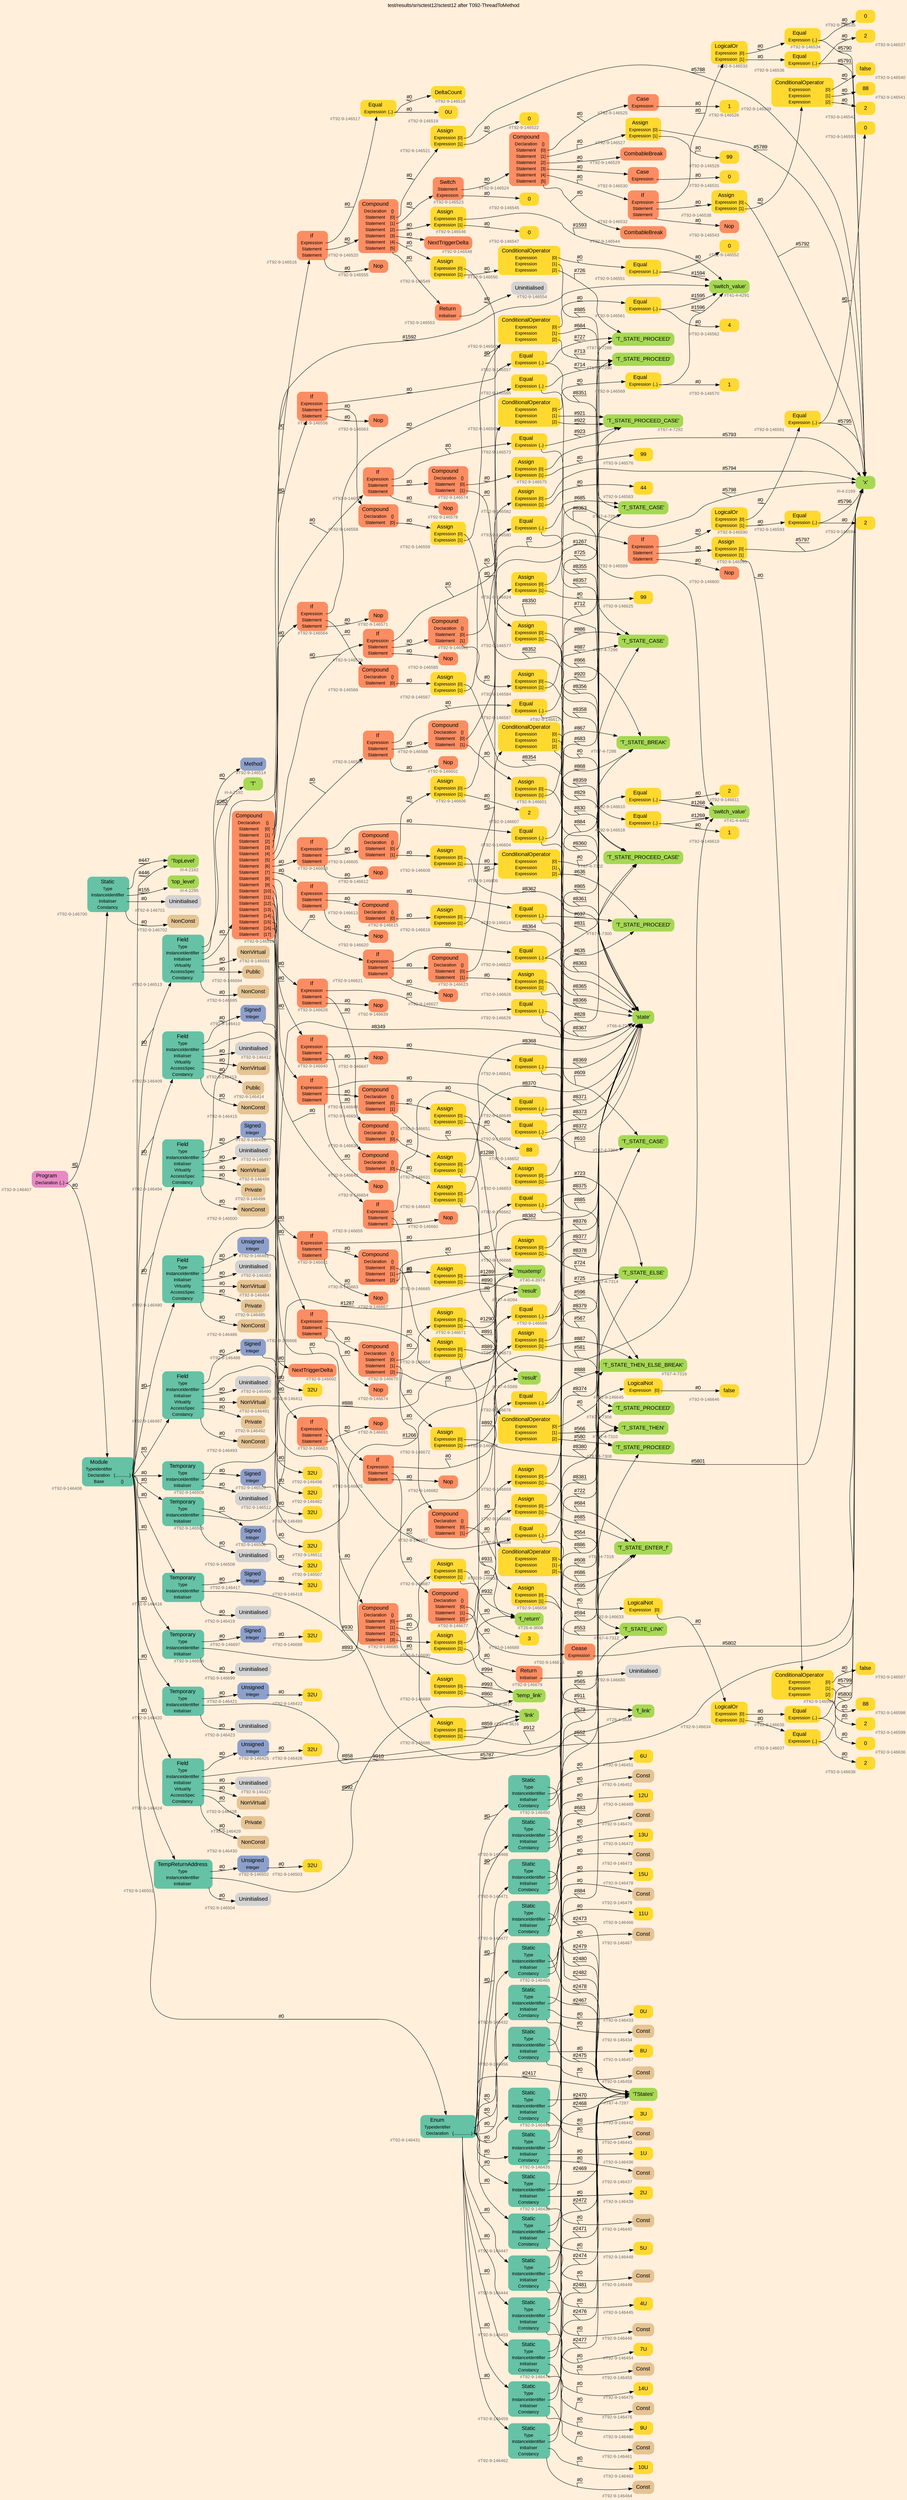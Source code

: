 digraph "test/results/sr/sctest12/sctest12 after T092-ThreadToMethod" {
label = "test/results/sr/sctest12/sctest12 after T092-ThreadToMethod"
labelloc = t
graph [
    rankdir = "LR"
    ranksep = 0.3
    bgcolor = antiquewhite1
    color = black
    fontcolor = black
    fontname = "Arial"
];
node [
    fontname = "Arial"
];
edge [
    fontname = "Arial"
];

// -------------------- node figure --------------------
// -------- block #T92-9-146407 ----------
"#T92-9-146407" [
    fillcolor = "/set28/4"
    xlabel = "#T92-9-146407"
    fontsize = "12"
    fontcolor = grey40
    shape = "plaintext"
    label = <<TABLE BORDER="0" CELLBORDER="0" CELLSPACING="0">
     <TR><TD><FONT COLOR="black" POINT-SIZE="15">Program</FONT></TD></TR>
     <TR><TD><FONT COLOR="black" POINT-SIZE="12">Declaration</FONT></TD><TD PORT="port0"><FONT COLOR="black" POINT-SIZE="12">{..}</FONT></TD></TR>
    </TABLE>>
    style = "rounded,filled"
];

// -------- block #T92-9-146408 ----------
"#T92-9-146408" [
    fillcolor = "/set28/1"
    xlabel = "#T92-9-146408"
    fontsize = "12"
    fontcolor = grey40
    shape = "plaintext"
    label = <<TABLE BORDER="0" CELLBORDER="0" CELLSPACING="0">
     <TR><TD><FONT COLOR="black" POINT-SIZE="15">Module</FONT></TD></TR>
     <TR><TD><FONT COLOR="black" POINT-SIZE="12">TypeIdentifier</FONT></TD><TD PORT="port0"></TD></TR>
     <TR><TD><FONT COLOR="black" POINT-SIZE="12">Declaration</FONT></TD><TD PORT="port1"><FONT COLOR="black" POINT-SIZE="12">{.............}</FONT></TD></TR>
     <TR><TD><FONT COLOR="black" POINT-SIZE="12">Base</FONT></TD><TD PORT="port2"><FONT COLOR="black" POINT-SIZE="12">{}</FONT></TD></TR>
    </TABLE>>
    style = "rounded,filled"
];

// -------- block #I-4-2162 ----------
"#I-4-2162" [
    fillcolor = "/set28/5"
    xlabel = "#I-4-2162"
    fontsize = "12"
    fontcolor = grey40
    shape = "plaintext"
    label = <<TABLE BORDER="0" CELLBORDER="0" CELLSPACING="0">
     <TR><TD><FONT COLOR="black" POINT-SIZE="15">'TopLevel'</FONT></TD></TR>
    </TABLE>>
    style = "rounded,filled"
];

// -------- block #T92-9-146409 ----------
"#T92-9-146409" [
    fillcolor = "/set28/1"
    xlabel = "#T92-9-146409"
    fontsize = "12"
    fontcolor = grey40
    shape = "plaintext"
    label = <<TABLE BORDER="0" CELLBORDER="0" CELLSPACING="0">
     <TR><TD><FONT COLOR="black" POINT-SIZE="15">Field</FONT></TD></TR>
     <TR><TD><FONT COLOR="black" POINT-SIZE="12">Type</FONT></TD><TD PORT="port0"></TD></TR>
     <TR><TD><FONT COLOR="black" POINT-SIZE="12">InstanceIdentifier</FONT></TD><TD PORT="port1"></TD></TR>
     <TR><TD><FONT COLOR="black" POINT-SIZE="12">Initialiser</FONT></TD><TD PORT="port2"></TD></TR>
     <TR><TD><FONT COLOR="black" POINT-SIZE="12">Virtuality</FONT></TD><TD PORT="port3"></TD></TR>
     <TR><TD><FONT COLOR="black" POINT-SIZE="12">AccessSpec</FONT></TD><TD PORT="port4"></TD></TR>
     <TR><TD><FONT COLOR="black" POINT-SIZE="12">Constancy</FONT></TD><TD PORT="port5"></TD></TR>
    </TABLE>>
    style = "rounded,filled"
];

// -------- block #T92-9-146410 ----------
"#T92-9-146410" [
    fillcolor = "/set28/3"
    xlabel = "#T92-9-146410"
    fontsize = "12"
    fontcolor = grey40
    shape = "plaintext"
    label = <<TABLE BORDER="0" CELLBORDER="0" CELLSPACING="0">
     <TR><TD><FONT COLOR="black" POINT-SIZE="15">Signed</FONT></TD></TR>
     <TR><TD><FONT COLOR="black" POINT-SIZE="12">Integer</FONT></TD><TD PORT="port0"></TD></TR>
    </TABLE>>
    style = "rounded,filled"
];

// -------- block #T92-9-146411 ----------
"#T92-9-146411" [
    fillcolor = "/set28/6"
    xlabel = "#T92-9-146411"
    fontsize = "12"
    fontcolor = grey40
    shape = "plaintext"
    label = <<TABLE BORDER="0" CELLBORDER="0" CELLSPACING="0">
     <TR><TD><FONT COLOR="black" POINT-SIZE="15">32U</FONT></TD></TR>
    </TABLE>>
    style = "rounded,filled"
];

// -------- block #I-4-2169 ----------
"#I-4-2169" [
    fillcolor = "/set28/5"
    xlabel = "#I-4-2169"
    fontsize = "12"
    fontcolor = grey40
    shape = "plaintext"
    label = <<TABLE BORDER="0" CELLBORDER="0" CELLSPACING="0">
     <TR><TD><FONT COLOR="black" POINT-SIZE="15">'x'</FONT></TD></TR>
    </TABLE>>
    style = "rounded,filled"
];

// -------- block #T92-9-146412 ----------
"#T92-9-146412" [
    xlabel = "#T92-9-146412"
    fontsize = "12"
    fontcolor = grey40
    shape = "plaintext"
    label = <<TABLE BORDER="0" CELLBORDER="0" CELLSPACING="0">
     <TR><TD><FONT COLOR="black" POINT-SIZE="15">Uninitialised</FONT></TD></TR>
    </TABLE>>
    style = "rounded,filled"
];

// -------- block #T92-9-146413 ----------
"#T92-9-146413" [
    fillcolor = "/set28/7"
    xlabel = "#T92-9-146413"
    fontsize = "12"
    fontcolor = grey40
    shape = "plaintext"
    label = <<TABLE BORDER="0" CELLBORDER="0" CELLSPACING="0">
     <TR><TD><FONT COLOR="black" POINT-SIZE="15">NonVirtual</FONT></TD></TR>
    </TABLE>>
    style = "rounded,filled"
];

// -------- block #T92-9-146414 ----------
"#T92-9-146414" [
    fillcolor = "/set28/7"
    xlabel = "#T92-9-146414"
    fontsize = "12"
    fontcolor = grey40
    shape = "plaintext"
    label = <<TABLE BORDER="0" CELLBORDER="0" CELLSPACING="0">
     <TR><TD><FONT COLOR="black" POINT-SIZE="15">Public</FONT></TD></TR>
    </TABLE>>
    style = "rounded,filled"
];

// -------- block #T92-9-146415 ----------
"#T92-9-146415" [
    fillcolor = "/set28/7"
    xlabel = "#T92-9-146415"
    fontsize = "12"
    fontcolor = grey40
    shape = "plaintext"
    label = <<TABLE BORDER="0" CELLBORDER="0" CELLSPACING="0">
     <TR><TD><FONT COLOR="black" POINT-SIZE="15">NonConst</FONT></TD></TR>
    </TABLE>>
    style = "rounded,filled"
];

// -------- block #T92-9-146416 ----------
"#T92-9-146416" [
    fillcolor = "/set28/1"
    xlabel = "#T92-9-146416"
    fontsize = "12"
    fontcolor = grey40
    shape = "plaintext"
    label = <<TABLE BORDER="0" CELLBORDER="0" CELLSPACING="0">
     <TR><TD><FONT COLOR="black" POINT-SIZE="15">Temporary</FONT></TD></TR>
     <TR><TD><FONT COLOR="black" POINT-SIZE="12">Type</FONT></TD><TD PORT="port0"></TD></TR>
     <TR><TD><FONT COLOR="black" POINT-SIZE="12">InstanceIdentifier</FONT></TD><TD PORT="port1"></TD></TR>
     <TR><TD><FONT COLOR="black" POINT-SIZE="12">Initialiser</FONT></TD><TD PORT="port2"></TD></TR>
    </TABLE>>
    style = "rounded,filled"
];

// -------- block #T92-9-146417 ----------
"#T92-9-146417" [
    fillcolor = "/set28/3"
    xlabel = "#T92-9-146417"
    fontsize = "12"
    fontcolor = grey40
    shape = "plaintext"
    label = <<TABLE BORDER="0" CELLBORDER="0" CELLSPACING="0">
     <TR><TD><FONT COLOR="black" POINT-SIZE="15">Signed</FONT></TD></TR>
     <TR><TD><FONT COLOR="black" POINT-SIZE="12">Integer</FONT></TD><TD PORT="port0"></TD></TR>
    </TABLE>>
    style = "rounded,filled"
];

// -------- block #T92-9-146418 ----------
"#T92-9-146418" [
    fillcolor = "/set28/6"
    xlabel = "#T92-9-146418"
    fontsize = "12"
    fontcolor = grey40
    shape = "plaintext"
    label = <<TABLE BORDER="0" CELLBORDER="0" CELLSPACING="0">
     <TR><TD><FONT COLOR="black" POINT-SIZE="15">32U</FONT></TD></TR>
    </TABLE>>
    style = "rounded,filled"
];

// -------- block #T26-4-3606 ----------
"#T26-4-3606" [
    fillcolor = "/set28/5"
    xlabel = "#T26-4-3606"
    fontsize = "12"
    fontcolor = grey40
    shape = "plaintext"
    label = <<TABLE BORDER="0" CELLBORDER="0" CELLSPACING="0">
     <TR><TD><FONT COLOR="black" POINT-SIZE="15">'f_return'</FONT></TD></TR>
    </TABLE>>
    style = "rounded,filled"
];

// -------- block #T92-9-146419 ----------
"#T92-9-146419" [
    xlabel = "#T92-9-146419"
    fontsize = "12"
    fontcolor = grey40
    shape = "plaintext"
    label = <<TABLE BORDER="0" CELLBORDER="0" CELLSPACING="0">
     <TR><TD><FONT COLOR="black" POINT-SIZE="15">Uninitialised</FONT></TD></TR>
    </TABLE>>
    style = "rounded,filled"
];

// -------- block #T92-9-146420 ----------
"#T92-9-146420" [
    fillcolor = "/set28/1"
    xlabel = "#T92-9-146420"
    fontsize = "12"
    fontcolor = grey40
    shape = "plaintext"
    label = <<TABLE BORDER="0" CELLBORDER="0" CELLSPACING="0">
     <TR><TD><FONT COLOR="black" POINT-SIZE="15">Temporary</FONT></TD></TR>
     <TR><TD><FONT COLOR="black" POINT-SIZE="12">Type</FONT></TD><TD PORT="port0"></TD></TR>
     <TR><TD><FONT COLOR="black" POINT-SIZE="12">InstanceIdentifier</FONT></TD><TD PORT="port1"></TD></TR>
     <TR><TD><FONT COLOR="black" POINT-SIZE="12">Initialiser</FONT></TD><TD PORT="port2"></TD></TR>
    </TABLE>>
    style = "rounded,filled"
];

// -------- block #T92-9-146421 ----------
"#T92-9-146421" [
    fillcolor = "/set28/3"
    xlabel = "#T92-9-146421"
    fontsize = "12"
    fontcolor = grey40
    shape = "plaintext"
    label = <<TABLE BORDER="0" CELLBORDER="0" CELLSPACING="0">
     <TR><TD><FONT COLOR="black" POINT-SIZE="15">Unsigned</FONT></TD></TR>
     <TR><TD><FONT COLOR="black" POINT-SIZE="12">Integer</FONT></TD><TD PORT="port0"></TD></TR>
    </TABLE>>
    style = "rounded,filled"
];

// -------- block #T92-9-146422 ----------
"#T92-9-146422" [
    fillcolor = "/set28/6"
    xlabel = "#T92-9-146422"
    fontsize = "12"
    fontcolor = grey40
    shape = "plaintext"
    label = <<TABLE BORDER="0" CELLBORDER="0" CELLSPACING="0">
     <TR><TD><FONT COLOR="black" POINT-SIZE="15">32U</FONT></TD></TR>
    </TABLE>>
    style = "rounded,filled"
];

// -------- block #T28-4-3634 ----------
"#T28-4-3634" [
    fillcolor = "/set28/5"
    xlabel = "#T28-4-3634"
    fontsize = "12"
    fontcolor = grey40
    shape = "plaintext"
    label = <<TABLE BORDER="0" CELLBORDER="0" CELLSPACING="0">
     <TR><TD><FONT COLOR="black" POINT-SIZE="15">'f_link'</FONT></TD></TR>
    </TABLE>>
    style = "rounded,filled"
];

// -------- block #T92-9-146423 ----------
"#T92-9-146423" [
    xlabel = "#T92-9-146423"
    fontsize = "12"
    fontcolor = grey40
    shape = "plaintext"
    label = <<TABLE BORDER="0" CELLBORDER="0" CELLSPACING="0">
     <TR><TD><FONT COLOR="black" POINT-SIZE="15">Uninitialised</FONT></TD></TR>
    </TABLE>>
    style = "rounded,filled"
];

// -------- block #T92-9-146424 ----------
"#T92-9-146424" [
    fillcolor = "/set28/1"
    xlabel = "#T92-9-146424"
    fontsize = "12"
    fontcolor = grey40
    shape = "plaintext"
    label = <<TABLE BORDER="0" CELLBORDER="0" CELLSPACING="0">
     <TR><TD><FONT COLOR="black" POINT-SIZE="15">Field</FONT></TD></TR>
     <TR><TD><FONT COLOR="black" POINT-SIZE="12">Type</FONT></TD><TD PORT="port0"></TD></TR>
     <TR><TD><FONT COLOR="black" POINT-SIZE="12">InstanceIdentifier</FONT></TD><TD PORT="port1"></TD></TR>
     <TR><TD><FONT COLOR="black" POINT-SIZE="12">Initialiser</FONT></TD><TD PORT="port2"></TD></TR>
     <TR><TD><FONT COLOR="black" POINT-SIZE="12">Virtuality</FONT></TD><TD PORT="port3"></TD></TR>
     <TR><TD><FONT COLOR="black" POINT-SIZE="12">AccessSpec</FONT></TD><TD PORT="port4"></TD></TR>
     <TR><TD><FONT COLOR="black" POINT-SIZE="12">Constancy</FONT></TD><TD PORT="port5"></TD></TR>
    </TABLE>>
    style = "rounded,filled"
];

// -------- block #T92-9-146425 ----------
"#T92-9-146425" [
    fillcolor = "/set28/3"
    xlabel = "#T92-9-146425"
    fontsize = "12"
    fontcolor = grey40
    shape = "plaintext"
    label = <<TABLE BORDER="0" CELLBORDER="0" CELLSPACING="0">
     <TR><TD><FONT COLOR="black" POINT-SIZE="15">Unsigned</FONT></TD></TR>
     <TR><TD><FONT COLOR="black" POINT-SIZE="12">Integer</FONT></TD><TD PORT="port0"></TD></TR>
    </TABLE>>
    style = "rounded,filled"
];

// -------- block #T92-9-146426 ----------
"#T92-9-146426" [
    fillcolor = "/set28/6"
    xlabel = "#T92-9-146426"
    fontsize = "12"
    fontcolor = grey40
    shape = "plaintext"
    label = <<TABLE BORDER="0" CELLBORDER="0" CELLSPACING="0">
     <TR><TD><FONT COLOR="black" POINT-SIZE="15">32U</FONT></TD></TR>
    </TABLE>>
    style = "rounded,filled"
];

// -------- block #T27-4-3616 ----------
"#T27-4-3616" [
    fillcolor = "/set28/5"
    xlabel = "#T27-4-3616"
    fontsize = "12"
    fontcolor = grey40
    shape = "plaintext"
    label = <<TABLE BORDER="0" CELLBORDER="0" CELLSPACING="0">
     <TR><TD><FONT COLOR="black" POINT-SIZE="15">'link'</FONT></TD></TR>
    </TABLE>>
    style = "rounded,filled"
];

// -------- block #T92-9-146427 ----------
"#T92-9-146427" [
    xlabel = "#T92-9-146427"
    fontsize = "12"
    fontcolor = grey40
    shape = "plaintext"
    label = <<TABLE BORDER="0" CELLBORDER="0" CELLSPACING="0">
     <TR><TD><FONT COLOR="black" POINT-SIZE="15">Uninitialised</FONT></TD></TR>
    </TABLE>>
    style = "rounded,filled"
];

// -------- block #T92-9-146428 ----------
"#T92-9-146428" [
    fillcolor = "/set28/7"
    xlabel = "#T92-9-146428"
    fontsize = "12"
    fontcolor = grey40
    shape = "plaintext"
    label = <<TABLE BORDER="0" CELLBORDER="0" CELLSPACING="0">
     <TR><TD><FONT COLOR="black" POINT-SIZE="15">NonVirtual</FONT></TD></TR>
    </TABLE>>
    style = "rounded,filled"
];

// -------- block #T92-9-146429 ----------
"#T92-9-146429" [
    fillcolor = "/set28/7"
    xlabel = "#T92-9-146429"
    fontsize = "12"
    fontcolor = grey40
    shape = "plaintext"
    label = <<TABLE BORDER="0" CELLBORDER="0" CELLSPACING="0">
     <TR><TD><FONT COLOR="black" POINT-SIZE="15">Private</FONT></TD></TR>
    </TABLE>>
    style = "rounded,filled"
];

// -------- block #T92-9-146430 ----------
"#T92-9-146430" [
    fillcolor = "/set28/7"
    xlabel = "#T92-9-146430"
    fontsize = "12"
    fontcolor = grey40
    shape = "plaintext"
    label = <<TABLE BORDER="0" CELLBORDER="0" CELLSPACING="0">
     <TR><TD><FONT COLOR="black" POINT-SIZE="15">NonConst</FONT></TD></TR>
    </TABLE>>
    style = "rounded,filled"
];

// -------- block #T92-9-146431 ----------
"#T92-9-146431" [
    fillcolor = "/set28/1"
    xlabel = "#T92-9-146431"
    fontsize = "12"
    fontcolor = grey40
    shape = "plaintext"
    label = <<TABLE BORDER="0" CELLBORDER="0" CELLSPACING="0">
     <TR><TD><FONT COLOR="black" POINT-SIZE="15">Enum</FONT></TD></TR>
     <TR><TD><FONT COLOR="black" POINT-SIZE="12">TypeIdentifier</FONT></TD><TD PORT="port0"></TD></TR>
     <TR><TD><FONT COLOR="black" POINT-SIZE="12">Declaration</FONT></TD><TD PORT="port1"><FONT COLOR="black" POINT-SIZE="12">{................}</FONT></TD></TR>
    </TABLE>>
    style = "rounded,filled"
];

// -------- block #T67-4-7287 ----------
"#T67-4-7287" [
    fillcolor = "/set28/5"
    xlabel = "#T67-4-7287"
    fontsize = "12"
    fontcolor = grey40
    shape = "plaintext"
    label = <<TABLE BORDER="0" CELLBORDER="0" CELLSPACING="0">
     <TR><TD><FONT COLOR="black" POINT-SIZE="15">'TStates'</FONT></TD></TR>
    </TABLE>>
    style = "rounded,filled"
];

// -------- block #T92-9-146432 ----------
"#T92-9-146432" [
    fillcolor = "/set28/1"
    xlabel = "#T92-9-146432"
    fontsize = "12"
    fontcolor = grey40
    shape = "plaintext"
    label = <<TABLE BORDER="0" CELLBORDER="0" CELLSPACING="0">
     <TR><TD><FONT COLOR="black" POINT-SIZE="15">Static</FONT></TD></TR>
     <TR><TD><FONT COLOR="black" POINT-SIZE="12">Type</FONT></TD><TD PORT="port0"></TD></TR>
     <TR><TD><FONT COLOR="black" POINT-SIZE="12">InstanceIdentifier</FONT></TD><TD PORT="port1"></TD></TR>
     <TR><TD><FONT COLOR="black" POINT-SIZE="12">Initialiser</FONT></TD><TD PORT="port2"></TD></TR>
     <TR><TD><FONT COLOR="black" POINT-SIZE="12">Constancy</FONT></TD><TD PORT="port3"></TD></TR>
    </TABLE>>
    style = "rounded,filled"
];

// -------- block #T67-4-7288 ----------
"#T67-4-7288" [
    fillcolor = "/set28/5"
    xlabel = "#T67-4-7288"
    fontsize = "12"
    fontcolor = grey40
    shape = "plaintext"
    label = <<TABLE BORDER="0" CELLBORDER="0" CELLSPACING="0">
     <TR><TD><FONT COLOR="black" POINT-SIZE="15">'T_STATE_PROCEED'</FONT></TD></TR>
    </TABLE>>
    style = "rounded,filled"
];

// -------- block #T92-9-146433 ----------
"#T92-9-146433" [
    fillcolor = "/set28/6"
    xlabel = "#T92-9-146433"
    fontsize = "12"
    fontcolor = grey40
    shape = "plaintext"
    label = <<TABLE BORDER="0" CELLBORDER="0" CELLSPACING="0">
     <TR><TD><FONT COLOR="black" POINT-SIZE="15">0U</FONT></TD></TR>
    </TABLE>>
    style = "rounded,filled"
];

// -------- block #T92-9-146434 ----------
"#T92-9-146434" [
    fillcolor = "/set28/7"
    xlabel = "#T92-9-146434"
    fontsize = "12"
    fontcolor = grey40
    shape = "plaintext"
    label = <<TABLE BORDER="0" CELLBORDER="0" CELLSPACING="0">
     <TR><TD><FONT COLOR="black" POINT-SIZE="15">Const</FONT></TD></TR>
    </TABLE>>
    style = "rounded,filled"
];

// -------- block #T92-9-146435 ----------
"#T92-9-146435" [
    fillcolor = "/set28/1"
    xlabel = "#T92-9-146435"
    fontsize = "12"
    fontcolor = grey40
    shape = "plaintext"
    label = <<TABLE BORDER="0" CELLBORDER="0" CELLSPACING="0">
     <TR><TD><FONT COLOR="black" POINT-SIZE="15">Static</FONT></TD></TR>
     <TR><TD><FONT COLOR="black" POINT-SIZE="12">Type</FONT></TD><TD PORT="port0"></TD></TR>
     <TR><TD><FONT COLOR="black" POINT-SIZE="12">InstanceIdentifier</FONT></TD><TD PORT="port1"></TD></TR>
     <TR><TD><FONT COLOR="black" POINT-SIZE="12">Initialiser</FONT></TD><TD PORT="port2"></TD></TR>
     <TR><TD><FONT COLOR="black" POINT-SIZE="12">Constancy</FONT></TD><TD PORT="port3"></TD></TR>
    </TABLE>>
    style = "rounded,filled"
];

// -------- block #T67-4-7290 ----------
"#T67-4-7290" [
    fillcolor = "/set28/5"
    xlabel = "#T67-4-7290"
    fontsize = "12"
    fontcolor = grey40
    shape = "plaintext"
    label = <<TABLE BORDER="0" CELLBORDER="0" CELLSPACING="0">
     <TR><TD><FONT COLOR="black" POINT-SIZE="15">'T_STATE_PROCEED'</FONT></TD></TR>
    </TABLE>>
    style = "rounded,filled"
];

// -------- block #T92-9-146436 ----------
"#T92-9-146436" [
    fillcolor = "/set28/6"
    xlabel = "#T92-9-146436"
    fontsize = "12"
    fontcolor = grey40
    shape = "plaintext"
    label = <<TABLE BORDER="0" CELLBORDER="0" CELLSPACING="0">
     <TR><TD><FONT COLOR="black" POINT-SIZE="15">1U</FONT></TD></TR>
    </TABLE>>
    style = "rounded,filled"
];

// -------- block #T92-9-146437 ----------
"#T92-9-146437" [
    fillcolor = "/set28/7"
    xlabel = "#T92-9-146437"
    fontsize = "12"
    fontcolor = grey40
    shape = "plaintext"
    label = <<TABLE BORDER="0" CELLBORDER="0" CELLSPACING="0">
     <TR><TD><FONT COLOR="black" POINT-SIZE="15">Const</FONT></TD></TR>
    </TABLE>>
    style = "rounded,filled"
];

// -------- block #T92-9-146438 ----------
"#T92-9-146438" [
    fillcolor = "/set28/1"
    xlabel = "#T92-9-146438"
    fontsize = "12"
    fontcolor = grey40
    shape = "plaintext"
    label = <<TABLE BORDER="0" CELLBORDER="0" CELLSPACING="0">
     <TR><TD><FONT COLOR="black" POINT-SIZE="15">Static</FONT></TD></TR>
     <TR><TD><FONT COLOR="black" POINT-SIZE="12">Type</FONT></TD><TD PORT="port0"></TD></TR>
     <TR><TD><FONT COLOR="black" POINT-SIZE="12">InstanceIdentifier</FONT></TD><TD PORT="port1"></TD></TR>
     <TR><TD><FONT COLOR="black" POINT-SIZE="12">Initialiser</FONT></TD><TD PORT="port2"></TD></TR>
     <TR><TD><FONT COLOR="black" POINT-SIZE="12">Constancy</FONT></TD><TD PORT="port3"></TD></TR>
    </TABLE>>
    style = "rounded,filled"
];

// -------- block #T67-4-7292 ----------
"#T67-4-7292" [
    fillcolor = "/set28/5"
    xlabel = "#T67-4-7292"
    fontsize = "12"
    fontcolor = grey40
    shape = "plaintext"
    label = <<TABLE BORDER="0" CELLBORDER="0" CELLSPACING="0">
     <TR><TD><FONT COLOR="black" POINT-SIZE="15">'T_STATE_PROCEED_CASE'</FONT></TD></TR>
    </TABLE>>
    style = "rounded,filled"
];

// -------- block #T92-9-146439 ----------
"#T92-9-146439" [
    fillcolor = "/set28/6"
    xlabel = "#T92-9-146439"
    fontsize = "12"
    fontcolor = grey40
    shape = "plaintext"
    label = <<TABLE BORDER="0" CELLBORDER="0" CELLSPACING="0">
     <TR><TD><FONT COLOR="black" POINT-SIZE="15">2U</FONT></TD></TR>
    </TABLE>>
    style = "rounded,filled"
];

// -------- block #T92-9-146440 ----------
"#T92-9-146440" [
    fillcolor = "/set28/7"
    xlabel = "#T92-9-146440"
    fontsize = "12"
    fontcolor = grey40
    shape = "plaintext"
    label = <<TABLE BORDER="0" CELLBORDER="0" CELLSPACING="0">
     <TR><TD><FONT COLOR="black" POINT-SIZE="15">Const</FONT></TD></TR>
    </TABLE>>
    style = "rounded,filled"
];

// -------- block #T92-9-146441 ----------
"#T92-9-146441" [
    fillcolor = "/set28/1"
    xlabel = "#T92-9-146441"
    fontsize = "12"
    fontcolor = grey40
    shape = "plaintext"
    label = <<TABLE BORDER="0" CELLBORDER="0" CELLSPACING="0">
     <TR><TD><FONT COLOR="black" POINT-SIZE="15">Static</FONT></TD></TR>
     <TR><TD><FONT COLOR="black" POINT-SIZE="12">Type</FONT></TD><TD PORT="port0"></TD></TR>
     <TR><TD><FONT COLOR="black" POINT-SIZE="12">InstanceIdentifier</FONT></TD><TD PORT="port1"></TD></TR>
     <TR><TD><FONT COLOR="black" POINT-SIZE="12">Initialiser</FONT></TD><TD PORT="port2"></TD></TR>
     <TR><TD><FONT COLOR="black" POINT-SIZE="12">Constancy</FONT></TD><TD PORT="port3"></TD></TR>
    </TABLE>>
    style = "rounded,filled"
];

// -------- block #T67-4-7294 ----------
"#T67-4-7294" [
    fillcolor = "/set28/5"
    xlabel = "#T67-4-7294"
    fontsize = "12"
    fontcolor = grey40
    shape = "plaintext"
    label = <<TABLE BORDER="0" CELLBORDER="0" CELLSPACING="0">
     <TR><TD><FONT COLOR="black" POINT-SIZE="15">'T_STATE_CASE'</FONT></TD></TR>
    </TABLE>>
    style = "rounded,filled"
];

// -------- block #T92-9-146442 ----------
"#T92-9-146442" [
    fillcolor = "/set28/6"
    xlabel = "#T92-9-146442"
    fontsize = "12"
    fontcolor = grey40
    shape = "plaintext"
    label = <<TABLE BORDER="0" CELLBORDER="0" CELLSPACING="0">
     <TR><TD><FONT COLOR="black" POINT-SIZE="15">3U</FONT></TD></TR>
    </TABLE>>
    style = "rounded,filled"
];

// -------- block #T92-9-146443 ----------
"#T92-9-146443" [
    fillcolor = "/set28/7"
    xlabel = "#T92-9-146443"
    fontsize = "12"
    fontcolor = grey40
    shape = "plaintext"
    label = <<TABLE BORDER="0" CELLBORDER="0" CELLSPACING="0">
     <TR><TD><FONT COLOR="black" POINT-SIZE="15">Const</FONT></TD></TR>
    </TABLE>>
    style = "rounded,filled"
];

// -------- block #T92-9-146444 ----------
"#T92-9-146444" [
    fillcolor = "/set28/1"
    xlabel = "#T92-9-146444"
    fontsize = "12"
    fontcolor = grey40
    shape = "plaintext"
    label = <<TABLE BORDER="0" CELLBORDER="0" CELLSPACING="0">
     <TR><TD><FONT COLOR="black" POINT-SIZE="15">Static</FONT></TD></TR>
     <TR><TD><FONT COLOR="black" POINT-SIZE="12">Type</FONT></TD><TD PORT="port0"></TD></TR>
     <TR><TD><FONT COLOR="black" POINT-SIZE="12">InstanceIdentifier</FONT></TD><TD PORT="port1"></TD></TR>
     <TR><TD><FONT COLOR="black" POINT-SIZE="12">Initialiser</FONT></TD><TD PORT="port2"></TD></TR>
     <TR><TD><FONT COLOR="black" POINT-SIZE="12">Constancy</FONT></TD><TD PORT="port3"></TD></TR>
    </TABLE>>
    style = "rounded,filled"
];

// -------- block #T67-4-7296 ----------
"#T67-4-7296" [
    fillcolor = "/set28/5"
    xlabel = "#T67-4-7296"
    fontsize = "12"
    fontcolor = grey40
    shape = "plaintext"
    label = <<TABLE BORDER="0" CELLBORDER="0" CELLSPACING="0">
     <TR><TD><FONT COLOR="black" POINT-SIZE="15">'T_STATE_CASE'</FONT></TD></TR>
    </TABLE>>
    style = "rounded,filled"
];

// -------- block #T92-9-146445 ----------
"#T92-9-146445" [
    fillcolor = "/set28/6"
    xlabel = "#T92-9-146445"
    fontsize = "12"
    fontcolor = grey40
    shape = "plaintext"
    label = <<TABLE BORDER="0" CELLBORDER="0" CELLSPACING="0">
     <TR><TD><FONT COLOR="black" POINT-SIZE="15">4U</FONT></TD></TR>
    </TABLE>>
    style = "rounded,filled"
];

// -------- block #T92-9-146446 ----------
"#T92-9-146446" [
    fillcolor = "/set28/7"
    xlabel = "#T92-9-146446"
    fontsize = "12"
    fontcolor = grey40
    shape = "plaintext"
    label = <<TABLE BORDER="0" CELLBORDER="0" CELLSPACING="0">
     <TR><TD><FONT COLOR="black" POINT-SIZE="15">Const</FONT></TD></TR>
    </TABLE>>
    style = "rounded,filled"
];

// -------- block #T92-9-146447 ----------
"#T92-9-146447" [
    fillcolor = "/set28/1"
    xlabel = "#T92-9-146447"
    fontsize = "12"
    fontcolor = grey40
    shape = "plaintext"
    label = <<TABLE BORDER="0" CELLBORDER="0" CELLSPACING="0">
     <TR><TD><FONT COLOR="black" POINT-SIZE="15">Static</FONT></TD></TR>
     <TR><TD><FONT COLOR="black" POINT-SIZE="12">Type</FONT></TD><TD PORT="port0"></TD></TR>
     <TR><TD><FONT COLOR="black" POINT-SIZE="12">InstanceIdentifier</FONT></TD><TD PORT="port1"></TD></TR>
     <TR><TD><FONT COLOR="black" POINT-SIZE="12">Initialiser</FONT></TD><TD PORT="port2"></TD></TR>
     <TR><TD><FONT COLOR="black" POINT-SIZE="12">Constancy</FONT></TD><TD PORT="port3"></TD></TR>
    </TABLE>>
    style = "rounded,filled"
];

// -------- block #T67-4-7298 ----------
"#T67-4-7298" [
    fillcolor = "/set28/5"
    xlabel = "#T67-4-7298"
    fontsize = "12"
    fontcolor = grey40
    shape = "plaintext"
    label = <<TABLE BORDER="0" CELLBORDER="0" CELLSPACING="0">
     <TR><TD><FONT COLOR="black" POINT-SIZE="15">'T_STATE_BREAK'</FONT></TD></TR>
    </TABLE>>
    style = "rounded,filled"
];

// -------- block #T92-9-146448 ----------
"#T92-9-146448" [
    fillcolor = "/set28/6"
    xlabel = "#T92-9-146448"
    fontsize = "12"
    fontcolor = grey40
    shape = "plaintext"
    label = <<TABLE BORDER="0" CELLBORDER="0" CELLSPACING="0">
     <TR><TD><FONT COLOR="black" POINT-SIZE="15">5U</FONT></TD></TR>
    </TABLE>>
    style = "rounded,filled"
];

// -------- block #T92-9-146449 ----------
"#T92-9-146449" [
    fillcolor = "/set28/7"
    xlabel = "#T92-9-146449"
    fontsize = "12"
    fontcolor = grey40
    shape = "plaintext"
    label = <<TABLE BORDER="0" CELLBORDER="0" CELLSPACING="0">
     <TR><TD><FONT COLOR="black" POINT-SIZE="15">Const</FONT></TD></TR>
    </TABLE>>
    style = "rounded,filled"
];

// -------- block #T92-9-146450 ----------
"#T92-9-146450" [
    fillcolor = "/set28/1"
    xlabel = "#T92-9-146450"
    fontsize = "12"
    fontcolor = grey40
    shape = "plaintext"
    label = <<TABLE BORDER="0" CELLBORDER="0" CELLSPACING="0">
     <TR><TD><FONT COLOR="black" POINT-SIZE="15">Static</FONT></TD></TR>
     <TR><TD><FONT COLOR="black" POINT-SIZE="12">Type</FONT></TD><TD PORT="port0"></TD></TR>
     <TR><TD><FONT COLOR="black" POINT-SIZE="12">InstanceIdentifier</FONT></TD><TD PORT="port1"></TD></TR>
     <TR><TD><FONT COLOR="black" POINT-SIZE="12">Initialiser</FONT></TD><TD PORT="port2"></TD></TR>
     <TR><TD><FONT COLOR="black" POINT-SIZE="12">Constancy</FONT></TD><TD PORT="port3"></TD></TR>
    </TABLE>>
    style = "rounded,filled"
];

// -------- block #T67-4-7300 ----------
"#T67-4-7300" [
    fillcolor = "/set28/5"
    xlabel = "#T67-4-7300"
    fontsize = "12"
    fontcolor = grey40
    shape = "plaintext"
    label = <<TABLE BORDER="0" CELLBORDER="0" CELLSPACING="0">
     <TR><TD><FONT COLOR="black" POINT-SIZE="15">'T_STATE_PROCEED'</FONT></TD></TR>
    </TABLE>>
    style = "rounded,filled"
];

// -------- block #T92-9-146451 ----------
"#T92-9-146451" [
    fillcolor = "/set28/6"
    xlabel = "#T92-9-146451"
    fontsize = "12"
    fontcolor = grey40
    shape = "plaintext"
    label = <<TABLE BORDER="0" CELLBORDER="0" CELLSPACING="0">
     <TR><TD><FONT COLOR="black" POINT-SIZE="15">6U</FONT></TD></TR>
    </TABLE>>
    style = "rounded,filled"
];

// -------- block #T92-9-146452 ----------
"#T92-9-146452" [
    fillcolor = "/set28/7"
    xlabel = "#T92-9-146452"
    fontsize = "12"
    fontcolor = grey40
    shape = "plaintext"
    label = <<TABLE BORDER="0" CELLBORDER="0" CELLSPACING="0">
     <TR><TD><FONT COLOR="black" POINT-SIZE="15">Const</FONT></TD></TR>
    </TABLE>>
    style = "rounded,filled"
];

// -------- block #T92-9-146453 ----------
"#T92-9-146453" [
    fillcolor = "/set28/1"
    xlabel = "#T92-9-146453"
    fontsize = "12"
    fontcolor = grey40
    shape = "plaintext"
    label = <<TABLE BORDER="0" CELLBORDER="0" CELLSPACING="0">
     <TR><TD><FONT COLOR="black" POINT-SIZE="15">Static</FONT></TD></TR>
     <TR><TD><FONT COLOR="black" POINT-SIZE="12">Type</FONT></TD><TD PORT="port0"></TD></TR>
     <TR><TD><FONT COLOR="black" POINT-SIZE="12">InstanceIdentifier</FONT></TD><TD PORT="port1"></TD></TR>
     <TR><TD><FONT COLOR="black" POINT-SIZE="12">Initialiser</FONT></TD><TD PORT="port2"></TD></TR>
     <TR><TD><FONT COLOR="black" POINT-SIZE="12">Constancy</FONT></TD><TD PORT="port3"></TD></TR>
    </TABLE>>
    style = "rounded,filled"
];

// -------- block #T67-4-7302 ----------
"#T67-4-7302" [
    fillcolor = "/set28/5"
    xlabel = "#T67-4-7302"
    fontsize = "12"
    fontcolor = grey40
    shape = "plaintext"
    label = <<TABLE BORDER="0" CELLBORDER="0" CELLSPACING="0">
     <TR><TD><FONT COLOR="black" POINT-SIZE="15">'T_STATE_PROCEED_CASE'</FONT></TD></TR>
    </TABLE>>
    style = "rounded,filled"
];

// -------- block #T92-9-146454 ----------
"#T92-9-146454" [
    fillcolor = "/set28/6"
    xlabel = "#T92-9-146454"
    fontsize = "12"
    fontcolor = grey40
    shape = "plaintext"
    label = <<TABLE BORDER="0" CELLBORDER="0" CELLSPACING="0">
     <TR><TD><FONT COLOR="black" POINT-SIZE="15">7U</FONT></TD></TR>
    </TABLE>>
    style = "rounded,filled"
];

// -------- block #T92-9-146455 ----------
"#T92-9-146455" [
    fillcolor = "/set28/7"
    xlabel = "#T92-9-146455"
    fontsize = "12"
    fontcolor = grey40
    shape = "plaintext"
    label = <<TABLE BORDER="0" CELLBORDER="0" CELLSPACING="0">
     <TR><TD><FONT COLOR="black" POINT-SIZE="15">Const</FONT></TD></TR>
    </TABLE>>
    style = "rounded,filled"
];

// -------- block #T92-9-146456 ----------
"#T92-9-146456" [
    fillcolor = "/set28/1"
    xlabel = "#T92-9-146456"
    fontsize = "12"
    fontcolor = grey40
    shape = "plaintext"
    label = <<TABLE BORDER="0" CELLBORDER="0" CELLSPACING="0">
     <TR><TD><FONT COLOR="black" POINT-SIZE="15">Static</FONT></TD></TR>
     <TR><TD><FONT COLOR="black" POINT-SIZE="12">Type</FONT></TD><TD PORT="port0"></TD></TR>
     <TR><TD><FONT COLOR="black" POINT-SIZE="12">InstanceIdentifier</FONT></TD><TD PORT="port1"></TD></TR>
     <TR><TD><FONT COLOR="black" POINT-SIZE="12">Initialiser</FONT></TD><TD PORT="port2"></TD></TR>
     <TR><TD><FONT COLOR="black" POINT-SIZE="12">Constancy</FONT></TD><TD PORT="port3"></TD></TR>
    </TABLE>>
    style = "rounded,filled"
];

// -------- block #T67-4-7304 ----------
"#T67-4-7304" [
    fillcolor = "/set28/5"
    xlabel = "#T67-4-7304"
    fontsize = "12"
    fontcolor = grey40
    shape = "plaintext"
    label = <<TABLE BORDER="0" CELLBORDER="0" CELLSPACING="0">
     <TR><TD><FONT COLOR="black" POINT-SIZE="15">'T_STATE_CASE'</FONT></TD></TR>
    </TABLE>>
    style = "rounded,filled"
];

// -------- block #T92-9-146457 ----------
"#T92-9-146457" [
    fillcolor = "/set28/6"
    xlabel = "#T92-9-146457"
    fontsize = "12"
    fontcolor = grey40
    shape = "plaintext"
    label = <<TABLE BORDER="0" CELLBORDER="0" CELLSPACING="0">
     <TR><TD><FONT COLOR="black" POINT-SIZE="15">8U</FONT></TD></TR>
    </TABLE>>
    style = "rounded,filled"
];

// -------- block #T92-9-146458 ----------
"#T92-9-146458" [
    fillcolor = "/set28/7"
    xlabel = "#T92-9-146458"
    fontsize = "12"
    fontcolor = grey40
    shape = "plaintext"
    label = <<TABLE BORDER="0" CELLBORDER="0" CELLSPACING="0">
     <TR><TD><FONT COLOR="black" POINT-SIZE="15">Const</FONT></TD></TR>
    </TABLE>>
    style = "rounded,filled"
];

// -------- block #T92-9-146459 ----------
"#T92-9-146459" [
    fillcolor = "/set28/1"
    xlabel = "#T92-9-146459"
    fontsize = "12"
    fontcolor = grey40
    shape = "plaintext"
    label = <<TABLE BORDER="0" CELLBORDER="0" CELLSPACING="0">
     <TR><TD><FONT COLOR="black" POINT-SIZE="15">Static</FONT></TD></TR>
     <TR><TD><FONT COLOR="black" POINT-SIZE="12">Type</FONT></TD><TD PORT="port0"></TD></TR>
     <TR><TD><FONT COLOR="black" POINT-SIZE="12">InstanceIdentifier</FONT></TD><TD PORT="port1"></TD></TR>
     <TR><TD><FONT COLOR="black" POINT-SIZE="12">Initialiser</FONT></TD><TD PORT="port2"></TD></TR>
     <TR><TD><FONT COLOR="black" POINT-SIZE="12">Constancy</FONT></TD><TD PORT="port3"></TD></TR>
    </TABLE>>
    style = "rounded,filled"
];

// -------- block #T67-4-7306 ----------
"#T67-4-7306" [
    fillcolor = "/set28/5"
    xlabel = "#T67-4-7306"
    fontsize = "12"
    fontcolor = grey40
    shape = "plaintext"
    label = <<TABLE BORDER="0" CELLBORDER="0" CELLSPACING="0">
     <TR><TD><FONT COLOR="black" POINT-SIZE="15">'T_STATE_PROCEED'</FONT></TD></TR>
    </TABLE>>
    style = "rounded,filled"
];

// -------- block #T92-9-146460 ----------
"#T92-9-146460" [
    fillcolor = "/set28/6"
    xlabel = "#T92-9-146460"
    fontsize = "12"
    fontcolor = grey40
    shape = "plaintext"
    label = <<TABLE BORDER="0" CELLBORDER="0" CELLSPACING="0">
     <TR><TD><FONT COLOR="black" POINT-SIZE="15">9U</FONT></TD></TR>
    </TABLE>>
    style = "rounded,filled"
];

// -------- block #T92-9-146461 ----------
"#T92-9-146461" [
    fillcolor = "/set28/7"
    xlabel = "#T92-9-146461"
    fontsize = "12"
    fontcolor = grey40
    shape = "plaintext"
    label = <<TABLE BORDER="0" CELLBORDER="0" CELLSPACING="0">
     <TR><TD><FONT COLOR="black" POINT-SIZE="15">Const</FONT></TD></TR>
    </TABLE>>
    style = "rounded,filled"
];

// -------- block #T92-9-146462 ----------
"#T92-9-146462" [
    fillcolor = "/set28/1"
    xlabel = "#T92-9-146462"
    fontsize = "12"
    fontcolor = grey40
    shape = "plaintext"
    label = <<TABLE BORDER="0" CELLBORDER="0" CELLSPACING="0">
     <TR><TD><FONT COLOR="black" POINT-SIZE="15">Static</FONT></TD></TR>
     <TR><TD><FONT COLOR="black" POINT-SIZE="12">Type</FONT></TD><TD PORT="port0"></TD></TR>
     <TR><TD><FONT COLOR="black" POINT-SIZE="12">InstanceIdentifier</FONT></TD><TD PORT="port1"></TD></TR>
     <TR><TD><FONT COLOR="black" POINT-SIZE="12">Initialiser</FONT></TD><TD PORT="port2"></TD></TR>
     <TR><TD><FONT COLOR="black" POINT-SIZE="12">Constancy</FONT></TD><TD PORT="port3"></TD></TR>
    </TABLE>>
    style = "rounded,filled"
];

// -------- block #T67-4-7308 ----------
"#T67-4-7308" [
    fillcolor = "/set28/5"
    xlabel = "#T67-4-7308"
    fontsize = "12"
    fontcolor = grey40
    shape = "plaintext"
    label = <<TABLE BORDER="0" CELLBORDER="0" CELLSPACING="0">
     <TR><TD><FONT COLOR="black" POINT-SIZE="15">'T_STATE_PROCEED'</FONT></TD></TR>
    </TABLE>>
    style = "rounded,filled"
];

// -------- block #T92-9-146463 ----------
"#T92-9-146463" [
    fillcolor = "/set28/6"
    xlabel = "#T92-9-146463"
    fontsize = "12"
    fontcolor = grey40
    shape = "plaintext"
    label = <<TABLE BORDER="0" CELLBORDER="0" CELLSPACING="0">
     <TR><TD><FONT COLOR="black" POINT-SIZE="15">10U</FONT></TD></TR>
    </TABLE>>
    style = "rounded,filled"
];

// -------- block #T92-9-146464 ----------
"#T92-9-146464" [
    fillcolor = "/set28/7"
    xlabel = "#T92-9-146464"
    fontsize = "12"
    fontcolor = grey40
    shape = "plaintext"
    label = <<TABLE BORDER="0" CELLBORDER="0" CELLSPACING="0">
     <TR><TD><FONT COLOR="black" POINT-SIZE="15">Const</FONT></TD></TR>
    </TABLE>>
    style = "rounded,filled"
];

// -------- block #T92-9-146465 ----------
"#T92-9-146465" [
    fillcolor = "/set28/1"
    xlabel = "#T92-9-146465"
    fontsize = "12"
    fontcolor = grey40
    shape = "plaintext"
    label = <<TABLE BORDER="0" CELLBORDER="0" CELLSPACING="0">
     <TR><TD><FONT COLOR="black" POINT-SIZE="15">Static</FONT></TD></TR>
     <TR><TD><FONT COLOR="black" POINT-SIZE="12">Type</FONT></TD><TD PORT="port0"></TD></TR>
     <TR><TD><FONT COLOR="black" POINT-SIZE="12">InstanceIdentifier</FONT></TD><TD PORT="port1"></TD></TR>
     <TR><TD><FONT COLOR="black" POINT-SIZE="12">Initialiser</FONT></TD><TD PORT="port2"></TD></TR>
     <TR><TD><FONT COLOR="black" POINT-SIZE="12">Constancy</FONT></TD><TD PORT="port3"></TD></TR>
    </TABLE>>
    style = "rounded,filled"
];

// -------- block #T67-4-7310 ----------
"#T67-4-7310" [
    fillcolor = "/set28/5"
    xlabel = "#T67-4-7310"
    fontsize = "12"
    fontcolor = grey40
    shape = "plaintext"
    label = <<TABLE BORDER="0" CELLBORDER="0" CELLSPACING="0">
     <TR><TD><FONT COLOR="black" POINT-SIZE="15">'T_STATE_THEN'</FONT></TD></TR>
    </TABLE>>
    style = "rounded,filled"
];

// -------- block #T92-9-146466 ----------
"#T92-9-146466" [
    fillcolor = "/set28/6"
    xlabel = "#T92-9-146466"
    fontsize = "12"
    fontcolor = grey40
    shape = "plaintext"
    label = <<TABLE BORDER="0" CELLBORDER="0" CELLSPACING="0">
     <TR><TD><FONT COLOR="black" POINT-SIZE="15">11U</FONT></TD></TR>
    </TABLE>>
    style = "rounded,filled"
];

// -------- block #T92-9-146467 ----------
"#T92-9-146467" [
    fillcolor = "/set28/7"
    xlabel = "#T92-9-146467"
    fontsize = "12"
    fontcolor = grey40
    shape = "plaintext"
    label = <<TABLE BORDER="0" CELLBORDER="0" CELLSPACING="0">
     <TR><TD><FONT COLOR="black" POINT-SIZE="15">Const</FONT></TD></TR>
    </TABLE>>
    style = "rounded,filled"
];

// -------- block #T92-9-146468 ----------
"#T92-9-146468" [
    fillcolor = "/set28/1"
    xlabel = "#T92-9-146468"
    fontsize = "12"
    fontcolor = grey40
    shape = "plaintext"
    label = <<TABLE BORDER="0" CELLBORDER="0" CELLSPACING="0">
     <TR><TD><FONT COLOR="black" POINT-SIZE="15">Static</FONT></TD></TR>
     <TR><TD><FONT COLOR="black" POINT-SIZE="12">Type</FONT></TD><TD PORT="port0"></TD></TR>
     <TR><TD><FONT COLOR="black" POINT-SIZE="12">InstanceIdentifier</FONT></TD><TD PORT="port1"></TD></TR>
     <TR><TD><FONT COLOR="black" POINT-SIZE="12">Initialiser</FONT></TD><TD PORT="port2"></TD></TR>
     <TR><TD><FONT COLOR="black" POINT-SIZE="12">Constancy</FONT></TD><TD PORT="port3"></TD></TR>
    </TABLE>>
    style = "rounded,filled"
];

// -------- block #T67-4-7312 ----------
"#T67-4-7312" [
    fillcolor = "/set28/5"
    xlabel = "#T67-4-7312"
    fontsize = "12"
    fontcolor = grey40
    shape = "plaintext"
    label = <<TABLE BORDER="0" CELLBORDER="0" CELLSPACING="0">
     <TR><TD><FONT COLOR="black" POINT-SIZE="15">'T_STATE_LINK'</FONT></TD></TR>
    </TABLE>>
    style = "rounded,filled"
];

// -------- block #T92-9-146469 ----------
"#T92-9-146469" [
    fillcolor = "/set28/6"
    xlabel = "#T92-9-146469"
    fontsize = "12"
    fontcolor = grey40
    shape = "plaintext"
    label = <<TABLE BORDER="0" CELLBORDER="0" CELLSPACING="0">
     <TR><TD><FONT COLOR="black" POINT-SIZE="15">12U</FONT></TD></TR>
    </TABLE>>
    style = "rounded,filled"
];

// -------- block #T92-9-146470 ----------
"#T92-9-146470" [
    fillcolor = "/set28/7"
    xlabel = "#T92-9-146470"
    fontsize = "12"
    fontcolor = grey40
    shape = "plaintext"
    label = <<TABLE BORDER="0" CELLBORDER="0" CELLSPACING="0">
     <TR><TD><FONT COLOR="black" POINT-SIZE="15">Const</FONT></TD></TR>
    </TABLE>>
    style = "rounded,filled"
];

// -------- block #T92-9-146471 ----------
"#T92-9-146471" [
    fillcolor = "/set28/1"
    xlabel = "#T92-9-146471"
    fontsize = "12"
    fontcolor = grey40
    shape = "plaintext"
    label = <<TABLE BORDER="0" CELLBORDER="0" CELLSPACING="0">
     <TR><TD><FONT COLOR="black" POINT-SIZE="15">Static</FONT></TD></TR>
     <TR><TD><FONT COLOR="black" POINT-SIZE="12">Type</FONT></TD><TD PORT="port0"></TD></TR>
     <TR><TD><FONT COLOR="black" POINT-SIZE="12">InstanceIdentifier</FONT></TD><TD PORT="port1"></TD></TR>
     <TR><TD><FONT COLOR="black" POINT-SIZE="12">Initialiser</FONT></TD><TD PORT="port2"></TD></TR>
     <TR><TD><FONT COLOR="black" POINT-SIZE="12">Constancy</FONT></TD><TD PORT="port3"></TD></TR>
    </TABLE>>
    style = "rounded,filled"
];

// -------- block #T67-4-7314 ----------
"#T67-4-7314" [
    fillcolor = "/set28/5"
    xlabel = "#T67-4-7314"
    fontsize = "12"
    fontcolor = grey40
    shape = "plaintext"
    label = <<TABLE BORDER="0" CELLBORDER="0" CELLSPACING="0">
     <TR><TD><FONT COLOR="black" POINT-SIZE="15">'T_STATE_ELSE'</FONT></TD></TR>
    </TABLE>>
    style = "rounded,filled"
];

// -------- block #T92-9-146472 ----------
"#T92-9-146472" [
    fillcolor = "/set28/6"
    xlabel = "#T92-9-146472"
    fontsize = "12"
    fontcolor = grey40
    shape = "plaintext"
    label = <<TABLE BORDER="0" CELLBORDER="0" CELLSPACING="0">
     <TR><TD><FONT COLOR="black" POINT-SIZE="15">13U</FONT></TD></TR>
    </TABLE>>
    style = "rounded,filled"
];

// -------- block #T92-9-146473 ----------
"#T92-9-146473" [
    fillcolor = "/set28/7"
    xlabel = "#T92-9-146473"
    fontsize = "12"
    fontcolor = grey40
    shape = "plaintext"
    label = <<TABLE BORDER="0" CELLBORDER="0" CELLSPACING="0">
     <TR><TD><FONT COLOR="black" POINT-SIZE="15">Const</FONT></TD></TR>
    </TABLE>>
    style = "rounded,filled"
];

// -------- block #T92-9-146474 ----------
"#T92-9-146474" [
    fillcolor = "/set28/1"
    xlabel = "#T92-9-146474"
    fontsize = "12"
    fontcolor = grey40
    shape = "plaintext"
    label = <<TABLE BORDER="0" CELLBORDER="0" CELLSPACING="0">
     <TR><TD><FONT COLOR="black" POINT-SIZE="15">Static</FONT></TD></TR>
     <TR><TD><FONT COLOR="black" POINT-SIZE="12">Type</FONT></TD><TD PORT="port0"></TD></TR>
     <TR><TD><FONT COLOR="black" POINT-SIZE="12">InstanceIdentifier</FONT></TD><TD PORT="port1"></TD></TR>
     <TR><TD><FONT COLOR="black" POINT-SIZE="12">Initialiser</FONT></TD><TD PORT="port2"></TD></TR>
     <TR><TD><FONT COLOR="black" POINT-SIZE="12">Constancy</FONT></TD><TD PORT="port3"></TD></TR>
    </TABLE>>
    style = "rounded,filled"
];

// -------- block #T67-4-7316 ----------
"#T67-4-7316" [
    fillcolor = "/set28/5"
    xlabel = "#T67-4-7316"
    fontsize = "12"
    fontcolor = grey40
    shape = "plaintext"
    label = <<TABLE BORDER="0" CELLBORDER="0" CELLSPACING="0">
     <TR><TD><FONT COLOR="black" POINT-SIZE="15">'T_STATE_THEN_ELSE_BREAK'</FONT></TD></TR>
    </TABLE>>
    style = "rounded,filled"
];

// -------- block #T92-9-146475 ----------
"#T92-9-146475" [
    fillcolor = "/set28/6"
    xlabel = "#T92-9-146475"
    fontsize = "12"
    fontcolor = grey40
    shape = "plaintext"
    label = <<TABLE BORDER="0" CELLBORDER="0" CELLSPACING="0">
     <TR><TD><FONT COLOR="black" POINT-SIZE="15">14U</FONT></TD></TR>
    </TABLE>>
    style = "rounded,filled"
];

// -------- block #T92-9-146476 ----------
"#T92-9-146476" [
    fillcolor = "/set28/7"
    xlabel = "#T92-9-146476"
    fontsize = "12"
    fontcolor = grey40
    shape = "plaintext"
    label = <<TABLE BORDER="0" CELLBORDER="0" CELLSPACING="0">
     <TR><TD><FONT COLOR="black" POINT-SIZE="15">Const</FONT></TD></TR>
    </TABLE>>
    style = "rounded,filled"
];

// -------- block #T92-9-146477 ----------
"#T92-9-146477" [
    fillcolor = "/set28/1"
    xlabel = "#T92-9-146477"
    fontsize = "12"
    fontcolor = grey40
    shape = "plaintext"
    label = <<TABLE BORDER="0" CELLBORDER="0" CELLSPACING="0">
     <TR><TD><FONT COLOR="black" POINT-SIZE="15">Static</FONT></TD></TR>
     <TR><TD><FONT COLOR="black" POINT-SIZE="12">Type</FONT></TD><TD PORT="port0"></TD></TR>
     <TR><TD><FONT COLOR="black" POINT-SIZE="12">InstanceIdentifier</FONT></TD><TD PORT="port1"></TD></TR>
     <TR><TD><FONT COLOR="black" POINT-SIZE="12">Initialiser</FONT></TD><TD PORT="port2"></TD></TR>
     <TR><TD><FONT COLOR="black" POINT-SIZE="12">Constancy</FONT></TD><TD PORT="port3"></TD></TR>
    </TABLE>>
    style = "rounded,filled"
];

// -------- block #T67-4-7318 ----------
"#T67-4-7318" [
    fillcolor = "/set28/5"
    xlabel = "#T67-4-7318"
    fontsize = "12"
    fontcolor = grey40
    shape = "plaintext"
    label = <<TABLE BORDER="0" CELLBORDER="0" CELLSPACING="0">
     <TR><TD><FONT COLOR="black" POINT-SIZE="15">'T_STATE_ENTER_f'</FONT></TD></TR>
    </TABLE>>
    style = "rounded,filled"
];

// -------- block #T92-9-146478 ----------
"#T92-9-146478" [
    fillcolor = "/set28/6"
    xlabel = "#T92-9-146478"
    fontsize = "12"
    fontcolor = grey40
    shape = "plaintext"
    label = <<TABLE BORDER="0" CELLBORDER="0" CELLSPACING="0">
     <TR><TD><FONT COLOR="black" POINT-SIZE="15">15U</FONT></TD></TR>
    </TABLE>>
    style = "rounded,filled"
];

// -------- block #T92-9-146479 ----------
"#T92-9-146479" [
    fillcolor = "/set28/7"
    xlabel = "#T92-9-146479"
    fontsize = "12"
    fontcolor = grey40
    shape = "plaintext"
    label = <<TABLE BORDER="0" CELLBORDER="0" CELLSPACING="0">
     <TR><TD><FONT COLOR="black" POINT-SIZE="15">Const</FONT></TD></TR>
    </TABLE>>
    style = "rounded,filled"
];

// -------- block #T92-9-146480 ----------
"#T92-9-146480" [
    fillcolor = "/set28/1"
    xlabel = "#T92-9-146480"
    fontsize = "12"
    fontcolor = grey40
    shape = "plaintext"
    label = <<TABLE BORDER="0" CELLBORDER="0" CELLSPACING="0">
     <TR><TD><FONT COLOR="black" POINT-SIZE="15">Field</FONT></TD></TR>
     <TR><TD><FONT COLOR="black" POINT-SIZE="12">Type</FONT></TD><TD PORT="port0"></TD></TR>
     <TR><TD><FONT COLOR="black" POINT-SIZE="12">InstanceIdentifier</FONT></TD><TD PORT="port1"></TD></TR>
     <TR><TD><FONT COLOR="black" POINT-SIZE="12">Initialiser</FONT></TD><TD PORT="port2"></TD></TR>
     <TR><TD><FONT COLOR="black" POINT-SIZE="12">Virtuality</FONT></TD><TD PORT="port3"></TD></TR>
     <TR><TD><FONT COLOR="black" POINT-SIZE="12">AccessSpec</FONT></TD><TD PORT="port4"></TD></TR>
     <TR><TD><FONT COLOR="black" POINT-SIZE="12">Constancy</FONT></TD><TD PORT="port5"></TD></TR>
    </TABLE>>
    style = "rounded,filled"
];

// -------- block #T92-9-146481 ----------
"#T92-9-146481" [
    fillcolor = "/set28/3"
    xlabel = "#T92-9-146481"
    fontsize = "12"
    fontcolor = grey40
    shape = "plaintext"
    label = <<TABLE BORDER="0" CELLBORDER="0" CELLSPACING="0">
     <TR><TD><FONT COLOR="black" POINT-SIZE="15">Unsigned</FONT></TD></TR>
     <TR><TD><FONT COLOR="black" POINT-SIZE="12">Integer</FONT></TD><TD PORT="port0"></TD></TR>
    </TABLE>>
    style = "rounded,filled"
];

// -------- block #T92-9-146482 ----------
"#T92-9-146482" [
    fillcolor = "/set28/6"
    xlabel = "#T92-9-146482"
    fontsize = "12"
    fontcolor = grey40
    shape = "plaintext"
    label = <<TABLE BORDER="0" CELLBORDER="0" CELLSPACING="0">
     <TR><TD><FONT COLOR="black" POINT-SIZE="15">32U</FONT></TD></TR>
    </TABLE>>
    style = "rounded,filled"
];

// -------- block #T66-4-7252 ----------
"#T66-4-7252" [
    fillcolor = "/set28/5"
    xlabel = "#T66-4-7252"
    fontsize = "12"
    fontcolor = grey40
    shape = "plaintext"
    label = <<TABLE BORDER="0" CELLBORDER="0" CELLSPACING="0">
     <TR><TD><FONT COLOR="black" POINT-SIZE="15">'state'</FONT></TD></TR>
    </TABLE>>
    style = "rounded,filled"
];

// -------- block #T92-9-146483 ----------
"#T92-9-146483" [
    xlabel = "#T92-9-146483"
    fontsize = "12"
    fontcolor = grey40
    shape = "plaintext"
    label = <<TABLE BORDER="0" CELLBORDER="0" CELLSPACING="0">
     <TR><TD><FONT COLOR="black" POINT-SIZE="15">Uninitialised</FONT></TD></TR>
    </TABLE>>
    style = "rounded,filled"
];

// -------- block #T92-9-146484 ----------
"#T92-9-146484" [
    fillcolor = "/set28/7"
    xlabel = "#T92-9-146484"
    fontsize = "12"
    fontcolor = grey40
    shape = "plaintext"
    label = <<TABLE BORDER="0" CELLBORDER="0" CELLSPACING="0">
     <TR><TD><FONT COLOR="black" POINT-SIZE="15">NonVirtual</FONT></TD></TR>
    </TABLE>>
    style = "rounded,filled"
];

// -------- block #T92-9-146485 ----------
"#T92-9-146485" [
    fillcolor = "/set28/7"
    xlabel = "#T92-9-146485"
    fontsize = "12"
    fontcolor = grey40
    shape = "plaintext"
    label = <<TABLE BORDER="0" CELLBORDER="0" CELLSPACING="0">
     <TR><TD><FONT COLOR="black" POINT-SIZE="15">Private</FONT></TD></TR>
    </TABLE>>
    style = "rounded,filled"
];

// -------- block #T92-9-146486 ----------
"#T92-9-146486" [
    fillcolor = "/set28/7"
    xlabel = "#T92-9-146486"
    fontsize = "12"
    fontcolor = grey40
    shape = "plaintext"
    label = <<TABLE BORDER="0" CELLBORDER="0" CELLSPACING="0">
     <TR><TD><FONT COLOR="black" POINT-SIZE="15">NonConst</FONT></TD></TR>
    </TABLE>>
    style = "rounded,filled"
];

// -------- block #T92-9-146487 ----------
"#T92-9-146487" [
    fillcolor = "/set28/1"
    xlabel = "#T92-9-146487"
    fontsize = "12"
    fontcolor = grey40
    shape = "plaintext"
    label = <<TABLE BORDER="0" CELLBORDER="0" CELLSPACING="0">
     <TR><TD><FONT COLOR="black" POINT-SIZE="15">Field</FONT></TD></TR>
     <TR><TD><FONT COLOR="black" POINT-SIZE="12">Type</FONT></TD><TD PORT="port0"></TD></TR>
     <TR><TD><FONT COLOR="black" POINT-SIZE="12">InstanceIdentifier</FONT></TD><TD PORT="port1"></TD></TR>
     <TR><TD><FONT COLOR="black" POINT-SIZE="12">Initialiser</FONT></TD><TD PORT="port2"></TD></TR>
     <TR><TD><FONT COLOR="black" POINT-SIZE="12">Virtuality</FONT></TD><TD PORT="port3"></TD></TR>
     <TR><TD><FONT COLOR="black" POINT-SIZE="12">AccessSpec</FONT></TD><TD PORT="port4"></TD></TR>
     <TR><TD><FONT COLOR="black" POINT-SIZE="12">Constancy</FONT></TD><TD PORT="port5"></TD></TR>
    </TABLE>>
    style = "rounded,filled"
];

// -------- block #T92-9-146488 ----------
"#T92-9-146488" [
    fillcolor = "/set28/3"
    xlabel = "#T92-9-146488"
    fontsize = "12"
    fontcolor = grey40
    shape = "plaintext"
    label = <<TABLE BORDER="0" CELLBORDER="0" CELLSPACING="0">
     <TR><TD><FONT COLOR="black" POINT-SIZE="15">Signed</FONT></TD></TR>
     <TR><TD><FONT COLOR="black" POINT-SIZE="12">Integer</FONT></TD><TD PORT="port0"></TD></TR>
    </TABLE>>
    style = "rounded,filled"
];

// -------- block #T92-9-146489 ----------
"#T92-9-146489" [
    fillcolor = "/set28/6"
    xlabel = "#T92-9-146489"
    fontsize = "12"
    fontcolor = grey40
    shape = "plaintext"
    label = <<TABLE BORDER="0" CELLBORDER="0" CELLSPACING="0">
     <TR><TD><FONT COLOR="black" POINT-SIZE="15">32U</FONT></TD></TR>
    </TABLE>>
    style = "rounded,filled"
];

// -------- block #T41-4-4461 ----------
"#T41-4-4461" [
    fillcolor = "/set28/5"
    xlabel = "#T41-4-4461"
    fontsize = "12"
    fontcolor = grey40
    shape = "plaintext"
    label = <<TABLE BORDER="0" CELLBORDER="0" CELLSPACING="0">
     <TR><TD><FONT COLOR="black" POINT-SIZE="15">'switch_value'</FONT></TD></TR>
    </TABLE>>
    style = "rounded,filled"
];

// -------- block #T92-9-146490 ----------
"#T92-9-146490" [
    xlabel = "#T92-9-146490"
    fontsize = "12"
    fontcolor = grey40
    shape = "plaintext"
    label = <<TABLE BORDER="0" CELLBORDER="0" CELLSPACING="0">
     <TR><TD><FONT COLOR="black" POINT-SIZE="15">Uninitialised</FONT></TD></TR>
    </TABLE>>
    style = "rounded,filled"
];

// -------- block #T92-9-146491 ----------
"#T92-9-146491" [
    fillcolor = "/set28/7"
    xlabel = "#T92-9-146491"
    fontsize = "12"
    fontcolor = grey40
    shape = "plaintext"
    label = <<TABLE BORDER="0" CELLBORDER="0" CELLSPACING="0">
     <TR><TD><FONT COLOR="black" POINT-SIZE="15">NonVirtual</FONT></TD></TR>
    </TABLE>>
    style = "rounded,filled"
];

// -------- block #T92-9-146492 ----------
"#T92-9-146492" [
    fillcolor = "/set28/7"
    xlabel = "#T92-9-146492"
    fontsize = "12"
    fontcolor = grey40
    shape = "plaintext"
    label = <<TABLE BORDER="0" CELLBORDER="0" CELLSPACING="0">
     <TR><TD><FONT COLOR="black" POINT-SIZE="15">Private</FONT></TD></TR>
    </TABLE>>
    style = "rounded,filled"
];

// -------- block #T92-9-146493 ----------
"#T92-9-146493" [
    fillcolor = "/set28/7"
    xlabel = "#T92-9-146493"
    fontsize = "12"
    fontcolor = grey40
    shape = "plaintext"
    label = <<TABLE BORDER="0" CELLBORDER="0" CELLSPACING="0">
     <TR><TD><FONT COLOR="black" POINT-SIZE="15">NonConst</FONT></TD></TR>
    </TABLE>>
    style = "rounded,filled"
];

// -------- block #T92-9-146494 ----------
"#T92-9-146494" [
    fillcolor = "/set28/1"
    xlabel = "#T92-9-146494"
    fontsize = "12"
    fontcolor = grey40
    shape = "plaintext"
    label = <<TABLE BORDER="0" CELLBORDER="0" CELLSPACING="0">
     <TR><TD><FONT COLOR="black" POINT-SIZE="15">Field</FONT></TD></TR>
     <TR><TD><FONT COLOR="black" POINT-SIZE="12">Type</FONT></TD><TD PORT="port0"></TD></TR>
     <TR><TD><FONT COLOR="black" POINT-SIZE="12">InstanceIdentifier</FONT></TD><TD PORT="port1"></TD></TR>
     <TR><TD><FONT COLOR="black" POINT-SIZE="12">Initialiser</FONT></TD><TD PORT="port2"></TD></TR>
     <TR><TD><FONT COLOR="black" POINT-SIZE="12">Virtuality</FONT></TD><TD PORT="port3"></TD></TR>
     <TR><TD><FONT COLOR="black" POINT-SIZE="12">AccessSpec</FONT></TD><TD PORT="port4"></TD></TR>
     <TR><TD><FONT COLOR="black" POINT-SIZE="12">Constancy</FONT></TD><TD PORT="port5"></TD></TR>
    </TABLE>>
    style = "rounded,filled"
];

// -------- block #T92-9-146495 ----------
"#T92-9-146495" [
    fillcolor = "/set28/3"
    xlabel = "#T92-9-146495"
    fontsize = "12"
    fontcolor = grey40
    shape = "plaintext"
    label = <<TABLE BORDER="0" CELLBORDER="0" CELLSPACING="0">
     <TR><TD><FONT COLOR="black" POINT-SIZE="15">Signed</FONT></TD></TR>
     <TR><TD><FONT COLOR="black" POINT-SIZE="12">Integer</FONT></TD><TD PORT="port0"></TD></TR>
    </TABLE>>
    style = "rounded,filled"
];

// -------- block #T92-9-146496 ----------
"#T92-9-146496" [
    fillcolor = "/set28/6"
    xlabel = "#T92-9-146496"
    fontsize = "12"
    fontcolor = grey40
    shape = "plaintext"
    label = <<TABLE BORDER="0" CELLBORDER="0" CELLSPACING="0">
     <TR><TD><FONT COLOR="black" POINT-SIZE="15">32U</FONT></TD></TR>
    </TABLE>>
    style = "rounded,filled"
];

// -------- block #T41-4-4291 ----------
"#T41-4-4291" [
    fillcolor = "/set28/5"
    xlabel = "#T41-4-4291"
    fontsize = "12"
    fontcolor = grey40
    shape = "plaintext"
    label = <<TABLE BORDER="0" CELLBORDER="0" CELLSPACING="0">
     <TR><TD><FONT COLOR="black" POINT-SIZE="15">'switch_value'</FONT></TD></TR>
    </TABLE>>
    style = "rounded,filled"
];

// -------- block #T92-9-146497 ----------
"#T92-9-146497" [
    xlabel = "#T92-9-146497"
    fontsize = "12"
    fontcolor = grey40
    shape = "plaintext"
    label = <<TABLE BORDER="0" CELLBORDER="0" CELLSPACING="0">
     <TR><TD><FONT COLOR="black" POINT-SIZE="15">Uninitialised</FONT></TD></TR>
    </TABLE>>
    style = "rounded,filled"
];

// -------- block #T92-9-146498 ----------
"#T92-9-146498" [
    fillcolor = "/set28/7"
    xlabel = "#T92-9-146498"
    fontsize = "12"
    fontcolor = grey40
    shape = "plaintext"
    label = <<TABLE BORDER="0" CELLBORDER="0" CELLSPACING="0">
     <TR><TD><FONT COLOR="black" POINT-SIZE="15">NonVirtual</FONT></TD></TR>
    </TABLE>>
    style = "rounded,filled"
];

// -------- block #T92-9-146499 ----------
"#T92-9-146499" [
    fillcolor = "/set28/7"
    xlabel = "#T92-9-146499"
    fontsize = "12"
    fontcolor = grey40
    shape = "plaintext"
    label = <<TABLE BORDER="0" CELLBORDER="0" CELLSPACING="0">
     <TR><TD><FONT COLOR="black" POINT-SIZE="15">Private</FONT></TD></TR>
    </TABLE>>
    style = "rounded,filled"
];

// -------- block #T92-9-146500 ----------
"#T92-9-146500" [
    fillcolor = "/set28/7"
    xlabel = "#T92-9-146500"
    fontsize = "12"
    fontcolor = grey40
    shape = "plaintext"
    label = <<TABLE BORDER="0" CELLBORDER="0" CELLSPACING="0">
     <TR><TD><FONT COLOR="black" POINT-SIZE="15">NonConst</FONT></TD></TR>
    </TABLE>>
    style = "rounded,filled"
];

// -------- block #T92-9-146501 ----------
"#T92-9-146501" [
    fillcolor = "/set28/1"
    xlabel = "#T92-9-146501"
    fontsize = "12"
    fontcolor = grey40
    shape = "plaintext"
    label = <<TABLE BORDER="0" CELLBORDER="0" CELLSPACING="0">
     <TR><TD><FONT COLOR="black" POINT-SIZE="15">TempReturnAddress</FONT></TD></TR>
     <TR><TD><FONT COLOR="black" POINT-SIZE="12">Type</FONT></TD><TD PORT="port0"></TD></TR>
     <TR><TD><FONT COLOR="black" POINT-SIZE="12">InstanceIdentifier</FONT></TD><TD PORT="port1"></TD></TR>
     <TR><TD><FONT COLOR="black" POINT-SIZE="12">Initialiser</FONT></TD><TD PORT="port2"></TD></TR>
    </TABLE>>
    style = "rounded,filled"
];

// -------- block #T92-9-146502 ----------
"#T92-9-146502" [
    fillcolor = "/set28/3"
    xlabel = "#T92-9-146502"
    fontsize = "12"
    fontcolor = grey40
    shape = "plaintext"
    label = <<TABLE BORDER="0" CELLBORDER="0" CELLSPACING="0">
     <TR><TD><FONT COLOR="black" POINT-SIZE="15">Unsigned</FONT></TD></TR>
     <TR><TD><FONT COLOR="black" POINT-SIZE="12">Integer</FONT></TD><TD PORT="port0"></TD></TR>
    </TABLE>>
    style = "rounded,filled"
];

// -------- block #T92-9-146503 ----------
"#T92-9-146503" [
    fillcolor = "/set28/6"
    xlabel = "#T92-9-146503"
    fontsize = "12"
    fontcolor = grey40
    shape = "plaintext"
    label = <<TABLE BORDER="0" CELLBORDER="0" CELLSPACING="0">
     <TR><TD><FONT COLOR="black" POINT-SIZE="15">32U</FONT></TD></TR>
    </TABLE>>
    style = "rounded,filled"
];

// -------- block #T27-4-3617 ----------
"#T27-4-3617" [
    fillcolor = "/set28/5"
    xlabel = "#T27-4-3617"
    fontsize = "12"
    fontcolor = grey40
    shape = "plaintext"
    label = <<TABLE BORDER="0" CELLBORDER="0" CELLSPACING="0">
     <TR><TD><FONT COLOR="black" POINT-SIZE="15">'temp_link'</FONT></TD></TR>
    </TABLE>>
    style = "rounded,filled"
];

// -------- block #T92-9-146504 ----------
"#T92-9-146504" [
    xlabel = "#T92-9-146504"
    fontsize = "12"
    fontcolor = grey40
    shape = "plaintext"
    label = <<TABLE BORDER="0" CELLBORDER="0" CELLSPACING="0">
     <TR><TD><FONT COLOR="black" POINT-SIZE="15">Uninitialised</FONT></TD></TR>
    </TABLE>>
    style = "rounded,filled"
];

// -------- block #T92-9-146505 ----------
"#T92-9-146505" [
    fillcolor = "/set28/1"
    xlabel = "#T92-9-146505"
    fontsize = "12"
    fontcolor = grey40
    shape = "plaintext"
    label = <<TABLE BORDER="0" CELLBORDER="0" CELLSPACING="0">
     <TR><TD><FONT COLOR="black" POINT-SIZE="15">Temporary</FONT></TD></TR>
     <TR><TD><FONT COLOR="black" POINT-SIZE="12">Type</FONT></TD><TD PORT="port0"></TD></TR>
     <TR><TD><FONT COLOR="black" POINT-SIZE="12">InstanceIdentifier</FONT></TD><TD PORT="port1"></TD></TR>
     <TR><TD><FONT COLOR="black" POINT-SIZE="12">Initialiser</FONT></TD><TD PORT="port2"></TD></TR>
    </TABLE>>
    style = "rounded,filled"
];

// -------- block #T92-9-146506 ----------
"#T92-9-146506" [
    fillcolor = "/set28/3"
    xlabel = "#T92-9-146506"
    fontsize = "12"
    fontcolor = grey40
    shape = "plaintext"
    label = <<TABLE BORDER="0" CELLBORDER="0" CELLSPACING="0">
     <TR><TD><FONT COLOR="black" POINT-SIZE="15">Signed</FONT></TD></TR>
     <TR><TD><FONT COLOR="black" POINT-SIZE="12">Integer</FONT></TD><TD PORT="port0"></TD></TR>
    </TABLE>>
    style = "rounded,filled"
];

// -------- block #T92-9-146507 ----------
"#T92-9-146507" [
    fillcolor = "/set28/6"
    xlabel = "#T92-9-146507"
    fontsize = "12"
    fontcolor = grey40
    shape = "plaintext"
    label = <<TABLE BORDER="0" CELLBORDER="0" CELLSPACING="0">
     <TR><TD><FONT COLOR="black" POINT-SIZE="15">32U</FONT></TD></TR>
    </TABLE>>
    style = "rounded,filled"
];

// -------- block #T47-4-6094 ----------
"#T47-4-6094" [
    fillcolor = "/set28/5"
    xlabel = "#T47-4-6094"
    fontsize = "12"
    fontcolor = grey40
    shape = "plaintext"
    label = <<TABLE BORDER="0" CELLBORDER="0" CELLSPACING="0">
     <TR><TD><FONT COLOR="black" POINT-SIZE="15">'result'</FONT></TD></TR>
    </TABLE>>
    style = "rounded,filled"
];

// -------- block #T92-9-146508 ----------
"#T92-9-146508" [
    xlabel = "#T92-9-146508"
    fontsize = "12"
    fontcolor = grey40
    shape = "plaintext"
    label = <<TABLE BORDER="0" CELLBORDER="0" CELLSPACING="0">
     <TR><TD><FONT COLOR="black" POINT-SIZE="15">Uninitialised</FONT></TD></TR>
    </TABLE>>
    style = "rounded,filled"
];

// -------- block #T92-9-146509 ----------
"#T92-9-146509" [
    fillcolor = "/set28/1"
    xlabel = "#T92-9-146509"
    fontsize = "12"
    fontcolor = grey40
    shape = "plaintext"
    label = <<TABLE BORDER="0" CELLBORDER="0" CELLSPACING="0">
     <TR><TD><FONT COLOR="black" POINT-SIZE="15">Temporary</FONT></TD></TR>
     <TR><TD><FONT COLOR="black" POINT-SIZE="12">Type</FONT></TD><TD PORT="port0"></TD></TR>
     <TR><TD><FONT COLOR="black" POINT-SIZE="12">InstanceIdentifier</FONT></TD><TD PORT="port1"></TD></TR>
     <TR><TD><FONT COLOR="black" POINT-SIZE="12">Initialiser</FONT></TD><TD PORT="port2"></TD></TR>
    </TABLE>>
    style = "rounded,filled"
];

// -------- block #T92-9-146510 ----------
"#T92-9-146510" [
    fillcolor = "/set28/3"
    xlabel = "#T92-9-146510"
    fontsize = "12"
    fontcolor = grey40
    shape = "plaintext"
    label = <<TABLE BORDER="0" CELLBORDER="0" CELLSPACING="0">
     <TR><TD><FONT COLOR="black" POINT-SIZE="15">Signed</FONT></TD></TR>
     <TR><TD><FONT COLOR="black" POINT-SIZE="12">Integer</FONT></TD><TD PORT="port0"></TD></TR>
    </TABLE>>
    style = "rounded,filled"
];

// -------- block #T92-9-146511 ----------
"#T92-9-146511" [
    fillcolor = "/set28/6"
    xlabel = "#T92-9-146511"
    fontsize = "12"
    fontcolor = grey40
    shape = "plaintext"
    label = <<TABLE BORDER="0" CELLBORDER="0" CELLSPACING="0">
     <TR><TD><FONT COLOR="black" POINT-SIZE="15">32U</FONT></TD></TR>
    </TABLE>>
    style = "rounded,filled"
];

// -------- block #T40-4-3974 ----------
"#T40-4-3974" [
    fillcolor = "/set28/5"
    xlabel = "#T40-4-3974"
    fontsize = "12"
    fontcolor = grey40
    shape = "plaintext"
    label = <<TABLE BORDER="0" CELLBORDER="0" CELLSPACING="0">
     <TR><TD><FONT COLOR="black" POINT-SIZE="15">'muxtemp'</FONT></TD></TR>
    </TABLE>>
    style = "rounded,filled"
];

// -------- block #T92-9-146512 ----------
"#T92-9-146512" [
    xlabel = "#T92-9-146512"
    fontsize = "12"
    fontcolor = grey40
    shape = "plaintext"
    label = <<TABLE BORDER="0" CELLBORDER="0" CELLSPACING="0">
     <TR><TD><FONT COLOR="black" POINT-SIZE="15">Uninitialised</FONT></TD></TR>
    </TABLE>>
    style = "rounded,filled"
];

// -------- block #T92-9-146513 ----------
"#T92-9-146513" [
    fillcolor = "/set28/1"
    xlabel = "#T92-9-146513"
    fontsize = "12"
    fontcolor = grey40
    shape = "plaintext"
    label = <<TABLE BORDER="0" CELLBORDER="0" CELLSPACING="0">
     <TR><TD><FONT COLOR="black" POINT-SIZE="15">Field</FONT></TD></TR>
     <TR><TD><FONT COLOR="black" POINT-SIZE="12">Type</FONT></TD><TD PORT="port0"></TD></TR>
     <TR><TD><FONT COLOR="black" POINT-SIZE="12">InstanceIdentifier</FONT></TD><TD PORT="port1"></TD></TR>
     <TR><TD><FONT COLOR="black" POINT-SIZE="12">Initialiser</FONT></TD><TD PORT="port2"></TD></TR>
     <TR><TD><FONT COLOR="black" POINT-SIZE="12">Virtuality</FONT></TD><TD PORT="port3"></TD></TR>
     <TR><TD><FONT COLOR="black" POINT-SIZE="12">AccessSpec</FONT></TD><TD PORT="port4"></TD></TR>
     <TR><TD><FONT COLOR="black" POINT-SIZE="12">Constancy</FONT></TD><TD PORT="port5"></TD></TR>
    </TABLE>>
    style = "rounded,filled"
];

// -------- block #T92-9-146514 ----------
"#T92-9-146514" [
    fillcolor = "/set28/3"
    xlabel = "#T92-9-146514"
    fontsize = "12"
    fontcolor = grey40
    shape = "plaintext"
    label = <<TABLE BORDER="0" CELLBORDER="0" CELLSPACING="0">
     <TR><TD><FONT COLOR="black" POINT-SIZE="15">Method</FONT></TD></TR>
    </TABLE>>
    style = "rounded,filled"
];

// -------- block #I-4-2192 ----------
"#I-4-2192" [
    fillcolor = "/set28/5"
    xlabel = "#I-4-2192"
    fontsize = "12"
    fontcolor = grey40
    shape = "plaintext"
    label = <<TABLE BORDER="0" CELLBORDER="0" CELLSPACING="0">
     <TR><TD><FONT COLOR="black" POINT-SIZE="15">'T'</FONT></TD></TR>
    </TABLE>>
    style = "rounded,filled"
];

// -------- block #T92-9-146515 ----------
"#T92-9-146515" [
    fillcolor = "/set28/2"
    xlabel = "#T92-9-146515"
    fontsize = "12"
    fontcolor = grey40
    shape = "plaintext"
    label = <<TABLE BORDER="0" CELLBORDER="0" CELLSPACING="0">
     <TR><TD><FONT COLOR="black" POINT-SIZE="15">Compound</FONT></TD></TR>
     <TR><TD><FONT COLOR="black" POINT-SIZE="12">Declaration</FONT></TD><TD PORT="port0"><FONT COLOR="black" POINT-SIZE="12">{}</FONT></TD></TR>
     <TR><TD><FONT COLOR="black" POINT-SIZE="12">Statement</FONT></TD><TD PORT="port1"><FONT COLOR="black" POINT-SIZE="12">[0]</FONT></TD></TR>
     <TR><TD><FONT COLOR="black" POINT-SIZE="12">Statement</FONT></TD><TD PORT="port2"><FONT COLOR="black" POINT-SIZE="12">[1]</FONT></TD></TR>
     <TR><TD><FONT COLOR="black" POINT-SIZE="12">Statement</FONT></TD><TD PORT="port3"><FONT COLOR="black" POINT-SIZE="12">[2]</FONT></TD></TR>
     <TR><TD><FONT COLOR="black" POINT-SIZE="12">Statement</FONT></TD><TD PORT="port4"><FONT COLOR="black" POINT-SIZE="12">[3]</FONT></TD></TR>
     <TR><TD><FONT COLOR="black" POINT-SIZE="12">Statement</FONT></TD><TD PORT="port5"><FONT COLOR="black" POINT-SIZE="12">[4]</FONT></TD></TR>
     <TR><TD><FONT COLOR="black" POINT-SIZE="12">Statement</FONT></TD><TD PORT="port6"><FONT COLOR="black" POINT-SIZE="12">[5]</FONT></TD></TR>
     <TR><TD><FONT COLOR="black" POINT-SIZE="12">Statement</FONT></TD><TD PORT="port7"><FONT COLOR="black" POINT-SIZE="12">[6]</FONT></TD></TR>
     <TR><TD><FONT COLOR="black" POINT-SIZE="12">Statement</FONT></TD><TD PORT="port8"><FONT COLOR="black" POINT-SIZE="12">[7]</FONT></TD></TR>
     <TR><TD><FONT COLOR="black" POINT-SIZE="12">Statement</FONT></TD><TD PORT="port9"><FONT COLOR="black" POINT-SIZE="12">[8]</FONT></TD></TR>
     <TR><TD><FONT COLOR="black" POINT-SIZE="12">Statement</FONT></TD><TD PORT="port10"><FONT COLOR="black" POINT-SIZE="12">[9]</FONT></TD></TR>
     <TR><TD><FONT COLOR="black" POINT-SIZE="12">Statement</FONT></TD><TD PORT="port11"><FONT COLOR="black" POINT-SIZE="12">[10]</FONT></TD></TR>
     <TR><TD><FONT COLOR="black" POINT-SIZE="12">Statement</FONT></TD><TD PORT="port12"><FONT COLOR="black" POINT-SIZE="12">[11]</FONT></TD></TR>
     <TR><TD><FONT COLOR="black" POINT-SIZE="12">Statement</FONT></TD><TD PORT="port13"><FONT COLOR="black" POINT-SIZE="12">[12]</FONT></TD></TR>
     <TR><TD><FONT COLOR="black" POINT-SIZE="12">Statement</FONT></TD><TD PORT="port14"><FONT COLOR="black" POINT-SIZE="12">[13]</FONT></TD></TR>
     <TR><TD><FONT COLOR="black" POINT-SIZE="12">Statement</FONT></TD><TD PORT="port15"><FONT COLOR="black" POINT-SIZE="12">[14]</FONT></TD></TR>
     <TR><TD><FONT COLOR="black" POINT-SIZE="12">Statement</FONT></TD><TD PORT="port16"><FONT COLOR="black" POINT-SIZE="12">[15]</FONT></TD></TR>
     <TR><TD><FONT COLOR="black" POINT-SIZE="12">Statement</FONT></TD><TD PORT="port17"><FONT COLOR="black" POINT-SIZE="12">[16]</FONT></TD></TR>
     <TR><TD><FONT COLOR="black" POINT-SIZE="12">Statement</FONT></TD><TD PORT="port18"><FONT COLOR="black" POINT-SIZE="12">[17]</FONT></TD></TR>
    </TABLE>>
    style = "rounded,filled"
];

// -------- block #T92-9-146516 ----------
"#T92-9-146516" [
    fillcolor = "/set28/2"
    xlabel = "#T92-9-146516"
    fontsize = "12"
    fontcolor = grey40
    shape = "plaintext"
    label = <<TABLE BORDER="0" CELLBORDER="0" CELLSPACING="0">
     <TR><TD><FONT COLOR="black" POINT-SIZE="15">If</FONT></TD></TR>
     <TR><TD><FONT COLOR="black" POINT-SIZE="12">Expression</FONT></TD><TD PORT="port0"></TD></TR>
     <TR><TD><FONT COLOR="black" POINT-SIZE="12">Statement</FONT></TD><TD PORT="port1"></TD></TR>
     <TR><TD><FONT COLOR="black" POINT-SIZE="12">Statement</FONT></TD><TD PORT="port2"></TD></TR>
    </TABLE>>
    style = "rounded,filled"
];

// -------- block #T92-9-146517 ----------
"#T92-9-146517" [
    fillcolor = "/set28/6"
    xlabel = "#T92-9-146517"
    fontsize = "12"
    fontcolor = grey40
    shape = "plaintext"
    label = <<TABLE BORDER="0" CELLBORDER="0" CELLSPACING="0">
     <TR><TD><FONT COLOR="black" POINT-SIZE="15">Equal</FONT></TD></TR>
     <TR><TD><FONT COLOR="black" POINT-SIZE="12">Expression</FONT></TD><TD PORT="port0"><FONT COLOR="black" POINT-SIZE="12">{..}</FONT></TD></TR>
    </TABLE>>
    style = "rounded,filled"
];

// -------- block #T92-9-146518 ----------
"#T92-9-146518" [
    fillcolor = "/set28/6"
    xlabel = "#T92-9-146518"
    fontsize = "12"
    fontcolor = grey40
    shape = "plaintext"
    label = <<TABLE BORDER="0" CELLBORDER="0" CELLSPACING="0">
     <TR><TD><FONT COLOR="black" POINT-SIZE="15">DeltaCount</FONT></TD></TR>
    </TABLE>>
    style = "rounded,filled"
];

// -------- block #T92-9-146519 ----------
"#T92-9-146519" [
    fillcolor = "/set28/6"
    xlabel = "#T92-9-146519"
    fontsize = "12"
    fontcolor = grey40
    shape = "plaintext"
    label = <<TABLE BORDER="0" CELLBORDER="0" CELLSPACING="0">
     <TR><TD><FONT COLOR="black" POINT-SIZE="15">0U</FONT></TD></TR>
    </TABLE>>
    style = "rounded,filled"
];

// -------- block #T92-9-146520 ----------
"#T92-9-146520" [
    fillcolor = "/set28/2"
    xlabel = "#T92-9-146520"
    fontsize = "12"
    fontcolor = grey40
    shape = "plaintext"
    label = <<TABLE BORDER="0" CELLBORDER="0" CELLSPACING="0">
     <TR><TD><FONT COLOR="black" POINT-SIZE="15">Compound</FONT></TD></TR>
     <TR><TD><FONT COLOR="black" POINT-SIZE="12">Declaration</FONT></TD><TD PORT="port0"><FONT COLOR="black" POINT-SIZE="12">{}</FONT></TD></TR>
     <TR><TD><FONT COLOR="black" POINT-SIZE="12">Statement</FONT></TD><TD PORT="port1"><FONT COLOR="black" POINT-SIZE="12">[0]</FONT></TD></TR>
     <TR><TD><FONT COLOR="black" POINT-SIZE="12">Statement</FONT></TD><TD PORT="port2"><FONT COLOR="black" POINT-SIZE="12">[1]</FONT></TD></TR>
     <TR><TD><FONT COLOR="black" POINT-SIZE="12">Statement</FONT></TD><TD PORT="port3"><FONT COLOR="black" POINT-SIZE="12">[2]</FONT></TD></TR>
     <TR><TD><FONT COLOR="black" POINT-SIZE="12">Statement</FONT></TD><TD PORT="port4"><FONT COLOR="black" POINT-SIZE="12">[3]</FONT></TD></TR>
     <TR><TD><FONT COLOR="black" POINT-SIZE="12">Statement</FONT></TD><TD PORT="port5"><FONT COLOR="black" POINT-SIZE="12">[4]</FONT></TD></TR>
     <TR><TD><FONT COLOR="black" POINT-SIZE="12">Statement</FONT></TD><TD PORT="port6"><FONT COLOR="black" POINT-SIZE="12">[5]</FONT></TD></TR>
    </TABLE>>
    style = "rounded,filled"
];

// -------- block #T92-9-146521 ----------
"#T92-9-146521" [
    fillcolor = "/set28/6"
    xlabel = "#T92-9-146521"
    fontsize = "12"
    fontcolor = grey40
    shape = "plaintext"
    label = <<TABLE BORDER="0" CELLBORDER="0" CELLSPACING="0">
     <TR><TD><FONT COLOR="black" POINT-SIZE="15">Assign</FONT></TD></TR>
     <TR><TD><FONT COLOR="black" POINT-SIZE="12">Expression</FONT></TD><TD PORT="port0"><FONT COLOR="black" POINT-SIZE="12">[0]</FONT></TD></TR>
     <TR><TD><FONT COLOR="black" POINT-SIZE="12">Expression</FONT></TD><TD PORT="port1"><FONT COLOR="black" POINT-SIZE="12">[1]</FONT></TD></TR>
    </TABLE>>
    style = "rounded,filled"
];

// -------- block #T92-9-146522 ----------
"#T92-9-146522" [
    fillcolor = "/set28/6"
    xlabel = "#T92-9-146522"
    fontsize = "12"
    fontcolor = grey40
    shape = "plaintext"
    label = <<TABLE BORDER="0" CELLBORDER="0" CELLSPACING="0">
     <TR><TD><FONT COLOR="black" POINT-SIZE="15">0</FONT></TD></TR>
    </TABLE>>
    style = "rounded,filled"
];

// -------- block #T92-9-146523 ----------
"#T92-9-146523" [
    fillcolor = "/set28/2"
    xlabel = "#T92-9-146523"
    fontsize = "12"
    fontcolor = grey40
    shape = "plaintext"
    label = <<TABLE BORDER="0" CELLBORDER="0" CELLSPACING="0">
     <TR><TD><FONT COLOR="black" POINT-SIZE="15">Switch</FONT></TD></TR>
     <TR><TD><FONT COLOR="black" POINT-SIZE="12">Statement</FONT></TD><TD PORT="port0"></TD></TR>
     <TR><TD><FONT COLOR="black" POINT-SIZE="12">Expression</FONT></TD><TD PORT="port1"></TD></TR>
    </TABLE>>
    style = "rounded,filled"
];

// -------- block #T92-9-146524 ----------
"#T92-9-146524" [
    fillcolor = "/set28/2"
    xlabel = "#T92-9-146524"
    fontsize = "12"
    fontcolor = grey40
    shape = "plaintext"
    label = <<TABLE BORDER="0" CELLBORDER="0" CELLSPACING="0">
     <TR><TD><FONT COLOR="black" POINT-SIZE="15">Compound</FONT></TD></TR>
     <TR><TD><FONT COLOR="black" POINT-SIZE="12">Declaration</FONT></TD><TD PORT="port0"><FONT COLOR="black" POINT-SIZE="12">{}</FONT></TD></TR>
     <TR><TD><FONT COLOR="black" POINT-SIZE="12">Statement</FONT></TD><TD PORT="port1"><FONT COLOR="black" POINT-SIZE="12">[0]</FONT></TD></TR>
     <TR><TD><FONT COLOR="black" POINT-SIZE="12">Statement</FONT></TD><TD PORT="port2"><FONT COLOR="black" POINT-SIZE="12">[1]</FONT></TD></TR>
     <TR><TD><FONT COLOR="black" POINT-SIZE="12">Statement</FONT></TD><TD PORT="port3"><FONT COLOR="black" POINT-SIZE="12">[2]</FONT></TD></TR>
     <TR><TD><FONT COLOR="black" POINT-SIZE="12">Statement</FONT></TD><TD PORT="port4"><FONT COLOR="black" POINT-SIZE="12">[3]</FONT></TD></TR>
     <TR><TD><FONT COLOR="black" POINT-SIZE="12">Statement</FONT></TD><TD PORT="port5"><FONT COLOR="black" POINT-SIZE="12">[4]</FONT></TD></TR>
     <TR><TD><FONT COLOR="black" POINT-SIZE="12">Statement</FONT></TD><TD PORT="port6"><FONT COLOR="black" POINT-SIZE="12">[5]</FONT></TD></TR>
    </TABLE>>
    style = "rounded,filled"
];

// -------- block #T92-9-146525 ----------
"#T92-9-146525" [
    fillcolor = "/set28/2"
    xlabel = "#T92-9-146525"
    fontsize = "12"
    fontcolor = grey40
    shape = "plaintext"
    label = <<TABLE BORDER="0" CELLBORDER="0" CELLSPACING="0">
     <TR><TD><FONT COLOR="black" POINT-SIZE="15">Case</FONT></TD></TR>
     <TR><TD><FONT COLOR="black" POINT-SIZE="12">Expression</FONT></TD><TD PORT="port0"></TD></TR>
    </TABLE>>
    style = "rounded,filled"
];

// -------- block #T92-9-146526 ----------
"#T92-9-146526" [
    fillcolor = "/set28/6"
    xlabel = "#T92-9-146526"
    fontsize = "12"
    fontcolor = grey40
    shape = "plaintext"
    label = <<TABLE BORDER="0" CELLBORDER="0" CELLSPACING="0">
     <TR><TD><FONT COLOR="black" POINT-SIZE="15">1</FONT></TD></TR>
    </TABLE>>
    style = "rounded,filled"
];

// -------- block #T92-9-146527 ----------
"#T92-9-146527" [
    fillcolor = "/set28/6"
    xlabel = "#T92-9-146527"
    fontsize = "12"
    fontcolor = grey40
    shape = "plaintext"
    label = <<TABLE BORDER="0" CELLBORDER="0" CELLSPACING="0">
     <TR><TD><FONT COLOR="black" POINT-SIZE="15">Assign</FONT></TD></TR>
     <TR><TD><FONT COLOR="black" POINT-SIZE="12">Expression</FONT></TD><TD PORT="port0"><FONT COLOR="black" POINT-SIZE="12">[0]</FONT></TD></TR>
     <TR><TD><FONT COLOR="black" POINT-SIZE="12">Expression</FONT></TD><TD PORT="port1"><FONT COLOR="black" POINT-SIZE="12">[1]</FONT></TD></TR>
    </TABLE>>
    style = "rounded,filled"
];

// -------- block #T92-9-146528 ----------
"#T92-9-146528" [
    fillcolor = "/set28/6"
    xlabel = "#T92-9-146528"
    fontsize = "12"
    fontcolor = grey40
    shape = "plaintext"
    label = <<TABLE BORDER="0" CELLBORDER="0" CELLSPACING="0">
     <TR><TD><FONT COLOR="black" POINT-SIZE="15">99</FONT></TD></TR>
    </TABLE>>
    style = "rounded,filled"
];

// -------- block #T92-9-146529 ----------
"#T92-9-146529" [
    fillcolor = "/set28/2"
    xlabel = "#T92-9-146529"
    fontsize = "12"
    fontcolor = grey40
    shape = "plaintext"
    label = <<TABLE BORDER="0" CELLBORDER="0" CELLSPACING="0">
     <TR><TD><FONT COLOR="black" POINT-SIZE="15">CombableBreak</FONT></TD></TR>
    </TABLE>>
    style = "rounded,filled"
];

// -------- block #T92-9-146530 ----------
"#T92-9-146530" [
    fillcolor = "/set28/2"
    xlabel = "#T92-9-146530"
    fontsize = "12"
    fontcolor = grey40
    shape = "plaintext"
    label = <<TABLE BORDER="0" CELLBORDER="0" CELLSPACING="0">
     <TR><TD><FONT COLOR="black" POINT-SIZE="15">Case</FONT></TD></TR>
     <TR><TD><FONT COLOR="black" POINT-SIZE="12">Expression</FONT></TD><TD PORT="port0"></TD></TR>
    </TABLE>>
    style = "rounded,filled"
];

// -------- block #T92-9-146531 ----------
"#T92-9-146531" [
    fillcolor = "/set28/6"
    xlabel = "#T92-9-146531"
    fontsize = "12"
    fontcolor = grey40
    shape = "plaintext"
    label = <<TABLE BORDER="0" CELLBORDER="0" CELLSPACING="0">
     <TR><TD><FONT COLOR="black" POINT-SIZE="15">0</FONT></TD></TR>
    </TABLE>>
    style = "rounded,filled"
];

// -------- block #T92-9-146532 ----------
"#T92-9-146532" [
    fillcolor = "/set28/2"
    xlabel = "#T92-9-146532"
    fontsize = "12"
    fontcolor = grey40
    shape = "plaintext"
    label = <<TABLE BORDER="0" CELLBORDER="0" CELLSPACING="0">
     <TR><TD><FONT COLOR="black" POINT-SIZE="15">If</FONT></TD></TR>
     <TR><TD><FONT COLOR="black" POINT-SIZE="12">Expression</FONT></TD><TD PORT="port0"></TD></TR>
     <TR><TD><FONT COLOR="black" POINT-SIZE="12">Statement</FONT></TD><TD PORT="port1"></TD></TR>
     <TR><TD><FONT COLOR="black" POINT-SIZE="12">Statement</FONT></TD><TD PORT="port2"></TD></TR>
    </TABLE>>
    style = "rounded,filled"
];

// -------- block #T92-9-146533 ----------
"#T92-9-146533" [
    fillcolor = "/set28/6"
    xlabel = "#T92-9-146533"
    fontsize = "12"
    fontcolor = grey40
    shape = "plaintext"
    label = <<TABLE BORDER="0" CELLBORDER="0" CELLSPACING="0">
     <TR><TD><FONT COLOR="black" POINT-SIZE="15">LogicalOr</FONT></TD></TR>
     <TR><TD><FONT COLOR="black" POINT-SIZE="12">Expression</FONT></TD><TD PORT="port0"><FONT COLOR="black" POINT-SIZE="12">[0]</FONT></TD></TR>
     <TR><TD><FONT COLOR="black" POINT-SIZE="12">Expression</FONT></TD><TD PORT="port1"><FONT COLOR="black" POINT-SIZE="12">[1]</FONT></TD></TR>
    </TABLE>>
    style = "rounded,filled"
];

// -------- block #T92-9-146534 ----------
"#T92-9-146534" [
    fillcolor = "/set28/6"
    xlabel = "#T92-9-146534"
    fontsize = "12"
    fontcolor = grey40
    shape = "plaintext"
    label = <<TABLE BORDER="0" CELLBORDER="0" CELLSPACING="0">
     <TR><TD><FONT COLOR="black" POINT-SIZE="15">Equal</FONT></TD></TR>
     <TR><TD><FONT COLOR="black" POINT-SIZE="12">Expression</FONT></TD><TD PORT="port0"><FONT COLOR="black" POINT-SIZE="12">{..}</FONT></TD></TR>
    </TABLE>>
    style = "rounded,filled"
];

// -------- block #T92-9-146535 ----------
"#T92-9-146535" [
    fillcolor = "/set28/6"
    xlabel = "#T92-9-146535"
    fontsize = "12"
    fontcolor = grey40
    shape = "plaintext"
    label = <<TABLE BORDER="0" CELLBORDER="0" CELLSPACING="0">
     <TR><TD><FONT COLOR="black" POINT-SIZE="15">0</FONT></TD></TR>
    </TABLE>>
    style = "rounded,filled"
];

// -------- block #T92-9-146536 ----------
"#T92-9-146536" [
    fillcolor = "/set28/6"
    xlabel = "#T92-9-146536"
    fontsize = "12"
    fontcolor = grey40
    shape = "plaintext"
    label = <<TABLE BORDER="0" CELLBORDER="0" CELLSPACING="0">
     <TR><TD><FONT COLOR="black" POINT-SIZE="15">Equal</FONT></TD></TR>
     <TR><TD><FONT COLOR="black" POINT-SIZE="12">Expression</FONT></TD><TD PORT="port0"><FONT COLOR="black" POINT-SIZE="12">{..}</FONT></TD></TR>
    </TABLE>>
    style = "rounded,filled"
];

// -------- block #T92-9-146537 ----------
"#T92-9-146537" [
    fillcolor = "/set28/6"
    xlabel = "#T92-9-146537"
    fontsize = "12"
    fontcolor = grey40
    shape = "plaintext"
    label = <<TABLE BORDER="0" CELLBORDER="0" CELLSPACING="0">
     <TR><TD><FONT COLOR="black" POINT-SIZE="15">2</FONT></TD></TR>
    </TABLE>>
    style = "rounded,filled"
];

// -------- block #T92-9-146538 ----------
"#T92-9-146538" [
    fillcolor = "/set28/6"
    xlabel = "#T92-9-146538"
    fontsize = "12"
    fontcolor = grey40
    shape = "plaintext"
    label = <<TABLE BORDER="0" CELLBORDER="0" CELLSPACING="0">
     <TR><TD><FONT COLOR="black" POINT-SIZE="15">Assign</FONT></TD></TR>
     <TR><TD><FONT COLOR="black" POINT-SIZE="12">Expression</FONT></TD><TD PORT="port0"><FONT COLOR="black" POINT-SIZE="12">[0]</FONT></TD></TR>
     <TR><TD><FONT COLOR="black" POINT-SIZE="12">Expression</FONT></TD><TD PORT="port1"><FONT COLOR="black" POINT-SIZE="12">[1]</FONT></TD></TR>
    </TABLE>>
    style = "rounded,filled"
];

// -------- block #T92-9-146539 ----------
"#T92-9-146539" [
    fillcolor = "/set28/6"
    xlabel = "#T92-9-146539"
    fontsize = "12"
    fontcolor = grey40
    shape = "plaintext"
    label = <<TABLE BORDER="0" CELLBORDER="0" CELLSPACING="0">
     <TR><TD><FONT COLOR="black" POINT-SIZE="15">ConditionalOperator</FONT></TD></TR>
     <TR><TD><FONT COLOR="black" POINT-SIZE="12">Expression</FONT></TD><TD PORT="port0"><FONT COLOR="black" POINT-SIZE="12">[0]</FONT></TD></TR>
     <TR><TD><FONT COLOR="black" POINT-SIZE="12">Expression</FONT></TD><TD PORT="port1"><FONT COLOR="black" POINT-SIZE="12">[1]</FONT></TD></TR>
     <TR><TD><FONT COLOR="black" POINT-SIZE="12">Expression</FONT></TD><TD PORT="port2"><FONT COLOR="black" POINT-SIZE="12">[2]</FONT></TD></TR>
    </TABLE>>
    style = "rounded,filled"
];

// -------- block #T92-9-146540 ----------
"#T92-9-146540" [
    fillcolor = "/set28/6"
    xlabel = "#T92-9-146540"
    fontsize = "12"
    fontcolor = grey40
    shape = "plaintext"
    label = <<TABLE BORDER="0" CELLBORDER="0" CELLSPACING="0">
     <TR><TD><FONT COLOR="black" POINT-SIZE="15">false</FONT></TD></TR>
    </TABLE>>
    style = "rounded,filled"
];

// -------- block #T92-9-146541 ----------
"#T92-9-146541" [
    fillcolor = "/set28/6"
    xlabel = "#T92-9-146541"
    fontsize = "12"
    fontcolor = grey40
    shape = "plaintext"
    label = <<TABLE BORDER="0" CELLBORDER="0" CELLSPACING="0">
     <TR><TD><FONT COLOR="black" POINT-SIZE="15">88</FONT></TD></TR>
    </TABLE>>
    style = "rounded,filled"
];

// -------- block #T92-9-146542 ----------
"#T92-9-146542" [
    fillcolor = "/set28/6"
    xlabel = "#T92-9-146542"
    fontsize = "12"
    fontcolor = grey40
    shape = "plaintext"
    label = <<TABLE BORDER="0" CELLBORDER="0" CELLSPACING="0">
     <TR><TD><FONT COLOR="black" POINT-SIZE="15">2</FONT></TD></TR>
    </TABLE>>
    style = "rounded,filled"
];

// -------- block #T92-9-146543 ----------
"#T92-9-146543" [
    fillcolor = "/set28/2"
    xlabel = "#T92-9-146543"
    fontsize = "12"
    fontcolor = grey40
    shape = "plaintext"
    label = <<TABLE BORDER="0" CELLBORDER="0" CELLSPACING="0">
     <TR><TD><FONT COLOR="black" POINT-SIZE="15">Nop</FONT></TD></TR>
    </TABLE>>
    style = "rounded,filled"
];

// -------- block #T92-9-146544 ----------
"#T92-9-146544" [
    fillcolor = "/set28/2"
    xlabel = "#T92-9-146544"
    fontsize = "12"
    fontcolor = grey40
    shape = "plaintext"
    label = <<TABLE BORDER="0" CELLBORDER="0" CELLSPACING="0">
     <TR><TD><FONT COLOR="black" POINT-SIZE="15">CombableBreak</FONT></TD></TR>
    </TABLE>>
    style = "rounded,filled"
];

// -------- block #T92-9-146545 ----------
"#T92-9-146545" [
    fillcolor = "/set28/6"
    xlabel = "#T92-9-146545"
    fontsize = "12"
    fontcolor = grey40
    shape = "plaintext"
    label = <<TABLE BORDER="0" CELLBORDER="0" CELLSPACING="0">
     <TR><TD><FONT COLOR="black" POINT-SIZE="15">0</FONT></TD></TR>
    </TABLE>>
    style = "rounded,filled"
];

// -------- block #T92-9-146546 ----------
"#T92-9-146546" [
    fillcolor = "/set28/6"
    xlabel = "#T92-9-146546"
    fontsize = "12"
    fontcolor = grey40
    shape = "plaintext"
    label = <<TABLE BORDER="0" CELLBORDER="0" CELLSPACING="0">
     <TR><TD><FONT COLOR="black" POINT-SIZE="15">Assign</FONT></TD></TR>
     <TR><TD><FONT COLOR="black" POINT-SIZE="12">Expression</FONT></TD><TD PORT="port0"><FONT COLOR="black" POINT-SIZE="12">[0]</FONT></TD></TR>
     <TR><TD><FONT COLOR="black" POINT-SIZE="12">Expression</FONT></TD><TD PORT="port1"><FONT COLOR="black" POINT-SIZE="12">[1]</FONT></TD></TR>
    </TABLE>>
    style = "rounded,filled"
];

// -------- block #T92-9-146547 ----------
"#T92-9-146547" [
    fillcolor = "/set28/6"
    xlabel = "#T92-9-146547"
    fontsize = "12"
    fontcolor = grey40
    shape = "plaintext"
    label = <<TABLE BORDER="0" CELLBORDER="0" CELLSPACING="0">
     <TR><TD><FONT COLOR="black" POINT-SIZE="15">0</FONT></TD></TR>
    </TABLE>>
    style = "rounded,filled"
];

// -------- block #T92-9-146548 ----------
"#T92-9-146548" [
    fillcolor = "/set28/2"
    xlabel = "#T92-9-146548"
    fontsize = "12"
    fontcolor = grey40
    shape = "plaintext"
    label = <<TABLE BORDER="0" CELLBORDER="0" CELLSPACING="0">
     <TR><TD><FONT COLOR="black" POINT-SIZE="15">NextTriggerDelta</FONT></TD></TR>
    </TABLE>>
    style = "rounded,filled"
];

// -------- block #T92-9-146549 ----------
"#T92-9-146549" [
    fillcolor = "/set28/6"
    xlabel = "#T92-9-146549"
    fontsize = "12"
    fontcolor = grey40
    shape = "plaintext"
    label = <<TABLE BORDER="0" CELLBORDER="0" CELLSPACING="0">
     <TR><TD><FONT COLOR="black" POINT-SIZE="15">Assign</FONT></TD></TR>
     <TR><TD><FONT COLOR="black" POINT-SIZE="12">Expression</FONT></TD><TD PORT="port0"><FONT COLOR="black" POINT-SIZE="12">[0]</FONT></TD></TR>
     <TR><TD><FONT COLOR="black" POINT-SIZE="12">Expression</FONT></TD><TD PORT="port1"><FONT COLOR="black" POINT-SIZE="12">[1]</FONT></TD></TR>
    </TABLE>>
    style = "rounded,filled"
];

// -------- block #T92-9-146550 ----------
"#T92-9-146550" [
    fillcolor = "/set28/6"
    xlabel = "#T92-9-146550"
    fontsize = "12"
    fontcolor = grey40
    shape = "plaintext"
    label = <<TABLE BORDER="0" CELLBORDER="0" CELLSPACING="0">
     <TR><TD><FONT COLOR="black" POINT-SIZE="15">ConditionalOperator</FONT></TD></TR>
     <TR><TD><FONT COLOR="black" POINT-SIZE="12">Expression</FONT></TD><TD PORT="port0"><FONT COLOR="black" POINT-SIZE="12">[0]</FONT></TD></TR>
     <TR><TD><FONT COLOR="black" POINT-SIZE="12">Expression</FONT></TD><TD PORT="port1"><FONT COLOR="black" POINT-SIZE="12">[1]</FONT></TD></TR>
     <TR><TD><FONT COLOR="black" POINT-SIZE="12">Expression</FONT></TD><TD PORT="port2"><FONT COLOR="black" POINT-SIZE="12">[2]</FONT></TD></TR>
    </TABLE>>
    style = "rounded,filled"
];

// -------- block #T92-9-146551 ----------
"#T92-9-146551" [
    fillcolor = "/set28/6"
    xlabel = "#T92-9-146551"
    fontsize = "12"
    fontcolor = grey40
    shape = "plaintext"
    label = <<TABLE BORDER="0" CELLBORDER="0" CELLSPACING="0">
     <TR><TD><FONT COLOR="black" POINT-SIZE="15">Equal</FONT></TD></TR>
     <TR><TD><FONT COLOR="black" POINT-SIZE="12">Expression</FONT></TD><TD PORT="port0"><FONT COLOR="black" POINT-SIZE="12">{..}</FONT></TD></TR>
    </TABLE>>
    style = "rounded,filled"
];

// -------- block #T92-9-146552 ----------
"#T92-9-146552" [
    fillcolor = "/set28/6"
    xlabel = "#T92-9-146552"
    fontsize = "12"
    fontcolor = grey40
    shape = "plaintext"
    label = <<TABLE BORDER="0" CELLBORDER="0" CELLSPACING="0">
     <TR><TD><FONT COLOR="black" POINT-SIZE="15">0</FONT></TD></TR>
    </TABLE>>
    style = "rounded,filled"
];

// -------- block #T92-9-146553 ----------
"#T92-9-146553" [
    fillcolor = "/set28/2"
    xlabel = "#T92-9-146553"
    fontsize = "12"
    fontcolor = grey40
    shape = "plaintext"
    label = <<TABLE BORDER="0" CELLBORDER="0" CELLSPACING="0">
     <TR><TD><FONT COLOR="black" POINT-SIZE="15">Return</FONT></TD></TR>
     <TR><TD><FONT COLOR="black" POINT-SIZE="12">Initialiser</FONT></TD><TD PORT="port0"></TD></TR>
    </TABLE>>
    style = "rounded,filled"
];

// -------- block #T92-9-146554 ----------
"#T92-9-146554" [
    xlabel = "#T92-9-146554"
    fontsize = "12"
    fontcolor = grey40
    shape = "plaintext"
    label = <<TABLE BORDER="0" CELLBORDER="0" CELLSPACING="0">
     <TR><TD><FONT COLOR="black" POINT-SIZE="15">Uninitialised</FONT></TD></TR>
    </TABLE>>
    style = "rounded,filled"
];

// -------- block #T92-9-146555 ----------
"#T92-9-146555" [
    fillcolor = "/set28/2"
    xlabel = "#T92-9-146555"
    fontsize = "12"
    fontcolor = grey40
    shape = "plaintext"
    label = <<TABLE BORDER="0" CELLBORDER="0" CELLSPACING="0">
     <TR><TD><FONT COLOR="black" POINT-SIZE="15">Nop</FONT></TD></TR>
    </TABLE>>
    style = "rounded,filled"
];

// -------- block #T92-9-146556 ----------
"#T92-9-146556" [
    fillcolor = "/set28/2"
    xlabel = "#T92-9-146556"
    fontsize = "12"
    fontcolor = grey40
    shape = "plaintext"
    label = <<TABLE BORDER="0" CELLBORDER="0" CELLSPACING="0">
     <TR><TD><FONT COLOR="black" POINT-SIZE="15">If</FONT></TD></TR>
     <TR><TD><FONT COLOR="black" POINT-SIZE="12">Expression</FONT></TD><TD PORT="port0"></TD></TR>
     <TR><TD><FONT COLOR="black" POINT-SIZE="12">Statement</FONT></TD><TD PORT="port1"></TD></TR>
     <TR><TD><FONT COLOR="black" POINT-SIZE="12">Statement</FONT></TD><TD PORT="port2"></TD></TR>
    </TABLE>>
    style = "rounded,filled"
];

// -------- block #T92-9-146557 ----------
"#T92-9-146557" [
    fillcolor = "/set28/6"
    xlabel = "#T92-9-146557"
    fontsize = "12"
    fontcolor = grey40
    shape = "plaintext"
    label = <<TABLE BORDER="0" CELLBORDER="0" CELLSPACING="0">
     <TR><TD><FONT COLOR="black" POINT-SIZE="15">Equal</FONT></TD></TR>
     <TR><TD><FONT COLOR="black" POINT-SIZE="12">Expression</FONT></TD><TD PORT="port0"><FONT COLOR="black" POINT-SIZE="12">{..}</FONT></TD></TR>
    </TABLE>>
    style = "rounded,filled"
];

// -------- block #T92-9-146558 ----------
"#T92-9-146558" [
    fillcolor = "/set28/2"
    xlabel = "#T92-9-146558"
    fontsize = "12"
    fontcolor = grey40
    shape = "plaintext"
    label = <<TABLE BORDER="0" CELLBORDER="0" CELLSPACING="0">
     <TR><TD><FONT COLOR="black" POINT-SIZE="15">Compound</FONT></TD></TR>
     <TR><TD><FONT COLOR="black" POINT-SIZE="12">Declaration</FONT></TD><TD PORT="port0"><FONT COLOR="black" POINT-SIZE="12">{}</FONT></TD></TR>
     <TR><TD><FONT COLOR="black" POINT-SIZE="12">Statement</FONT></TD><TD PORT="port1"><FONT COLOR="black" POINT-SIZE="12">[0]</FONT></TD></TR>
    </TABLE>>
    style = "rounded,filled"
];

// -------- block #T92-9-146559 ----------
"#T92-9-146559" [
    fillcolor = "/set28/6"
    xlabel = "#T92-9-146559"
    fontsize = "12"
    fontcolor = grey40
    shape = "plaintext"
    label = <<TABLE BORDER="0" CELLBORDER="0" CELLSPACING="0">
     <TR><TD><FONT COLOR="black" POINT-SIZE="15">Assign</FONT></TD></TR>
     <TR><TD><FONT COLOR="black" POINT-SIZE="12">Expression</FONT></TD><TD PORT="port0"><FONT COLOR="black" POINT-SIZE="12">[0]</FONT></TD></TR>
     <TR><TD><FONT COLOR="black" POINT-SIZE="12">Expression</FONT></TD><TD PORT="port1"><FONT COLOR="black" POINT-SIZE="12">[1]</FONT></TD></TR>
    </TABLE>>
    style = "rounded,filled"
];

// -------- block #T92-9-146560 ----------
"#T92-9-146560" [
    fillcolor = "/set28/6"
    xlabel = "#T92-9-146560"
    fontsize = "12"
    fontcolor = grey40
    shape = "plaintext"
    label = <<TABLE BORDER="0" CELLBORDER="0" CELLSPACING="0">
     <TR><TD><FONT COLOR="black" POINT-SIZE="15">ConditionalOperator</FONT></TD></TR>
     <TR><TD><FONT COLOR="black" POINT-SIZE="12">Expression</FONT></TD><TD PORT="port0"><FONT COLOR="black" POINT-SIZE="12">[0]</FONT></TD></TR>
     <TR><TD><FONT COLOR="black" POINT-SIZE="12">Expression</FONT></TD><TD PORT="port1"><FONT COLOR="black" POINT-SIZE="12">[1]</FONT></TD></TR>
     <TR><TD><FONT COLOR="black" POINT-SIZE="12">Expression</FONT></TD><TD PORT="port2"><FONT COLOR="black" POINT-SIZE="12">[2]</FONT></TD></TR>
    </TABLE>>
    style = "rounded,filled"
];

// -------- block #T92-9-146561 ----------
"#T92-9-146561" [
    fillcolor = "/set28/6"
    xlabel = "#T92-9-146561"
    fontsize = "12"
    fontcolor = grey40
    shape = "plaintext"
    label = <<TABLE BORDER="0" CELLBORDER="0" CELLSPACING="0">
     <TR><TD><FONT COLOR="black" POINT-SIZE="15">Equal</FONT></TD></TR>
     <TR><TD><FONT COLOR="black" POINT-SIZE="12">Expression</FONT></TD><TD PORT="port0"><FONT COLOR="black" POINT-SIZE="12">{..}</FONT></TD></TR>
    </TABLE>>
    style = "rounded,filled"
];

// -------- block #T92-9-146562 ----------
"#T92-9-146562" [
    fillcolor = "/set28/6"
    xlabel = "#T92-9-146562"
    fontsize = "12"
    fontcolor = grey40
    shape = "plaintext"
    label = <<TABLE BORDER="0" CELLBORDER="0" CELLSPACING="0">
     <TR><TD><FONT COLOR="black" POINT-SIZE="15">4</FONT></TD></TR>
    </TABLE>>
    style = "rounded,filled"
];

// -------- block #T92-9-146563 ----------
"#T92-9-146563" [
    fillcolor = "/set28/2"
    xlabel = "#T92-9-146563"
    fontsize = "12"
    fontcolor = grey40
    shape = "plaintext"
    label = <<TABLE BORDER="0" CELLBORDER="0" CELLSPACING="0">
     <TR><TD><FONT COLOR="black" POINT-SIZE="15">Nop</FONT></TD></TR>
    </TABLE>>
    style = "rounded,filled"
];

// -------- block #T92-9-146564 ----------
"#T92-9-146564" [
    fillcolor = "/set28/2"
    xlabel = "#T92-9-146564"
    fontsize = "12"
    fontcolor = grey40
    shape = "plaintext"
    label = <<TABLE BORDER="0" CELLBORDER="0" CELLSPACING="0">
     <TR><TD><FONT COLOR="black" POINT-SIZE="15">If</FONT></TD></TR>
     <TR><TD><FONT COLOR="black" POINT-SIZE="12">Expression</FONT></TD><TD PORT="port0"></TD></TR>
     <TR><TD><FONT COLOR="black" POINT-SIZE="12">Statement</FONT></TD><TD PORT="port1"></TD></TR>
     <TR><TD><FONT COLOR="black" POINT-SIZE="12">Statement</FONT></TD><TD PORT="port2"></TD></TR>
    </TABLE>>
    style = "rounded,filled"
];

// -------- block #T92-9-146565 ----------
"#T92-9-146565" [
    fillcolor = "/set28/6"
    xlabel = "#T92-9-146565"
    fontsize = "12"
    fontcolor = grey40
    shape = "plaintext"
    label = <<TABLE BORDER="0" CELLBORDER="0" CELLSPACING="0">
     <TR><TD><FONT COLOR="black" POINT-SIZE="15">Equal</FONT></TD></TR>
     <TR><TD><FONT COLOR="black" POINT-SIZE="12">Expression</FONT></TD><TD PORT="port0"><FONT COLOR="black" POINT-SIZE="12">{..}</FONT></TD></TR>
    </TABLE>>
    style = "rounded,filled"
];

// -------- block #T92-9-146566 ----------
"#T92-9-146566" [
    fillcolor = "/set28/2"
    xlabel = "#T92-9-146566"
    fontsize = "12"
    fontcolor = grey40
    shape = "plaintext"
    label = <<TABLE BORDER="0" CELLBORDER="0" CELLSPACING="0">
     <TR><TD><FONT COLOR="black" POINT-SIZE="15">Compound</FONT></TD></TR>
     <TR><TD><FONT COLOR="black" POINT-SIZE="12">Declaration</FONT></TD><TD PORT="port0"><FONT COLOR="black" POINT-SIZE="12">{}</FONT></TD></TR>
     <TR><TD><FONT COLOR="black" POINT-SIZE="12">Statement</FONT></TD><TD PORT="port1"><FONT COLOR="black" POINT-SIZE="12">[0]</FONT></TD></TR>
    </TABLE>>
    style = "rounded,filled"
];

// -------- block #T92-9-146567 ----------
"#T92-9-146567" [
    fillcolor = "/set28/6"
    xlabel = "#T92-9-146567"
    fontsize = "12"
    fontcolor = grey40
    shape = "plaintext"
    label = <<TABLE BORDER="0" CELLBORDER="0" CELLSPACING="0">
     <TR><TD><FONT COLOR="black" POINT-SIZE="15">Assign</FONT></TD></TR>
     <TR><TD><FONT COLOR="black" POINT-SIZE="12">Expression</FONT></TD><TD PORT="port0"><FONT COLOR="black" POINT-SIZE="12">[0]</FONT></TD></TR>
     <TR><TD><FONT COLOR="black" POINT-SIZE="12">Expression</FONT></TD><TD PORT="port1"><FONT COLOR="black" POINT-SIZE="12">[1]</FONT></TD></TR>
    </TABLE>>
    style = "rounded,filled"
];

// -------- block #T92-9-146568 ----------
"#T92-9-146568" [
    fillcolor = "/set28/6"
    xlabel = "#T92-9-146568"
    fontsize = "12"
    fontcolor = grey40
    shape = "plaintext"
    label = <<TABLE BORDER="0" CELLBORDER="0" CELLSPACING="0">
     <TR><TD><FONT COLOR="black" POINT-SIZE="15">ConditionalOperator</FONT></TD></TR>
     <TR><TD><FONT COLOR="black" POINT-SIZE="12">Expression</FONT></TD><TD PORT="port0"><FONT COLOR="black" POINT-SIZE="12">[0]</FONT></TD></TR>
     <TR><TD><FONT COLOR="black" POINT-SIZE="12">Expression</FONT></TD><TD PORT="port1"><FONT COLOR="black" POINT-SIZE="12">[1]</FONT></TD></TR>
     <TR><TD><FONT COLOR="black" POINT-SIZE="12">Expression</FONT></TD><TD PORT="port2"><FONT COLOR="black" POINT-SIZE="12">[2]</FONT></TD></TR>
    </TABLE>>
    style = "rounded,filled"
];

// -------- block #T92-9-146569 ----------
"#T92-9-146569" [
    fillcolor = "/set28/6"
    xlabel = "#T92-9-146569"
    fontsize = "12"
    fontcolor = grey40
    shape = "plaintext"
    label = <<TABLE BORDER="0" CELLBORDER="0" CELLSPACING="0">
     <TR><TD><FONT COLOR="black" POINT-SIZE="15">Equal</FONT></TD></TR>
     <TR><TD><FONT COLOR="black" POINT-SIZE="12">Expression</FONT></TD><TD PORT="port0"><FONT COLOR="black" POINT-SIZE="12">{..}</FONT></TD></TR>
    </TABLE>>
    style = "rounded,filled"
];

// -------- block #T92-9-146570 ----------
"#T92-9-146570" [
    fillcolor = "/set28/6"
    xlabel = "#T92-9-146570"
    fontsize = "12"
    fontcolor = grey40
    shape = "plaintext"
    label = <<TABLE BORDER="0" CELLBORDER="0" CELLSPACING="0">
     <TR><TD><FONT COLOR="black" POINT-SIZE="15">1</FONT></TD></TR>
    </TABLE>>
    style = "rounded,filled"
];

// -------- block #T92-9-146571 ----------
"#T92-9-146571" [
    fillcolor = "/set28/2"
    xlabel = "#T92-9-146571"
    fontsize = "12"
    fontcolor = grey40
    shape = "plaintext"
    label = <<TABLE BORDER="0" CELLBORDER="0" CELLSPACING="0">
     <TR><TD><FONT COLOR="black" POINT-SIZE="15">Nop</FONT></TD></TR>
    </TABLE>>
    style = "rounded,filled"
];

// -------- block #T92-9-146572 ----------
"#T92-9-146572" [
    fillcolor = "/set28/2"
    xlabel = "#T92-9-146572"
    fontsize = "12"
    fontcolor = grey40
    shape = "plaintext"
    label = <<TABLE BORDER="0" CELLBORDER="0" CELLSPACING="0">
     <TR><TD><FONT COLOR="black" POINT-SIZE="15">If</FONT></TD></TR>
     <TR><TD><FONT COLOR="black" POINT-SIZE="12">Expression</FONT></TD><TD PORT="port0"></TD></TR>
     <TR><TD><FONT COLOR="black" POINT-SIZE="12">Statement</FONT></TD><TD PORT="port1"></TD></TR>
     <TR><TD><FONT COLOR="black" POINT-SIZE="12">Statement</FONT></TD><TD PORT="port2"></TD></TR>
    </TABLE>>
    style = "rounded,filled"
];

// -------- block #T92-9-146573 ----------
"#T92-9-146573" [
    fillcolor = "/set28/6"
    xlabel = "#T92-9-146573"
    fontsize = "12"
    fontcolor = grey40
    shape = "plaintext"
    label = <<TABLE BORDER="0" CELLBORDER="0" CELLSPACING="0">
     <TR><TD><FONT COLOR="black" POINT-SIZE="15">Equal</FONT></TD></TR>
     <TR><TD><FONT COLOR="black" POINT-SIZE="12">Expression</FONT></TD><TD PORT="port0"><FONT COLOR="black" POINT-SIZE="12">{..}</FONT></TD></TR>
    </TABLE>>
    style = "rounded,filled"
];

// -------- block #T92-9-146574 ----------
"#T92-9-146574" [
    fillcolor = "/set28/2"
    xlabel = "#T92-9-146574"
    fontsize = "12"
    fontcolor = grey40
    shape = "plaintext"
    label = <<TABLE BORDER="0" CELLBORDER="0" CELLSPACING="0">
     <TR><TD><FONT COLOR="black" POINT-SIZE="15">Compound</FONT></TD></TR>
     <TR><TD><FONT COLOR="black" POINT-SIZE="12">Declaration</FONT></TD><TD PORT="port0"><FONT COLOR="black" POINT-SIZE="12">{}</FONT></TD></TR>
     <TR><TD><FONT COLOR="black" POINT-SIZE="12">Statement</FONT></TD><TD PORT="port1"><FONT COLOR="black" POINT-SIZE="12">[0]</FONT></TD></TR>
     <TR><TD><FONT COLOR="black" POINT-SIZE="12">Statement</FONT></TD><TD PORT="port2"><FONT COLOR="black" POINT-SIZE="12">[1]</FONT></TD></TR>
    </TABLE>>
    style = "rounded,filled"
];

// -------- block #T92-9-146575 ----------
"#T92-9-146575" [
    fillcolor = "/set28/6"
    xlabel = "#T92-9-146575"
    fontsize = "12"
    fontcolor = grey40
    shape = "plaintext"
    label = <<TABLE BORDER="0" CELLBORDER="0" CELLSPACING="0">
     <TR><TD><FONT COLOR="black" POINT-SIZE="15">Assign</FONT></TD></TR>
     <TR><TD><FONT COLOR="black" POINT-SIZE="12">Expression</FONT></TD><TD PORT="port0"><FONT COLOR="black" POINT-SIZE="12">[0]</FONT></TD></TR>
     <TR><TD><FONT COLOR="black" POINT-SIZE="12">Expression</FONT></TD><TD PORT="port1"><FONT COLOR="black" POINT-SIZE="12">[1]</FONT></TD></TR>
    </TABLE>>
    style = "rounded,filled"
];

// -------- block #T92-9-146576 ----------
"#T92-9-146576" [
    fillcolor = "/set28/6"
    xlabel = "#T92-9-146576"
    fontsize = "12"
    fontcolor = grey40
    shape = "plaintext"
    label = <<TABLE BORDER="0" CELLBORDER="0" CELLSPACING="0">
     <TR><TD><FONT COLOR="black" POINT-SIZE="15">99</FONT></TD></TR>
    </TABLE>>
    style = "rounded,filled"
];

// -------- block #T92-9-146577 ----------
"#T92-9-146577" [
    fillcolor = "/set28/6"
    xlabel = "#T92-9-146577"
    fontsize = "12"
    fontcolor = grey40
    shape = "plaintext"
    label = <<TABLE BORDER="0" CELLBORDER="0" CELLSPACING="0">
     <TR><TD><FONT COLOR="black" POINT-SIZE="15">Assign</FONT></TD></TR>
     <TR><TD><FONT COLOR="black" POINT-SIZE="12">Expression</FONT></TD><TD PORT="port0"><FONT COLOR="black" POINT-SIZE="12">[0]</FONT></TD></TR>
     <TR><TD><FONT COLOR="black" POINT-SIZE="12">Expression</FONT></TD><TD PORT="port1"><FONT COLOR="black" POINT-SIZE="12">[1]</FONT></TD></TR>
    </TABLE>>
    style = "rounded,filled"
];

// -------- block #T92-9-146578 ----------
"#T92-9-146578" [
    fillcolor = "/set28/2"
    xlabel = "#T92-9-146578"
    fontsize = "12"
    fontcolor = grey40
    shape = "plaintext"
    label = <<TABLE BORDER="0" CELLBORDER="0" CELLSPACING="0">
     <TR><TD><FONT COLOR="black" POINT-SIZE="15">Nop</FONT></TD></TR>
    </TABLE>>
    style = "rounded,filled"
];

// -------- block #T92-9-146579 ----------
"#T92-9-146579" [
    fillcolor = "/set28/2"
    xlabel = "#T92-9-146579"
    fontsize = "12"
    fontcolor = grey40
    shape = "plaintext"
    label = <<TABLE BORDER="0" CELLBORDER="0" CELLSPACING="0">
     <TR><TD><FONT COLOR="black" POINT-SIZE="15">If</FONT></TD></TR>
     <TR><TD><FONT COLOR="black" POINT-SIZE="12">Expression</FONT></TD><TD PORT="port0"></TD></TR>
     <TR><TD><FONT COLOR="black" POINT-SIZE="12">Statement</FONT></TD><TD PORT="port1"></TD></TR>
     <TR><TD><FONT COLOR="black" POINT-SIZE="12">Statement</FONT></TD><TD PORT="port2"></TD></TR>
    </TABLE>>
    style = "rounded,filled"
];

// -------- block #T92-9-146580 ----------
"#T92-9-146580" [
    fillcolor = "/set28/6"
    xlabel = "#T92-9-146580"
    fontsize = "12"
    fontcolor = grey40
    shape = "plaintext"
    label = <<TABLE BORDER="0" CELLBORDER="0" CELLSPACING="0">
     <TR><TD><FONT COLOR="black" POINT-SIZE="15">Equal</FONT></TD></TR>
     <TR><TD><FONT COLOR="black" POINT-SIZE="12">Expression</FONT></TD><TD PORT="port0"><FONT COLOR="black" POINT-SIZE="12">{..}</FONT></TD></TR>
    </TABLE>>
    style = "rounded,filled"
];

// -------- block #T92-9-146581 ----------
"#T92-9-146581" [
    fillcolor = "/set28/2"
    xlabel = "#T92-9-146581"
    fontsize = "12"
    fontcolor = grey40
    shape = "plaintext"
    label = <<TABLE BORDER="0" CELLBORDER="0" CELLSPACING="0">
     <TR><TD><FONT COLOR="black" POINT-SIZE="15">Compound</FONT></TD></TR>
     <TR><TD><FONT COLOR="black" POINT-SIZE="12">Declaration</FONT></TD><TD PORT="port0"><FONT COLOR="black" POINT-SIZE="12">{}</FONT></TD></TR>
     <TR><TD><FONT COLOR="black" POINT-SIZE="12">Statement</FONT></TD><TD PORT="port1"><FONT COLOR="black" POINT-SIZE="12">[0]</FONT></TD></TR>
     <TR><TD><FONT COLOR="black" POINT-SIZE="12">Statement</FONT></TD><TD PORT="port2"><FONT COLOR="black" POINT-SIZE="12">[1]</FONT></TD></TR>
    </TABLE>>
    style = "rounded,filled"
];

// -------- block #T92-9-146582 ----------
"#T92-9-146582" [
    fillcolor = "/set28/6"
    xlabel = "#T92-9-146582"
    fontsize = "12"
    fontcolor = grey40
    shape = "plaintext"
    label = <<TABLE BORDER="0" CELLBORDER="0" CELLSPACING="0">
     <TR><TD><FONT COLOR="black" POINT-SIZE="15">Assign</FONT></TD></TR>
     <TR><TD><FONT COLOR="black" POINT-SIZE="12">Expression</FONT></TD><TD PORT="port0"><FONT COLOR="black" POINT-SIZE="12">[0]</FONT></TD></TR>
     <TR><TD><FONT COLOR="black" POINT-SIZE="12">Expression</FONT></TD><TD PORT="port1"><FONT COLOR="black" POINT-SIZE="12">[1]</FONT></TD></TR>
    </TABLE>>
    style = "rounded,filled"
];

// -------- block #T92-9-146583 ----------
"#T92-9-146583" [
    fillcolor = "/set28/6"
    xlabel = "#T92-9-146583"
    fontsize = "12"
    fontcolor = grey40
    shape = "plaintext"
    label = <<TABLE BORDER="0" CELLBORDER="0" CELLSPACING="0">
     <TR><TD><FONT COLOR="black" POINT-SIZE="15">44</FONT></TD></TR>
    </TABLE>>
    style = "rounded,filled"
];

// -------- block #T92-9-146584 ----------
"#T92-9-146584" [
    fillcolor = "/set28/6"
    xlabel = "#T92-9-146584"
    fontsize = "12"
    fontcolor = grey40
    shape = "plaintext"
    label = <<TABLE BORDER="0" CELLBORDER="0" CELLSPACING="0">
     <TR><TD><FONT COLOR="black" POINT-SIZE="15">Assign</FONT></TD></TR>
     <TR><TD><FONT COLOR="black" POINT-SIZE="12">Expression</FONT></TD><TD PORT="port0"><FONT COLOR="black" POINT-SIZE="12">[0]</FONT></TD></TR>
     <TR><TD><FONT COLOR="black" POINT-SIZE="12">Expression</FONT></TD><TD PORT="port1"><FONT COLOR="black" POINT-SIZE="12">[1]</FONT></TD></TR>
    </TABLE>>
    style = "rounded,filled"
];

// -------- block #T92-9-146585 ----------
"#T92-9-146585" [
    fillcolor = "/set28/2"
    xlabel = "#T92-9-146585"
    fontsize = "12"
    fontcolor = grey40
    shape = "plaintext"
    label = <<TABLE BORDER="0" CELLBORDER="0" CELLSPACING="0">
     <TR><TD><FONT COLOR="black" POINT-SIZE="15">Nop</FONT></TD></TR>
    </TABLE>>
    style = "rounded,filled"
];

// -------- block #T92-9-146586 ----------
"#T92-9-146586" [
    fillcolor = "/set28/2"
    xlabel = "#T92-9-146586"
    fontsize = "12"
    fontcolor = grey40
    shape = "plaintext"
    label = <<TABLE BORDER="0" CELLBORDER="0" CELLSPACING="0">
     <TR><TD><FONT COLOR="black" POINT-SIZE="15">If</FONT></TD></TR>
     <TR><TD><FONT COLOR="black" POINT-SIZE="12">Expression</FONT></TD><TD PORT="port0"></TD></TR>
     <TR><TD><FONT COLOR="black" POINT-SIZE="12">Statement</FONT></TD><TD PORT="port1"></TD></TR>
     <TR><TD><FONT COLOR="black" POINT-SIZE="12">Statement</FONT></TD><TD PORT="port2"></TD></TR>
    </TABLE>>
    style = "rounded,filled"
];

// -------- block #T92-9-146587 ----------
"#T92-9-146587" [
    fillcolor = "/set28/6"
    xlabel = "#T92-9-146587"
    fontsize = "12"
    fontcolor = grey40
    shape = "plaintext"
    label = <<TABLE BORDER="0" CELLBORDER="0" CELLSPACING="0">
     <TR><TD><FONT COLOR="black" POINT-SIZE="15">Equal</FONT></TD></TR>
     <TR><TD><FONT COLOR="black" POINT-SIZE="12">Expression</FONT></TD><TD PORT="port0"><FONT COLOR="black" POINT-SIZE="12">{..}</FONT></TD></TR>
    </TABLE>>
    style = "rounded,filled"
];

// -------- block #T92-9-146588 ----------
"#T92-9-146588" [
    fillcolor = "/set28/2"
    xlabel = "#T92-9-146588"
    fontsize = "12"
    fontcolor = grey40
    shape = "plaintext"
    label = <<TABLE BORDER="0" CELLBORDER="0" CELLSPACING="0">
     <TR><TD><FONT COLOR="black" POINT-SIZE="15">Compound</FONT></TD></TR>
     <TR><TD><FONT COLOR="black" POINT-SIZE="12">Declaration</FONT></TD><TD PORT="port0"><FONT COLOR="black" POINT-SIZE="12">{}</FONT></TD></TR>
     <TR><TD><FONT COLOR="black" POINT-SIZE="12">Statement</FONT></TD><TD PORT="port1"><FONT COLOR="black" POINT-SIZE="12">[0]</FONT></TD></TR>
     <TR><TD><FONT COLOR="black" POINT-SIZE="12">Statement</FONT></TD><TD PORT="port2"><FONT COLOR="black" POINT-SIZE="12">[1]</FONT></TD></TR>
    </TABLE>>
    style = "rounded,filled"
];

// -------- block #T92-9-146589 ----------
"#T92-9-146589" [
    fillcolor = "/set28/2"
    xlabel = "#T92-9-146589"
    fontsize = "12"
    fontcolor = grey40
    shape = "plaintext"
    label = <<TABLE BORDER="0" CELLBORDER="0" CELLSPACING="0">
     <TR><TD><FONT COLOR="black" POINT-SIZE="15">If</FONT></TD></TR>
     <TR><TD><FONT COLOR="black" POINT-SIZE="12">Expression</FONT></TD><TD PORT="port0"></TD></TR>
     <TR><TD><FONT COLOR="black" POINT-SIZE="12">Statement</FONT></TD><TD PORT="port1"></TD></TR>
     <TR><TD><FONT COLOR="black" POINT-SIZE="12">Statement</FONT></TD><TD PORT="port2"></TD></TR>
    </TABLE>>
    style = "rounded,filled"
];

// -------- block #T92-9-146590 ----------
"#T92-9-146590" [
    fillcolor = "/set28/6"
    xlabel = "#T92-9-146590"
    fontsize = "12"
    fontcolor = grey40
    shape = "plaintext"
    label = <<TABLE BORDER="0" CELLBORDER="0" CELLSPACING="0">
     <TR><TD><FONT COLOR="black" POINT-SIZE="15">LogicalOr</FONT></TD></TR>
     <TR><TD><FONT COLOR="black" POINT-SIZE="12">Expression</FONT></TD><TD PORT="port0"><FONT COLOR="black" POINT-SIZE="12">[0]</FONT></TD></TR>
     <TR><TD><FONT COLOR="black" POINT-SIZE="12">Expression</FONT></TD><TD PORT="port1"><FONT COLOR="black" POINT-SIZE="12">[1]</FONT></TD></TR>
    </TABLE>>
    style = "rounded,filled"
];

// -------- block #T92-9-146591 ----------
"#T92-9-146591" [
    fillcolor = "/set28/6"
    xlabel = "#T92-9-146591"
    fontsize = "12"
    fontcolor = grey40
    shape = "plaintext"
    label = <<TABLE BORDER="0" CELLBORDER="0" CELLSPACING="0">
     <TR><TD><FONT COLOR="black" POINT-SIZE="15">Equal</FONT></TD></TR>
     <TR><TD><FONT COLOR="black" POINT-SIZE="12">Expression</FONT></TD><TD PORT="port0"><FONT COLOR="black" POINT-SIZE="12">{..}</FONT></TD></TR>
    </TABLE>>
    style = "rounded,filled"
];

// -------- block #T92-9-146592 ----------
"#T92-9-146592" [
    fillcolor = "/set28/6"
    xlabel = "#T92-9-146592"
    fontsize = "12"
    fontcolor = grey40
    shape = "plaintext"
    label = <<TABLE BORDER="0" CELLBORDER="0" CELLSPACING="0">
     <TR><TD><FONT COLOR="black" POINT-SIZE="15">0</FONT></TD></TR>
    </TABLE>>
    style = "rounded,filled"
];

// -------- block #T92-9-146593 ----------
"#T92-9-146593" [
    fillcolor = "/set28/6"
    xlabel = "#T92-9-146593"
    fontsize = "12"
    fontcolor = grey40
    shape = "plaintext"
    label = <<TABLE BORDER="0" CELLBORDER="0" CELLSPACING="0">
     <TR><TD><FONT COLOR="black" POINT-SIZE="15">Equal</FONT></TD></TR>
     <TR><TD><FONT COLOR="black" POINT-SIZE="12">Expression</FONT></TD><TD PORT="port0"><FONT COLOR="black" POINT-SIZE="12">{..}</FONT></TD></TR>
    </TABLE>>
    style = "rounded,filled"
];

// -------- block #T92-9-146594 ----------
"#T92-9-146594" [
    fillcolor = "/set28/6"
    xlabel = "#T92-9-146594"
    fontsize = "12"
    fontcolor = grey40
    shape = "plaintext"
    label = <<TABLE BORDER="0" CELLBORDER="0" CELLSPACING="0">
     <TR><TD><FONT COLOR="black" POINT-SIZE="15">2</FONT></TD></TR>
    </TABLE>>
    style = "rounded,filled"
];

// -------- block #T92-9-146595 ----------
"#T92-9-146595" [
    fillcolor = "/set28/6"
    xlabel = "#T92-9-146595"
    fontsize = "12"
    fontcolor = grey40
    shape = "plaintext"
    label = <<TABLE BORDER="0" CELLBORDER="0" CELLSPACING="0">
     <TR><TD><FONT COLOR="black" POINT-SIZE="15">Assign</FONT></TD></TR>
     <TR><TD><FONT COLOR="black" POINT-SIZE="12">Expression</FONT></TD><TD PORT="port0"><FONT COLOR="black" POINT-SIZE="12">[0]</FONT></TD></TR>
     <TR><TD><FONT COLOR="black" POINT-SIZE="12">Expression</FONT></TD><TD PORT="port1"><FONT COLOR="black" POINT-SIZE="12">[1]</FONT></TD></TR>
    </TABLE>>
    style = "rounded,filled"
];

// -------- block #T92-9-146596 ----------
"#T92-9-146596" [
    fillcolor = "/set28/6"
    xlabel = "#T92-9-146596"
    fontsize = "12"
    fontcolor = grey40
    shape = "plaintext"
    label = <<TABLE BORDER="0" CELLBORDER="0" CELLSPACING="0">
     <TR><TD><FONT COLOR="black" POINT-SIZE="15">ConditionalOperator</FONT></TD></TR>
     <TR><TD><FONT COLOR="black" POINT-SIZE="12">Expression</FONT></TD><TD PORT="port0"><FONT COLOR="black" POINT-SIZE="12">[0]</FONT></TD></TR>
     <TR><TD><FONT COLOR="black" POINT-SIZE="12">Expression</FONT></TD><TD PORT="port1"><FONT COLOR="black" POINT-SIZE="12">[1]</FONT></TD></TR>
     <TR><TD><FONT COLOR="black" POINT-SIZE="12">Expression</FONT></TD><TD PORT="port2"><FONT COLOR="black" POINT-SIZE="12">[2]</FONT></TD></TR>
    </TABLE>>
    style = "rounded,filled"
];

// -------- block #T92-9-146597 ----------
"#T92-9-146597" [
    fillcolor = "/set28/6"
    xlabel = "#T92-9-146597"
    fontsize = "12"
    fontcolor = grey40
    shape = "plaintext"
    label = <<TABLE BORDER="0" CELLBORDER="0" CELLSPACING="0">
     <TR><TD><FONT COLOR="black" POINT-SIZE="15">false</FONT></TD></TR>
    </TABLE>>
    style = "rounded,filled"
];

// -------- block #T92-9-146598 ----------
"#T92-9-146598" [
    fillcolor = "/set28/6"
    xlabel = "#T92-9-146598"
    fontsize = "12"
    fontcolor = grey40
    shape = "plaintext"
    label = <<TABLE BORDER="0" CELLBORDER="0" CELLSPACING="0">
     <TR><TD><FONT COLOR="black" POINT-SIZE="15">88</FONT></TD></TR>
    </TABLE>>
    style = "rounded,filled"
];

// -------- block #T92-9-146599 ----------
"#T92-9-146599" [
    fillcolor = "/set28/6"
    xlabel = "#T92-9-146599"
    fontsize = "12"
    fontcolor = grey40
    shape = "plaintext"
    label = <<TABLE BORDER="0" CELLBORDER="0" CELLSPACING="0">
     <TR><TD><FONT COLOR="black" POINT-SIZE="15">2</FONT></TD></TR>
    </TABLE>>
    style = "rounded,filled"
];

// -------- block #T92-9-146600 ----------
"#T92-9-146600" [
    fillcolor = "/set28/2"
    xlabel = "#T92-9-146600"
    fontsize = "12"
    fontcolor = grey40
    shape = "plaintext"
    label = <<TABLE BORDER="0" CELLBORDER="0" CELLSPACING="0">
     <TR><TD><FONT COLOR="black" POINT-SIZE="15">Nop</FONT></TD></TR>
    </TABLE>>
    style = "rounded,filled"
];

// -------- block #T92-9-146601 ----------
"#T92-9-146601" [
    fillcolor = "/set28/6"
    xlabel = "#T92-9-146601"
    fontsize = "12"
    fontcolor = grey40
    shape = "plaintext"
    label = <<TABLE BORDER="0" CELLBORDER="0" CELLSPACING="0">
     <TR><TD><FONT COLOR="black" POINT-SIZE="15">Assign</FONT></TD></TR>
     <TR><TD><FONT COLOR="black" POINT-SIZE="12">Expression</FONT></TD><TD PORT="port0"><FONT COLOR="black" POINT-SIZE="12">[0]</FONT></TD></TR>
     <TR><TD><FONT COLOR="black" POINT-SIZE="12">Expression</FONT></TD><TD PORT="port1"><FONT COLOR="black" POINT-SIZE="12">[1]</FONT></TD></TR>
    </TABLE>>
    style = "rounded,filled"
];

// -------- block #T92-9-146602 ----------
"#T92-9-146602" [
    fillcolor = "/set28/2"
    xlabel = "#T92-9-146602"
    fontsize = "12"
    fontcolor = grey40
    shape = "plaintext"
    label = <<TABLE BORDER="0" CELLBORDER="0" CELLSPACING="0">
     <TR><TD><FONT COLOR="black" POINT-SIZE="15">Nop</FONT></TD></TR>
    </TABLE>>
    style = "rounded,filled"
];

// -------- block #T92-9-146603 ----------
"#T92-9-146603" [
    fillcolor = "/set28/2"
    xlabel = "#T92-9-146603"
    fontsize = "12"
    fontcolor = grey40
    shape = "plaintext"
    label = <<TABLE BORDER="0" CELLBORDER="0" CELLSPACING="0">
     <TR><TD><FONT COLOR="black" POINT-SIZE="15">If</FONT></TD></TR>
     <TR><TD><FONT COLOR="black" POINT-SIZE="12">Expression</FONT></TD><TD PORT="port0"></TD></TR>
     <TR><TD><FONT COLOR="black" POINT-SIZE="12">Statement</FONT></TD><TD PORT="port1"></TD></TR>
     <TR><TD><FONT COLOR="black" POINT-SIZE="12">Statement</FONT></TD><TD PORT="port2"></TD></TR>
    </TABLE>>
    style = "rounded,filled"
];

// -------- block #T92-9-146604 ----------
"#T92-9-146604" [
    fillcolor = "/set28/6"
    xlabel = "#T92-9-146604"
    fontsize = "12"
    fontcolor = grey40
    shape = "plaintext"
    label = <<TABLE BORDER="0" CELLBORDER="0" CELLSPACING="0">
     <TR><TD><FONT COLOR="black" POINT-SIZE="15">Equal</FONT></TD></TR>
     <TR><TD><FONT COLOR="black" POINT-SIZE="12">Expression</FONT></TD><TD PORT="port0"><FONT COLOR="black" POINT-SIZE="12">{..}</FONT></TD></TR>
    </TABLE>>
    style = "rounded,filled"
];

// -------- block #T92-9-146605 ----------
"#T92-9-146605" [
    fillcolor = "/set28/2"
    xlabel = "#T92-9-146605"
    fontsize = "12"
    fontcolor = grey40
    shape = "plaintext"
    label = <<TABLE BORDER="0" CELLBORDER="0" CELLSPACING="0">
     <TR><TD><FONT COLOR="black" POINT-SIZE="15">Compound</FONT></TD></TR>
     <TR><TD><FONT COLOR="black" POINT-SIZE="12">Declaration</FONT></TD><TD PORT="port0"><FONT COLOR="black" POINT-SIZE="12">{}</FONT></TD></TR>
     <TR><TD><FONT COLOR="black" POINT-SIZE="12">Statement</FONT></TD><TD PORT="port1"><FONT COLOR="black" POINT-SIZE="12">[0]</FONT></TD></TR>
     <TR><TD><FONT COLOR="black" POINT-SIZE="12">Statement</FONT></TD><TD PORT="port2"><FONT COLOR="black" POINT-SIZE="12">[1]</FONT></TD></TR>
    </TABLE>>
    style = "rounded,filled"
];

// -------- block #T92-9-146606 ----------
"#T92-9-146606" [
    fillcolor = "/set28/6"
    xlabel = "#T92-9-146606"
    fontsize = "12"
    fontcolor = grey40
    shape = "plaintext"
    label = <<TABLE BORDER="0" CELLBORDER="0" CELLSPACING="0">
     <TR><TD><FONT COLOR="black" POINT-SIZE="15">Assign</FONT></TD></TR>
     <TR><TD><FONT COLOR="black" POINT-SIZE="12">Expression</FONT></TD><TD PORT="port0"><FONT COLOR="black" POINT-SIZE="12">[0]</FONT></TD></TR>
     <TR><TD><FONT COLOR="black" POINT-SIZE="12">Expression</FONT></TD><TD PORT="port1"><FONT COLOR="black" POINT-SIZE="12">[1]</FONT></TD></TR>
    </TABLE>>
    style = "rounded,filled"
];

// -------- block #T92-9-146607 ----------
"#T92-9-146607" [
    fillcolor = "/set28/6"
    xlabel = "#T92-9-146607"
    fontsize = "12"
    fontcolor = grey40
    shape = "plaintext"
    label = <<TABLE BORDER="0" CELLBORDER="0" CELLSPACING="0">
     <TR><TD><FONT COLOR="black" POINT-SIZE="15">2</FONT></TD></TR>
    </TABLE>>
    style = "rounded,filled"
];

// -------- block #T92-9-146608 ----------
"#T92-9-146608" [
    fillcolor = "/set28/6"
    xlabel = "#T92-9-146608"
    fontsize = "12"
    fontcolor = grey40
    shape = "plaintext"
    label = <<TABLE BORDER="0" CELLBORDER="0" CELLSPACING="0">
     <TR><TD><FONT COLOR="black" POINT-SIZE="15">Assign</FONT></TD></TR>
     <TR><TD><FONT COLOR="black" POINT-SIZE="12">Expression</FONT></TD><TD PORT="port0"><FONT COLOR="black" POINT-SIZE="12">[0]</FONT></TD></TR>
     <TR><TD><FONT COLOR="black" POINT-SIZE="12">Expression</FONT></TD><TD PORT="port1"><FONT COLOR="black" POINT-SIZE="12">[1]</FONT></TD></TR>
    </TABLE>>
    style = "rounded,filled"
];

// -------- block #T92-9-146609 ----------
"#T92-9-146609" [
    fillcolor = "/set28/6"
    xlabel = "#T92-9-146609"
    fontsize = "12"
    fontcolor = grey40
    shape = "plaintext"
    label = <<TABLE BORDER="0" CELLBORDER="0" CELLSPACING="0">
     <TR><TD><FONT COLOR="black" POINT-SIZE="15">ConditionalOperator</FONT></TD></TR>
     <TR><TD><FONT COLOR="black" POINT-SIZE="12">Expression</FONT></TD><TD PORT="port0"><FONT COLOR="black" POINT-SIZE="12">[0]</FONT></TD></TR>
     <TR><TD><FONT COLOR="black" POINT-SIZE="12">Expression</FONT></TD><TD PORT="port1"><FONT COLOR="black" POINT-SIZE="12">[1]</FONT></TD></TR>
     <TR><TD><FONT COLOR="black" POINT-SIZE="12">Expression</FONT></TD><TD PORT="port2"><FONT COLOR="black" POINT-SIZE="12">[2]</FONT></TD></TR>
    </TABLE>>
    style = "rounded,filled"
];

// -------- block #T92-9-146610 ----------
"#T92-9-146610" [
    fillcolor = "/set28/6"
    xlabel = "#T92-9-146610"
    fontsize = "12"
    fontcolor = grey40
    shape = "plaintext"
    label = <<TABLE BORDER="0" CELLBORDER="0" CELLSPACING="0">
     <TR><TD><FONT COLOR="black" POINT-SIZE="15">Equal</FONT></TD></TR>
     <TR><TD><FONT COLOR="black" POINT-SIZE="12">Expression</FONT></TD><TD PORT="port0"><FONT COLOR="black" POINT-SIZE="12">{..}</FONT></TD></TR>
    </TABLE>>
    style = "rounded,filled"
];

// -------- block #T92-9-146611 ----------
"#T92-9-146611" [
    fillcolor = "/set28/6"
    xlabel = "#T92-9-146611"
    fontsize = "12"
    fontcolor = grey40
    shape = "plaintext"
    label = <<TABLE BORDER="0" CELLBORDER="0" CELLSPACING="0">
     <TR><TD><FONT COLOR="black" POINT-SIZE="15">2</FONT></TD></TR>
    </TABLE>>
    style = "rounded,filled"
];

// -------- block #T92-9-146612 ----------
"#T92-9-146612" [
    fillcolor = "/set28/2"
    xlabel = "#T92-9-146612"
    fontsize = "12"
    fontcolor = grey40
    shape = "plaintext"
    label = <<TABLE BORDER="0" CELLBORDER="0" CELLSPACING="0">
     <TR><TD><FONT COLOR="black" POINT-SIZE="15">Nop</FONT></TD></TR>
    </TABLE>>
    style = "rounded,filled"
];

// -------- block #T92-9-146613 ----------
"#T92-9-146613" [
    fillcolor = "/set28/2"
    xlabel = "#T92-9-146613"
    fontsize = "12"
    fontcolor = grey40
    shape = "plaintext"
    label = <<TABLE BORDER="0" CELLBORDER="0" CELLSPACING="0">
     <TR><TD><FONT COLOR="black" POINT-SIZE="15">If</FONT></TD></TR>
     <TR><TD><FONT COLOR="black" POINT-SIZE="12">Expression</FONT></TD><TD PORT="port0"></TD></TR>
     <TR><TD><FONT COLOR="black" POINT-SIZE="12">Statement</FONT></TD><TD PORT="port1"></TD></TR>
     <TR><TD><FONT COLOR="black" POINT-SIZE="12">Statement</FONT></TD><TD PORT="port2"></TD></TR>
    </TABLE>>
    style = "rounded,filled"
];

// -------- block #T92-9-146614 ----------
"#T92-9-146614" [
    fillcolor = "/set28/6"
    xlabel = "#T92-9-146614"
    fontsize = "12"
    fontcolor = grey40
    shape = "plaintext"
    label = <<TABLE BORDER="0" CELLBORDER="0" CELLSPACING="0">
     <TR><TD><FONT COLOR="black" POINT-SIZE="15">Equal</FONT></TD></TR>
     <TR><TD><FONT COLOR="black" POINT-SIZE="12">Expression</FONT></TD><TD PORT="port0"><FONT COLOR="black" POINT-SIZE="12">{..}</FONT></TD></TR>
    </TABLE>>
    style = "rounded,filled"
];

// -------- block #T92-9-146615 ----------
"#T92-9-146615" [
    fillcolor = "/set28/2"
    xlabel = "#T92-9-146615"
    fontsize = "12"
    fontcolor = grey40
    shape = "plaintext"
    label = <<TABLE BORDER="0" CELLBORDER="0" CELLSPACING="0">
     <TR><TD><FONT COLOR="black" POINT-SIZE="15">Compound</FONT></TD></TR>
     <TR><TD><FONT COLOR="black" POINT-SIZE="12">Declaration</FONT></TD><TD PORT="port0"><FONT COLOR="black" POINT-SIZE="12">{}</FONT></TD></TR>
     <TR><TD><FONT COLOR="black" POINT-SIZE="12">Statement</FONT></TD><TD PORT="port1"><FONT COLOR="black" POINT-SIZE="12">[0]</FONT></TD></TR>
    </TABLE>>
    style = "rounded,filled"
];

// -------- block #T92-9-146616 ----------
"#T92-9-146616" [
    fillcolor = "/set28/6"
    xlabel = "#T92-9-146616"
    fontsize = "12"
    fontcolor = grey40
    shape = "plaintext"
    label = <<TABLE BORDER="0" CELLBORDER="0" CELLSPACING="0">
     <TR><TD><FONT COLOR="black" POINT-SIZE="15">Assign</FONT></TD></TR>
     <TR><TD><FONT COLOR="black" POINT-SIZE="12">Expression</FONT></TD><TD PORT="port0"><FONT COLOR="black" POINT-SIZE="12">[0]</FONT></TD></TR>
     <TR><TD><FONT COLOR="black" POINT-SIZE="12">Expression</FONT></TD><TD PORT="port1"><FONT COLOR="black" POINT-SIZE="12">[1]</FONT></TD></TR>
    </TABLE>>
    style = "rounded,filled"
];

// -------- block #T92-9-146617 ----------
"#T92-9-146617" [
    fillcolor = "/set28/6"
    xlabel = "#T92-9-146617"
    fontsize = "12"
    fontcolor = grey40
    shape = "plaintext"
    label = <<TABLE BORDER="0" CELLBORDER="0" CELLSPACING="0">
     <TR><TD><FONT COLOR="black" POINT-SIZE="15">ConditionalOperator</FONT></TD></TR>
     <TR><TD><FONT COLOR="black" POINT-SIZE="12">Expression</FONT></TD><TD PORT="port0"><FONT COLOR="black" POINT-SIZE="12">[0]</FONT></TD></TR>
     <TR><TD><FONT COLOR="black" POINT-SIZE="12">Expression</FONT></TD><TD PORT="port1"><FONT COLOR="black" POINT-SIZE="12">[1]</FONT></TD></TR>
     <TR><TD><FONT COLOR="black" POINT-SIZE="12">Expression</FONT></TD><TD PORT="port2"><FONT COLOR="black" POINT-SIZE="12">[2]</FONT></TD></TR>
    </TABLE>>
    style = "rounded,filled"
];

// -------- block #T92-9-146618 ----------
"#T92-9-146618" [
    fillcolor = "/set28/6"
    xlabel = "#T92-9-146618"
    fontsize = "12"
    fontcolor = grey40
    shape = "plaintext"
    label = <<TABLE BORDER="0" CELLBORDER="0" CELLSPACING="0">
     <TR><TD><FONT COLOR="black" POINT-SIZE="15">Equal</FONT></TD></TR>
     <TR><TD><FONT COLOR="black" POINT-SIZE="12">Expression</FONT></TD><TD PORT="port0"><FONT COLOR="black" POINT-SIZE="12">{..}</FONT></TD></TR>
    </TABLE>>
    style = "rounded,filled"
];

// -------- block #T92-9-146619 ----------
"#T92-9-146619" [
    fillcolor = "/set28/6"
    xlabel = "#T92-9-146619"
    fontsize = "12"
    fontcolor = grey40
    shape = "plaintext"
    label = <<TABLE BORDER="0" CELLBORDER="0" CELLSPACING="0">
     <TR><TD><FONT COLOR="black" POINT-SIZE="15">1</FONT></TD></TR>
    </TABLE>>
    style = "rounded,filled"
];

// -------- block #T92-9-146620 ----------
"#T92-9-146620" [
    fillcolor = "/set28/2"
    xlabel = "#T92-9-146620"
    fontsize = "12"
    fontcolor = grey40
    shape = "plaintext"
    label = <<TABLE BORDER="0" CELLBORDER="0" CELLSPACING="0">
     <TR><TD><FONT COLOR="black" POINT-SIZE="15">Nop</FONT></TD></TR>
    </TABLE>>
    style = "rounded,filled"
];

// -------- block #T92-9-146621 ----------
"#T92-9-146621" [
    fillcolor = "/set28/2"
    xlabel = "#T92-9-146621"
    fontsize = "12"
    fontcolor = grey40
    shape = "plaintext"
    label = <<TABLE BORDER="0" CELLBORDER="0" CELLSPACING="0">
     <TR><TD><FONT COLOR="black" POINT-SIZE="15">If</FONT></TD></TR>
     <TR><TD><FONT COLOR="black" POINT-SIZE="12">Expression</FONT></TD><TD PORT="port0"></TD></TR>
     <TR><TD><FONT COLOR="black" POINT-SIZE="12">Statement</FONT></TD><TD PORT="port1"></TD></TR>
     <TR><TD><FONT COLOR="black" POINT-SIZE="12">Statement</FONT></TD><TD PORT="port2"></TD></TR>
    </TABLE>>
    style = "rounded,filled"
];

// -------- block #T92-9-146622 ----------
"#T92-9-146622" [
    fillcolor = "/set28/6"
    xlabel = "#T92-9-146622"
    fontsize = "12"
    fontcolor = grey40
    shape = "plaintext"
    label = <<TABLE BORDER="0" CELLBORDER="0" CELLSPACING="0">
     <TR><TD><FONT COLOR="black" POINT-SIZE="15">Equal</FONT></TD></TR>
     <TR><TD><FONT COLOR="black" POINT-SIZE="12">Expression</FONT></TD><TD PORT="port0"><FONT COLOR="black" POINT-SIZE="12">{..}</FONT></TD></TR>
    </TABLE>>
    style = "rounded,filled"
];

// -------- block #T92-9-146623 ----------
"#T92-9-146623" [
    fillcolor = "/set28/2"
    xlabel = "#T92-9-146623"
    fontsize = "12"
    fontcolor = grey40
    shape = "plaintext"
    label = <<TABLE BORDER="0" CELLBORDER="0" CELLSPACING="0">
     <TR><TD><FONT COLOR="black" POINT-SIZE="15">Compound</FONT></TD></TR>
     <TR><TD><FONT COLOR="black" POINT-SIZE="12">Declaration</FONT></TD><TD PORT="port0"><FONT COLOR="black" POINT-SIZE="12">{}</FONT></TD></TR>
     <TR><TD><FONT COLOR="black" POINT-SIZE="12">Statement</FONT></TD><TD PORT="port1"><FONT COLOR="black" POINT-SIZE="12">[0]</FONT></TD></TR>
     <TR><TD><FONT COLOR="black" POINT-SIZE="12">Statement</FONT></TD><TD PORT="port2"><FONT COLOR="black" POINT-SIZE="12">[1]</FONT></TD></TR>
    </TABLE>>
    style = "rounded,filled"
];

// -------- block #T92-9-146624 ----------
"#T92-9-146624" [
    fillcolor = "/set28/6"
    xlabel = "#T92-9-146624"
    fontsize = "12"
    fontcolor = grey40
    shape = "plaintext"
    label = <<TABLE BORDER="0" CELLBORDER="0" CELLSPACING="0">
     <TR><TD><FONT COLOR="black" POINT-SIZE="15">Assign</FONT></TD></TR>
     <TR><TD><FONT COLOR="black" POINT-SIZE="12">Expression</FONT></TD><TD PORT="port0"><FONT COLOR="black" POINT-SIZE="12">[0]</FONT></TD></TR>
     <TR><TD><FONT COLOR="black" POINT-SIZE="12">Expression</FONT></TD><TD PORT="port1"><FONT COLOR="black" POINT-SIZE="12">[1]</FONT></TD></TR>
    </TABLE>>
    style = "rounded,filled"
];

// -------- block #T92-9-146625 ----------
"#T92-9-146625" [
    fillcolor = "/set28/6"
    xlabel = "#T92-9-146625"
    fontsize = "12"
    fontcolor = grey40
    shape = "plaintext"
    label = <<TABLE BORDER="0" CELLBORDER="0" CELLSPACING="0">
     <TR><TD><FONT COLOR="black" POINT-SIZE="15">99</FONT></TD></TR>
    </TABLE>>
    style = "rounded,filled"
];

// -------- block #T92-9-146626 ----------
"#T92-9-146626" [
    fillcolor = "/set28/6"
    xlabel = "#T92-9-146626"
    fontsize = "12"
    fontcolor = grey40
    shape = "plaintext"
    label = <<TABLE BORDER="0" CELLBORDER="0" CELLSPACING="0">
     <TR><TD><FONT COLOR="black" POINT-SIZE="15">Assign</FONT></TD></TR>
     <TR><TD><FONT COLOR="black" POINT-SIZE="12">Expression</FONT></TD><TD PORT="port0"><FONT COLOR="black" POINT-SIZE="12">[0]</FONT></TD></TR>
     <TR><TD><FONT COLOR="black" POINT-SIZE="12">Expression</FONT></TD><TD PORT="port1"><FONT COLOR="black" POINT-SIZE="12">[1]</FONT></TD></TR>
    </TABLE>>
    style = "rounded,filled"
];

// -------- block #T92-9-146627 ----------
"#T92-9-146627" [
    fillcolor = "/set28/2"
    xlabel = "#T92-9-146627"
    fontsize = "12"
    fontcolor = grey40
    shape = "plaintext"
    label = <<TABLE BORDER="0" CELLBORDER="0" CELLSPACING="0">
     <TR><TD><FONT COLOR="black" POINT-SIZE="15">Nop</FONT></TD></TR>
    </TABLE>>
    style = "rounded,filled"
];

// -------- block #T92-9-146628 ----------
"#T92-9-146628" [
    fillcolor = "/set28/2"
    xlabel = "#T92-9-146628"
    fontsize = "12"
    fontcolor = grey40
    shape = "plaintext"
    label = <<TABLE BORDER="0" CELLBORDER="0" CELLSPACING="0">
     <TR><TD><FONT COLOR="black" POINT-SIZE="15">If</FONT></TD></TR>
     <TR><TD><FONT COLOR="black" POINT-SIZE="12">Expression</FONT></TD><TD PORT="port0"></TD></TR>
     <TR><TD><FONT COLOR="black" POINT-SIZE="12">Statement</FONT></TD><TD PORT="port1"></TD></TR>
     <TR><TD><FONT COLOR="black" POINT-SIZE="12">Statement</FONT></TD><TD PORT="port2"></TD></TR>
    </TABLE>>
    style = "rounded,filled"
];

// -------- block #T92-9-146629 ----------
"#T92-9-146629" [
    fillcolor = "/set28/6"
    xlabel = "#T92-9-146629"
    fontsize = "12"
    fontcolor = grey40
    shape = "plaintext"
    label = <<TABLE BORDER="0" CELLBORDER="0" CELLSPACING="0">
     <TR><TD><FONT COLOR="black" POINT-SIZE="15">Equal</FONT></TD></TR>
     <TR><TD><FONT COLOR="black" POINT-SIZE="12">Expression</FONT></TD><TD PORT="port0"><FONT COLOR="black" POINT-SIZE="12">{..}</FONT></TD></TR>
    </TABLE>>
    style = "rounded,filled"
];

// -------- block #T92-9-146630 ----------
"#T92-9-146630" [
    fillcolor = "/set28/2"
    xlabel = "#T92-9-146630"
    fontsize = "12"
    fontcolor = grey40
    shape = "plaintext"
    label = <<TABLE BORDER="0" CELLBORDER="0" CELLSPACING="0">
     <TR><TD><FONT COLOR="black" POINT-SIZE="15">Compound</FONT></TD></TR>
     <TR><TD><FONT COLOR="black" POINT-SIZE="12">Declaration</FONT></TD><TD PORT="port0"><FONT COLOR="black" POINT-SIZE="12">{}</FONT></TD></TR>
     <TR><TD><FONT COLOR="black" POINT-SIZE="12">Statement</FONT></TD><TD PORT="port1"><FONT COLOR="black" POINT-SIZE="12">[0]</FONT></TD></TR>
    </TABLE>>
    style = "rounded,filled"
];

// -------- block #T92-9-146631 ----------
"#T92-9-146631" [
    fillcolor = "/set28/6"
    xlabel = "#T92-9-146631"
    fontsize = "12"
    fontcolor = grey40
    shape = "plaintext"
    label = <<TABLE BORDER="0" CELLBORDER="0" CELLSPACING="0">
     <TR><TD><FONT COLOR="black" POINT-SIZE="15">Assign</FONT></TD></TR>
     <TR><TD><FONT COLOR="black" POINT-SIZE="12">Expression</FONT></TD><TD PORT="port0"><FONT COLOR="black" POINT-SIZE="12">[0]</FONT></TD></TR>
     <TR><TD><FONT COLOR="black" POINT-SIZE="12">Expression</FONT></TD><TD PORT="port1"><FONT COLOR="black" POINT-SIZE="12">[1]</FONT></TD></TR>
    </TABLE>>
    style = "rounded,filled"
];

// -------- block #T92-9-146632 ----------
"#T92-9-146632" [
    fillcolor = "/set28/6"
    xlabel = "#T92-9-146632"
    fontsize = "12"
    fontcolor = grey40
    shape = "plaintext"
    label = <<TABLE BORDER="0" CELLBORDER="0" CELLSPACING="0">
     <TR><TD><FONT COLOR="black" POINT-SIZE="15">ConditionalOperator</FONT></TD></TR>
     <TR><TD><FONT COLOR="black" POINT-SIZE="12">Expression</FONT></TD><TD PORT="port0"><FONT COLOR="black" POINT-SIZE="12">[0]</FONT></TD></TR>
     <TR><TD><FONT COLOR="black" POINT-SIZE="12">Expression</FONT></TD><TD PORT="port1"><FONT COLOR="black" POINT-SIZE="12">[1]</FONT></TD></TR>
     <TR><TD><FONT COLOR="black" POINT-SIZE="12">Expression</FONT></TD><TD PORT="port2"><FONT COLOR="black" POINT-SIZE="12">[2]</FONT></TD></TR>
    </TABLE>>
    style = "rounded,filled"
];

// -------- block #T92-9-146633 ----------
"#T92-9-146633" [
    fillcolor = "/set28/6"
    xlabel = "#T92-9-146633"
    fontsize = "12"
    fontcolor = grey40
    shape = "plaintext"
    label = <<TABLE BORDER="0" CELLBORDER="0" CELLSPACING="0">
     <TR><TD><FONT COLOR="black" POINT-SIZE="15">LogicalNot</FONT></TD></TR>
     <TR><TD><FONT COLOR="black" POINT-SIZE="12">Expression</FONT></TD><TD PORT="port0"><FONT COLOR="black" POINT-SIZE="12">[0]</FONT></TD></TR>
    </TABLE>>
    style = "rounded,filled"
];

// -------- block #T92-9-146634 ----------
"#T92-9-146634" [
    fillcolor = "/set28/6"
    xlabel = "#T92-9-146634"
    fontsize = "12"
    fontcolor = grey40
    shape = "plaintext"
    label = <<TABLE BORDER="0" CELLBORDER="0" CELLSPACING="0">
     <TR><TD><FONT COLOR="black" POINT-SIZE="15">LogicalOr</FONT></TD></TR>
     <TR><TD><FONT COLOR="black" POINT-SIZE="12">Expression</FONT></TD><TD PORT="port0"><FONT COLOR="black" POINT-SIZE="12">[0]</FONT></TD></TR>
     <TR><TD><FONT COLOR="black" POINT-SIZE="12">Expression</FONT></TD><TD PORT="port1"><FONT COLOR="black" POINT-SIZE="12">[1]</FONT></TD></TR>
    </TABLE>>
    style = "rounded,filled"
];

// -------- block #T92-9-146635 ----------
"#T92-9-146635" [
    fillcolor = "/set28/6"
    xlabel = "#T92-9-146635"
    fontsize = "12"
    fontcolor = grey40
    shape = "plaintext"
    label = <<TABLE BORDER="0" CELLBORDER="0" CELLSPACING="0">
     <TR><TD><FONT COLOR="black" POINT-SIZE="15">Equal</FONT></TD></TR>
     <TR><TD><FONT COLOR="black" POINT-SIZE="12">Expression</FONT></TD><TD PORT="port0"><FONT COLOR="black" POINT-SIZE="12">{..}</FONT></TD></TR>
    </TABLE>>
    style = "rounded,filled"
];

// -------- block #T92-9-146636 ----------
"#T92-9-146636" [
    fillcolor = "/set28/6"
    xlabel = "#T92-9-146636"
    fontsize = "12"
    fontcolor = grey40
    shape = "plaintext"
    label = <<TABLE BORDER="0" CELLBORDER="0" CELLSPACING="0">
     <TR><TD><FONT COLOR="black" POINT-SIZE="15">0</FONT></TD></TR>
    </TABLE>>
    style = "rounded,filled"
];

// -------- block #T92-9-146637 ----------
"#T92-9-146637" [
    fillcolor = "/set28/6"
    xlabel = "#T92-9-146637"
    fontsize = "12"
    fontcolor = grey40
    shape = "plaintext"
    label = <<TABLE BORDER="0" CELLBORDER="0" CELLSPACING="0">
     <TR><TD><FONT COLOR="black" POINT-SIZE="15">Equal</FONT></TD></TR>
     <TR><TD><FONT COLOR="black" POINT-SIZE="12">Expression</FONT></TD><TD PORT="port0"><FONT COLOR="black" POINT-SIZE="12">{..}</FONT></TD></TR>
    </TABLE>>
    style = "rounded,filled"
];

// -------- block #T92-9-146638 ----------
"#T92-9-146638" [
    fillcolor = "/set28/6"
    xlabel = "#T92-9-146638"
    fontsize = "12"
    fontcolor = grey40
    shape = "plaintext"
    label = <<TABLE BORDER="0" CELLBORDER="0" CELLSPACING="0">
     <TR><TD><FONT COLOR="black" POINT-SIZE="15">2</FONT></TD></TR>
    </TABLE>>
    style = "rounded,filled"
];

// -------- block #T92-9-146639 ----------
"#T92-9-146639" [
    fillcolor = "/set28/2"
    xlabel = "#T92-9-146639"
    fontsize = "12"
    fontcolor = grey40
    shape = "plaintext"
    label = <<TABLE BORDER="0" CELLBORDER="0" CELLSPACING="0">
     <TR><TD><FONT COLOR="black" POINT-SIZE="15">Nop</FONT></TD></TR>
    </TABLE>>
    style = "rounded,filled"
];

// -------- block #T92-9-146640 ----------
"#T92-9-146640" [
    fillcolor = "/set28/2"
    xlabel = "#T92-9-146640"
    fontsize = "12"
    fontcolor = grey40
    shape = "plaintext"
    label = <<TABLE BORDER="0" CELLBORDER="0" CELLSPACING="0">
     <TR><TD><FONT COLOR="black" POINT-SIZE="15">If</FONT></TD></TR>
     <TR><TD><FONT COLOR="black" POINT-SIZE="12">Expression</FONT></TD><TD PORT="port0"></TD></TR>
     <TR><TD><FONT COLOR="black" POINT-SIZE="12">Statement</FONT></TD><TD PORT="port1"></TD></TR>
     <TR><TD><FONT COLOR="black" POINT-SIZE="12">Statement</FONT></TD><TD PORT="port2"></TD></TR>
    </TABLE>>
    style = "rounded,filled"
];

// -------- block #T92-9-146641 ----------
"#T92-9-146641" [
    fillcolor = "/set28/6"
    xlabel = "#T92-9-146641"
    fontsize = "12"
    fontcolor = grey40
    shape = "plaintext"
    label = <<TABLE BORDER="0" CELLBORDER="0" CELLSPACING="0">
     <TR><TD><FONT COLOR="black" POINT-SIZE="15">Equal</FONT></TD></TR>
     <TR><TD><FONT COLOR="black" POINT-SIZE="12">Expression</FONT></TD><TD PORT="port0"><FONT COLOR="black" POINT-SIZE="12">{..}</FONT></TD></TR>
    </TABLE>>
    style = "rounded,filled"
];

// -------- block #T92-9-146642 ----------
"#T92-9-146642" [
    fillcolor = "/set28/2"
    xlabel = "#T92-9-146642"
    fontsize = "12"
    fontcolor = grey40
    shape = "plaintext"
    label = <<TABLE BORDER="0" CELLBORDER="0" CELLSPACING="0">
     <TR><TD><FONT COLOR="black" POINT-SIZE="15">Compound</FONT></TD></TR>
     <TR><TD><FONT COLOR="black" POINT-SIZE="12">Declaration</FONT></TD><TD PORT="port0"><FONT COLOR="black" POINT-SIZE="12">{}</FONT></TD></TR>
     <TR><TD><FONT COLOR="black" POINT-SIZE="12">Statement</FONT></TD><TD PORT="port1"><FONT COLOR="black" POINT-SIZE="12">[0]</FONT></TD></TR>
    </TABLE>>
    style = "rounded,filled"
];

// -------- block #T92-9-146643 ----------
"#T92-9-146643" [
    fillcolor = "/set28/6"
    xlabel = "#T92-9-146643"
    fontsize = "12"
    fontcolor = grey40
    shape = "plaintext"
    label = <<TABLE BORDER="0" CELLBORDER="0" CELLSPACING="0">
     <TR><TD><FONT COLOR="black" POINT-SIZE="15">Assign</FONT></TD></TR>
     <TR><TD><FONT COLOR="black" POINT-SIZE="12">Expression</FONT></TD><TD PORT="port0"><FONT COLOR="black" POINT-SIZE="12">[0]</FONT></TD></TR>
     <TR><TD><FONT COLOR="black" POINT-SIZE="12">Expression</FONT></TD><TD PORT="port1"><FONT COLOR="black" POINT-SIZE="12">[1]</FONT></TD></TR>
    </TABLE>>
    style = "rounded,filled"
];

// -------- block #T92-9-146644 ----------
"#T92-9-146644" [
    fillcolor = "/set28/6"
    xlabel = "#T92-9-146644"
    fontsize = "12"
    fontcolor = grey40
    shape = "plaintext"
    label = <<TABLE BORDER="0" CELLBORDER="0" CELLSPACING="0">
     <TR><TD><FONT COLOR="black" POINT-SIZE="15">ConditionalOperator</FONT></TD></TR>
     <TR><TD><FONT COLOR="black" POINT-SIZE="12">Expression</FONT></TD><TD PORT="port0"><FONT COLOR="black" POINT-SIZE="12">[0]</FONT></TD></TR>
     <TR><TD><FONT COLOR="black" POINT-SIZE="12">Expression</FONT></TD><TD PORT="port1"><FONT COLOR="black" POINT-SIZE="12">[1]</FONT></TD></TR>
     <TR><TD><FONT COLOR="black" POINT-SIZE="12">Expression</FONT></TD><TD PORT="port2"><FONT COLOR="black" POINT-SIZE="12">[2]</FONT></TD></TR>
    </TABLE>>
    style = "rounded,filled"
];

// -------- block #T92-9-146645 ----------
"#T92-9-146645" [
    fillcolor = "/set28/6"
    xlabel = "#T92-9-146645"
    fontsize = "12"
    fontcolor = grey40
    shape = "plaintext"
    label = <<TABLE BORDER="0" CELLBORDER="0" CELLSPACING="0">
     <TR><TD><FONT COLOR="black" POINT-SIZE="15">LogicalNot</FONT></TD></TR>
     <TR><TD><FONT COLOR="black" POINT-SIZE="12">Expression</FONT></TD><TD PORT="port0"><FONT COLOR="black" POINT-SIZE="12">[0]</FONT></TD></TR>
    </TABLE>>
    style = "rounded,filled"
];

// -------- block #T92-9-146646 ----------
"#T92-9-146646" [
    fillcolor = "/set28/6"
    xlabel = "#T92-9-146646"
    fontsize = "12"
    fontcolor = grey40
    shape = "plaintext"
    label = <<TABLE BORDER="0" CELLBORDER="0" CELLSPACING="0">
     <TR><TD><FONT COLOR="black" POINT-SIZE="15">false</FONT></TD></TR>
    </TABLE>>
    style = "rounded,filled"
];

// -------- block #T92-9-146647 ----------
"#T92-9-146647" [
    fillcolor = "/set28/2"
    xlabel = "#T92-9-146647"
    fontsize = "12"
    fontcolor = grey40
    shape = "plaintext"
    label = <<TABLE BORDER="0" CELLBORDER="0" CELLSPACING="0">
     <TR><TD><FONT COLOR="black" POINT-SIZE="15">Nop</FONT></TD></TR>
    </TABLE>>
    style = "rounded,filled"
];

// -------- block #T92-9-146648 ----------
"#T92-9-146648" [
    fillcolor = "/set28/2"
    xlabel = "#T92-9-146648"
    fontsize = "12"
    fontcolor = grey40
    shape = "plaintext"
    label = <<TABLE BORDER="0" CELLBORDER="0" CELLSPACING="0">
     <TR><TD><FONT COLOR="black" POINT-SIZE="15">If</FONT></TD></TR>
     <TR><TD><FONT COLOR="black" POINT-SIZE="12">Expression</FONT></TD><TD PORT="port0"></TD></TR>
     <TR><TD><FONT COLOR="black" POINT-SIZE="12">Statement</FONT></TD><TD PORT="port1"></TD></TR>
     <TR><TD><FONT COLOR="black" POINT-SIZE="12">Statement</FONT></TD><TD PORT="port2"></TD></TR>
    </TABLE>>
    style = "rounded,filled"
];

// -------- block #T92-9-146649 ----------
"#T92-9-146649" [
    fillcolor = "/set28/6"
    xlabel = "#T92-9-146649"
    fontsize = "12"
    fontcolor = grey40
    shape = "plaintext"
    label = <<TABLE BORDER="0" CELLBORDER="0" CELLSPACING="0">
     <TR><TD><FONT COLOR="black" POINT-SIZE="15">Equal</FONT></TD></TR>
     <TR><TD><FONT COLOR="black" POINT-SIZE="12">Expression</FONT></TD><TD PORT="port0"><FONT COLOR="black" POINT-SIZE="12">{..}</FONT></TD></TR>
    </TABLE>>
    style = "rounded,filled"
];

// -------- block #T92-9-146650 ----------
"#T92-9-146650" [
    fillcolor = "/set28/2"
    xlabel = "#T92-9-146650"
    fontsize = "12"
    fontcolor = grey40
    shape = "plaintext"
    label = <<TABLE BORDER="0" CELLBORDER="0" CELLSPACING="0">
     <TR><TD><FONT COLOR="black" POINT-SIZE="15">Compound</FONT></TD></TR>
     <TR><TD><FONT COLOR="black" POINT-SIZE="12">Declaration</FONT></TD><TD PORT="port0"><FONT COLOR="black" POINT-SIZE="12">{}</FONT></TD></TR>
     <TR><TD><FONT COLOR="black" POINT-SIZE="12">Statement</FONT></TD><TD PORT="port1"><FONT COLOR="black" POINT-SIZE="12">[0]</FONT></TD></TR>
     <TR><TD><FONT COLOR="black" POINT-SIZE="12">Statement</FONT></TD><TD PORT="port2"><FONT COLOR="black" POINT-SIZE="12">[1]</FONT></TD></TR>
    </TABLE>>
    style = "rounded,filled"
];

// -------- block #T92-9-146651 ----------
"#T92-9-146651" [
    fillcolor = "/set28/6"
    xlabel = "#T92-9-146651"
    fontsize = "12"
    fontcolor = grey40
    shape = "plaintext"
    label = <<TABLE BORDER="0" CELLBORDER="0" CELLSPACING="0">
     <TR><TD><FONT COLOR="black" POINT-SIZE="15">Assign</FONT></TD></TR>
     <TR><TD><FONT COLOR="black" POINT-SIZE="12">Expression</FONT></TD><TD PORT="port0"><FONT COLOR="black" POINT-SIZE="12">[0]</FONT></TD></TR>
     <TR><TD><FONT COLOR="black" POINT-SIZE="12">Expression</FONT></TD><TD PORT="port1"><FONT COLOR="black" POINT-SIZE="12">[1]</FONT></TD></TR>
    </TABLE>>
    style = "rounded,filled"
];

// -------- block #T92-9-146652 ----------
"#T92-9-146652" [
    fillcolor = "/set28/6"
    xlabel = "#T92-9-146652"
    fontsize = "12"
    fontcolor = grey40
    shape = "plaintext"
    label = <<TABLE BORDER="0" CELLBORDER="0" CELLSPACING="0">
     <TR><TD><FONT COLOR="black" POINT-SIZE="15">88</FONT></TD></TR>
    </TABLE>>
    style = "rounded,filled"
];

// -------- block #T92-9-146653 ----------
"#T92-9-146653" [
    fillcolor = "/set28/6"
    xlabel = "#T92-9-146653"
    fontsize = "12"
    fontcolor = grey40
    shape = "plaintext"
    label = <<TABLE BORDER="0" CELLBORDER="0" CELLSPACING="0">
     <TR><TD><FONT COLOR="black" POINT-SIZE="15">Assign</FONT></TD></TR>
     <TR><TD><FONT COLOR="black" POINT-SIZE="12">Expression</FONT></TD><TD PORT="port0"><FONT COLOR="black" POINT-SIZE="12">[0]</FONT></TD></TR>
     <TR><TD><FONT COLOR="black" POINT-SIZE="12">Expression</FONT></TD><TD PORT="port1"><FONT COLOR="black" POINT-SIZE="12">[1]</FONT></TD></TR>
    </TABLE>>
    style = "rounded,filled"
];

// -------- block #T92-9-146654 ----------
"#T92-9-146654" [
    fillcolor = "/set28/2"
    xlabel = "#T92-9-146654"
    fontsize = "12"
    fontcolor = grey40
    shape = "plaintext"
    label = <<TABLE BORDER="0" CELLBORDER="0" CELLSPACING="0">
     <TR><TD><FONT COLOR="black" POINT-SIZE="15">Nop</FONT></TD></TR>
    </TABLE>>
    style = "rounded,filled"
];

// -------- block #T92-9-146655 ----------
"#T92-9-146655" [
    fillcolor = "/set28/2"
    xlabel = "#T92-9-146655"
    fontsize = "12"
    fontcolor = grey40
    shape = "plaintext"
    label = <<TABLE BORDER="0" CELLBORDER="0" CELLSPACING="0">
     <TR><TD><FONT COLOR="black" POINT-SIZE="15">If</FONT></TD></TR>
     <TR><TD><FONT COLOR="black" POINT-SIZE="12">Expression</FONT></TD><TD PORT="port0"></TD></TR>
     <TR><TD><FONT COLOR="black" POINT-SIZE="12">Statement</FONT></TD><TD PORT="port1"></TD></TR>
     <TR><TD><FONT COLOR="black" POINT-SIZE="12">Statement</FONT></TD><TD PORT="port2"></TD></TR>
    </TABLE>>
    style = "rounded,filled"
];

// -------- block #T92-9-146656 ----------
"#T92-9-146656" [
    fillcolor = "/set28/6"
    xlabel = "#T92-9-146656"
    fontsize = "12"
    fontcolor = grey40
    shape = "plaintext"
    label = <<TABLE BORDER="0" CELLBORDER="0" CELLSPACING="0">
     <TR><TD><FONT COLOR="black" POINT-SIZE="15">Equal</FONT></TD></TR>
     <TR><TD><FONT COLOR="black" POINT-SIZE="12">Expression</FONT></TD><TD PORT="port0"><FONT COLOR="black" POINT-SIZE="12">{..}</FONT></TD></TR>
    </TABLE>>
    style = "rounded,filled"
];

// -------- block #T92-9-146657 ----------
"#T92-9-146657" [
    fillcolor = "/set28/2"
    xlabel = "#T92-9-146657"
    fontsize = "12"
    fontcolor = grey40
    shape = "plaintext"
    label = <<TABLE BORDER="0" CELLBORDER="0" CELLSPACING="0">
     <TR><TD><FONT COLOR="black" POINT-SIZE="15">Compound</FONT></TD></TR>
     <TR><TD><FONT COLOR="black" POINT-SIZE="12">Declaration</FONT></TD><TD PORT="port0"><FONT COLOR="black" POINT-SIZE="12">{}</FONT></TD></TR>
     <TR><TD><FONT COLOR="black" POINT-SIZE="12">Statement</FONT></TD><TD PORT="port1"><FONT COLOR="black" POINT-SIZE="12">[0]</FONT></TD></TR>
     <TR><TD><FONT COLOR="black" POINT-SIZE="12">Statement</FONT></TD><TD PORT="port2"><FONT COLOR="black" POINT-SIZE="12">[1]</FONT></TD></TR>
    </TABLE>>
    style = "rounded,filled"
];

// -------- block #T92-9-146658 ----------
"#T92-9-146658" [
    fillcolor = "/set28/6"
    xlabel = "#T92-9-146658"
    fontsize = "12"
    fontcolor = grey40
    shape = "plaintext"
    label = <<TABLE BORDER="0" CELLBORDER="0" CELLSPACING="0">
     <TR><TD><FONT COLOR="black" POINT-SIZE="15">Assign</FONT></TD></TR>
     <TR><TD><FONT COLOR="black" POINT-SIZE="12">Expression</FONT></TD><TD PORT="port0"><FONT COLOR="black" POINT-SIZE="12">[0]</FONT></TD></TR>
     <TR><TD><FONT COLOR="black" POINT-SIZE="12">Expression</FONT></TD><TD PORT="port1"><FONT COLOR="black" POINT-SIZE="12">[1]</FONT></TD></TR>
    </TABLE>>
    style = "rounded,filled"
];

// -------- block #T92-9-146659 ----------
"#T92-9-146659" [
    fillcolor = "/set28/6"
    xlabel = "#T92-9-146659"
    fontsize = "12"
    fontcolor = grey40
    shape = "plaintext"
    label = <<TABLE BORDER="0" CELLBORDER="0" CELLSPACING="0">
     <TR><TD><FONT COLOR="black" POINT-SIZE="15">Assign</FONT></TD></TR>
     <TR><TD><FONT COLOR="black" POINT-SIZE="12">Expression</FONT></TD><TD PORT="port0"><FONT COLOR="black" POINT-SIZE="12">[0]</FONT></TD></TR>
     <TR><TD><FONT COLOR="black" POINT-SIZE="12">Expression</FONT></TD><TD PORT="port1"><FONT COLOR="black" POINT-SIZE="12">[1]</FONT></TD></TR>
    </TABLE>>
    style = "rounded,filled"
];

// -------- block #T92-9-146660 ----------
"#T92-9-146660" [
    fillcolor = "/set28/2"
    xlabel = "#T92-9-146660"
    fontsize = "12"
    fontcolor = grey40
    shape = "plaintext"
    label = <<TABLE BORDER="0" CELLBORDER="0" CELLSPACING="0">
     <TR><TD><FONT COLOR="black" POINT-SIZE="15">Nop</FONT></TD></TR>
    </TABLE>>
    style = "rounded,filled"
];

// -------- block #T92-9-146661 ----------
"#T92-9-146661" [
    fillcolor = "/set28/2"
    xlabel = "#T92-9-146661"
    fontsize = "12"
    fontcolor = grey40
    shape = "plaintext"
    label = <<TABLE BORDER="0" CELLBORDER="0" CELLSPACING="0">
     <TR><TD><FONT COLOR="black" POINT-SIZE="15">If</FONT></TD></TR>
     <TR><TD><FONT COLOR="black" POINT-SIZE="12">Expression</FONT></TD><TD PORT="port0"></TD></TR>
     <TR><TD><FONT COLOR="black" POINT-SIZE="12">Statement</FONT></TD><TD PORT="port1"></TD></TR>
     <TR><TD><FONT COLOR="black" POINT-SIZE="12">Statement</FONT></TD><TD PORT="port2"></TD></TR>
    </TABLE>>
    style = "rounded,filled"
];

// -------- block #T92-9-146662 ----------
"#T92-9-146662" [
    fillcolor = "/set28/6"
    xlabel = "#T92-9-146662"
    fontsize = "12"
    fontcolor = grey40
    shape = "plaintext"
    label = <<TABLE BORDER="0" CELLBORDER="0" CELLSPACING="0">
     <TR><TD><FONT COLOR="black" POINT-SIZE="15">Equal</FONT></TD></TR>
     <TR><TD><FONT COLOR="black" POINT-SIZE="12">Expression</FONT></TD><TD PORT="port0"><FONT COLOR="black" POINT-SIZE="12">{..}</FONT></TD></TR>
    </TABLE>>
    style = "rounded,filled"
];

// -------- block #T92-9-146663 ----------
"#T92-9-146663" [
    fillcolor = "/set28/2"
    xlabel = "#T92-9-146663"
    fontsize = "12"
    fontcolor = grey40
    shape = "plaintext"
    label = <<TABLE BORDER="0" CELLBORDER="0" CELLSPACING="0">
     <TR><TD><FONT COLOR="black" POINT-SIZE="15">Compound</FONT></TD></TR>
     <TR><TD><FONT COLOR="black" POINT-SIZE="12">Declaration</FONT></TD><TD PORT="port0"><FONT COLOR="black" POINT-SIZE="12">{}</FONT></TD></TR>
     <TR><TD><FONT COLOR="black" POINT-SIZE="12">Statement</FONT></TD><TD PORT="port1"><FONT COLOR="black" POINT-SIZE="12">[0]</FONT></TD></TR>
     <TR><TD><FONT COLOR="black" POINT-SIZE="12">Statement</FONT></TD><TD PORT="port2"><FONT COLOR="black" POINT-SIZE="12">[1]</FONT></TD></TR>
     <TR><TD><FONT COLOR="black" POINT-SIZE="12">Statement</FONT></TD><TD PORT="port3"><FONT COLOR="black" POINT-SIZE="12">[2]</FONT></TD></TR>
    </TABLE>>
    style = "rounded,filled"
];

// -------- block #T92-9-146664 ----------
"#T92-9-146664" [
    fillcolor = "/set28/6"
    xlabel = "#T92-9-146664"
    fontsize = "12"
    fontcolor = grey40
    shape = "plaintext"
    label = <<TABLE BORDER="0" CELLBORDER="0" CELLSPACING="0">
     <TR><TD><FONT COLOR="black" POINT-SIZE="15">Assign</FONT></TD></TR>
     <TR><TD><FONT COLOR="black" POINT-SIZE="12">Expression</FONT></TD><TD PORT="port0"><FONT COLOR="black" POINT-SIZE="12">[0]</FONT></TD></TR>
     <TR><TD><FONT COLOR="black" POINT-SIZE="12">Expression</FONT></TD><TD PORT="port1"><FONT COLOR="black" POINT-SIZE="12">[1]</FONT></TD></TR>
    </TABLE>>
    style = "rounded,filled"
];

// -------- block #T92-9-146665 ----------
"#T92-9-146665" [
    fillcolor = "/set28/6"
    xlabel = "#T92-9-146665"
    fontsize = "12"
    fontcolor = grey40
    shape = "plaintext"
    label = <<TABLE BORDER="0" CELLBORDER="0" CELLSPACING="0">
     <TR><TD><FONT COLOR="black" POINT-SIZE="15">Assign</FONT></TD></TR>
     <TR><TD><FONT COLOR="black" POINT-SIZE="12">Expression</FONT></TD><TD PORT="port0"><FONT COLOR="black" POINT-SIZE="12">[0]</FONT></TD></TR>
     <TR><TD><FONT COLOR="black" POINT-SIZE="12">Expression</FONT></TD><TD PORT="port1"><FONT COLOR="black" POINT-SIZE="12">[1]</FONT></TD></TR>
    </TABLE>>
    style = "rounded,filled"
];

// -------- block #T92-9-146666 ----------
"#T92-9-146666" [
    fillcolor = "/set28/6"
    xlabel = "#T92-9-146666"
    fontsize = "12"
    fontcolor = grey40
    shape = "plaintext"
    label = <<TABLE BORDER="0" CELLBORDER="0" CELLSPACING="0">
     <TR><TD><FONT COLOR="black" POINT-SIZE="15">Assign</FONT></TD></TR>
     <TR><TD><FONT COLOR="black" POINT-SIZE="12">Expression</FONT></TD><TD PORT="port0"><FONT COLOR="black" POINT-SIZE="12">[0]</FONT></TD></TR>
     <TR><TD><FONT COLOR="black" POINT-SIZE="12">Expression</FONT></TD><TD PORT="port1"><FONT COLOR="black" POINT-SIZE="12">[1]</FONT></TD></TR>
    </TABLE>>
    style = "rounded,filled"
];

// -------- block #T92-9-146667 ----------
"#T92-9-146667" [
    fillcolor = "/set28/2"
    xlabel = "#T92-9-146667"
    fontsize = "12"
    fontcolor = grey40
    shape = "plaintext"
    label = <<TABLE BORDER="0" CELLBORDER="0" CELLSPACING="0">
     <TR><TD><FONT COLOR="black" POINT-SIZE="15">Nop</FONT></TD></TR>
    </TABLE>>
    style = "rounded,filled"
];

// -------- block #T92-9-146668 ----------
"#T92-9-146668" [
    fillcolor = "/set28/2"
    xlabel = "#T92-9-146668"
    fontsize = "12"
    fontcolor = grey40
    shape = "plaintext"
    label = <<TABLE BORDER="0" CELLBORDER="0" CELLSPACING="0">
     <TR><TD><FONT COLOR="black" POINT-SIZE="15">If</FONT></TD></TR>
     <TR><TD><FONT COLOR="black" POINT-SIZE="12">Expression</FONT></TD><TD PORT="port0"></TD></TR>
     <TR><TD><FONT COLOR="black" POINT-SIZE="12">Statement</FONT></TD><TD PORT="port1"></TD></TR>
     <TR><TD><FONT COLOR="black" POINT-SIZE="12">Statement</FONT></TD><TD PORT="port2"></TD></TR>
    </TABLE>>
    style = "rounded,filled"
];

// -------- block #T92-9-146669 ----------
"#T92-9-146669" [
    fillcolor = "/set28/6"
    xlabel = "#T92-9-146669"
    fontsize = "12"
    fontcolor = grey40
    shape = "plaintext"
    label = <<TABLE BORDER="0" CELLBORDER="0" CELLSPACING="0">
     <TR><TD><FONT COLOR="black" POINT-SIZE="15">Equal</FONT></TD></TR>
     <TR><TD><FONT COLOR="black" POINT-SIZE="12">Expression</FONT></TD><TD PORT="port0"><FONT COLOR="black" POINT-SIZE="12">{..}</FONT></TD></TR>
    </TABLE>>
    style = "rounded,filled"
];

// -------- block #T92-9-146670 ----------
"#T92-9-146670" [
    fillcolor = "/set28/2"
    xlabel = "#T92-9-146670"
    fontsize = "12"
    fontcolor = grey40
    shape = "plaintext"
    label = <<TABLE BORDER="0" CELLBORDER="0" CELLSPACING="0">
     <TR><TD><FONT COLOR="black" POINT-SIZE="15">Compound</FONT></TD></TR>
     <TR><TD><FONT COLOR="black" POINT-SIZE="12">Declaration</FONT></TD><TD PORT="port0"><FONT COLOR="black" POINT-SIZE="12">{}</FONT></TD></TR>
     <TR><TD><FONT COLOR="black" POINT-SIZE="12">Statement</FONT></TD><TD PORT="port1"><FONT COLOR="black" POINT-SIZE="12">[0]</FONT></TD></TR>
     <TR><TD><FONT COLOR="black" POINT-SIZE="12">Statement</FONT></TD><TD PORT="port2"><FONT COLOR="black" POINT-SIZE="12">[1]</FONT></TD></TR>
     <TR><TD><FONT COLOR="black" POINT-SIZE="12">Statement</FONT></TD><TD PORT="port3"><FONT COLOR="black" POINT-SIZE="12">[2]</FONT></TD></TR>
    </TABLE>>
    style = "rounded,filled"
];

// -------- block #T92-9-146671 ----------
"#T92-9-146671" [
    fillcolor = "/set28/6"
    xlabel = "#T92-9-146671"
    fontsize = "12"
    fontcolor = grey40
    shape = "plaintext"
    label = <<TABLE BORDER="0" CELLBORDER="0" CELLSPACING="0">
     <TR><TD><FONT COLOR="black" POINT-SIZE="15">Assign</FONT></TD></TR>
     <TR><TD><FONT COLOR="black" POINT-SIZE="12">Expression</FONT></TD><TD PORT="port0"><FONT COLOR="black" POINT-SIZE="12">[0]</FONT></TD></TR>
     <TR><TD><FONT COLOR="black" POINT-SIZE="12">Expression</FONT></TD><TD PORT="port1"><FONT COLOR="black" POINT-SIZE="12">[1]</FONT></TD></TR>
    </TABLE>>
    style = "rounded,filled"
];

// -------- block #T47-4-5589 ----------
"#T47-4-5589" [
    fillcolor = "/set28/5"
    xlabel = "#T47-4-5589"
    fontsize = "12"
    fontcolor = grey40
    shape = "plaintext"
    label = <<TABLE BORDER="0" CELLBORDER="0" CELLSPACING="0">
     <TR><TD><FONT COLOR="black" POINT-SIZE="15">'result'</FONT></TD></TR>
    </TABLE>>
    style = "rounded,filled"
];

// -------- block #T92-9-146672 ----------
"#T92-9-146672" [
    fillcolor = "/set28/6"
    xlabel = "#T92-9-146672"
    fontsize = "12"
    fontcolor = grey40
    shape = "plaintext"
    label = <<TABLE BORDER="0" CELLBORDER="0" CELLSPACING="0">
     <TR><TD><FONT COLOR="black" POINT-SIZE="15">Assign</FONT></TD></TR>
     <TR><TD><FONT COLOR="black" POINT-SIZE="12">Expression</FONT></TD><TD PORT="port0"><FONT COLOR="black" POINT-SIZE="12">[0]</FONT></TD></TR>
     <TR><TD><FONT COLOR="black" POINT-SIZE="12">Expression</FONT></TD><TD PORT="port1"><FONT COLOR="black" POINT-SIZE="12">[1]</FONT></TD></TR>
    </TABLE>>
    style = "rounded,filled"
];

// -------- block #T92-9-146673 ----------
"#T92-9-146673" [
    fillcolor = "/set28/6"
    xlabel = "#T92-9-146673"
    fontsize = "12"
    fontcolor = grey40
    shape = "plaintext"
    label = <<TABLE BORDER="0" CELLBORDER="0" CELLSPACING="0">
     <TR><TD><FONT COLOR="black" POINT-SIZE="15">Assign</FONT></TD></TR>
     <TR><TD><FONT COLOR="black" POINT-SIZE="12">Expression</FONT></TD><TD PORT="port0"><FONT COLOR="black" POINT-SIZE="12">[0]</FONT></TD></TR>
     <TR><TD><FONT COLOR="black" POINT-SIZE="12">Expression</FONT></TD><TD PORT="port1"><FONT COLOR="black" POINT-SIZE="12">[1]</FONT></TD></TR>
    </TABLE>>
    style = "rounded,filled"
];

// -------- block #T92-9-146674 ----------
"#T92-9-146674" [
    fillcolor = "/set28/2"
    xlabel = "#T92-9-146674"
    fontsize = "12"
    fontcolor = grey40
    shape = "plaintext"
    label = <<TABLE BORDER="0" CELLBORDER="0" CELLSPACING="0">
     <TR><TD><FONT COLOR="black" POINT-SIZE="15">Nop</FONT></TD></TR>
    </TABLE>>
    style = "rounded,filled"
];

// -------- block #T92-9-146675 ----------
"#T92-9-146675" [
    fillcolor = "/set28/2"
    xlabel = "#T92-9-146675"
    fontsize = "12"
    fontcolor = grey40
    shape = "plaintext"
    label = <<TABLE BORDER="0" CELLBORDER="0" CELLSPACING="0">
     <TR><TD><FONT COLOR="black" POINT-SIZE="15">If</FONT></TD></TR>
     <TR><TD><FONT COLOR="black" POINT-SIZE="12">Expression</FONT></TD><TD PORT="port0"></TD></TR>
     <TR><TD><FONT COLOR="black" POINT-SIZE="12">Statement</FONT></TD><TD PORT="port1"></TD></TR>
     <TR><TD><FONT COLOR="black" POINT-SIZE="12">Statement</FONT></TD><TD PORT="port2"></TD></TR>
    </TABLE>>
    style = "rounded,filled"
];

// -------- block #T92-9-146676 ----------
"#T92-9-146676" [
    fillcolor = "/set28/6"
    xlabel = "#T92-9-146676"
    fontsize = "12"
    fontcolor = grey40
    shape = "plaintext"
    label = <<TABLE BORDER="0" CELLBORDER="0" CELLSPACING="0">
     <TR><TD><FONT COLOR="black" POINT-SIZE="15">Equal</FONT></TD></TR>
     <TR><TD><FONT COLOR="black" POINT-SIZE="12">Expression</FONT></TD><TD PORT="port0"><FONT COLOR="black" POINT-SIZE="12">{..}</FONT></TD></TR>
    </TABLE>>
    style = "rounded,filled"
];

// -------- block #T92-9-146677 ----------
"#T92-9-146677" [
    fillcolor = "/set28/2"
    xlabel = "#T92-9-146677"
    fontsize = "12"
    fontcolor = grey40
    shape = "plaintext"
    label = <<TABLE BORDER="0" CELLBORDER="0" CELLSPACING="0">
     <TR><TD><FONT COLOR="black" POINT-SIZE="15">Compound</FONT></TD></TR>
     <TR><TD><FONT COLOR="black" POINT-SIZE="12">Declaration</FONT></TD><TD PORT="port0"><FONT COLOR="black" POINT-SIZE="12">{}</FONT></TD></TR>
     <TR><TD><FONT COLOR="black" POINT-SIZE="12">Statement</FONT></TD><TD PORT="port1"><FONT COLOR="black" POINT-SIZE="12">[0]</FONT></TD></TR>
     <TR><TD><FONT COLOR="black" POINT-SIZE="12">Statement</FONT></TD><TD PORT="port2"><FONT COLOR="black" POINT-SIZE="12">[1]</FONT></TD></TR>
     <TR><TD><FONT COLOR="black" POINT-SIZE="12">Statement</FONT></TD><TD PORT="port3"><FONT COLOR="black" POINT-SIZE="12">[2]</FONT></TD></TR>
    </TABLE>>
    style = "rounded,filled"
];

// -------- block #T92-9-146678 ----------
"#T92-9-146678" [
    fillcolor = "/set28/2"
    xlabel = "#T92-9-146678"
    fontsize = "12"
    fontcolor = grey40
    shape = "plaintext"
    label = <<TABLE BORDER="0" CELLBORDER="0" CELLSPACING="0">
     <TR><TD><FONT COLOR="black" POINT-SIZE="15">Cease</FONT></TD></TR>
     <TR><TD><FONT COLOR="black" POINT-SIZE="12">Expression</FONT></TD><TD PORT="port0"></TD></TR>
    </TABLE>>
    style = "rounded,filled"
];

// -------- block #T92-9-146679 ----------
"#T92-9-146679" [
    fillcolor = "/set28/2"
    xlabel = "#T92-9-146679"
    fontsize = "12"
    fontcolor = grey40
    shape = "plaintext"
    label = <<TABLE BORDER="0" CELLBORDER="0" CELLSPACING="0">
     <TR><TD><FONT COLOR="black" POINT-SIZE="15">Return</FONT></TD></TR>
     <TR><TD><FONT COLOR="black" POINT-SIZE="12">Initialiser</FONT></TD><TD PORT="port0"></TD></TR>
    </TABLE>>
    style = "rounded,filled"
];

// -------- block #T92-9-146680 ----------
"#T92-9-146680" [
    xlabel = "#T92-9-146680"
    fontsize = "12"
    fontcolor = grey40
    shape = "plaintext"
    label = <<TABLE BORDER="0" CELLBORDER="0" CELLSPACING="0">
     <TR><TD><FONT COLOR="black" POINT-SIZE="15">Uninitialised</FONT></TD></TR>
    </TABLE>>
    style = "rounded,filled"
];

// -------- block #T92-9-146681 ----------
"#T92-9-146681" [
    fillcolor = "/set28/6"
    xlabel = "#T92-9-146681"
    fontsize = "12"
    fontcolor = grey40
    shape = "plaintext"
    label = <<TABLE BORDER="0" CELLBORDER="0" CELLSPACING="0">
     <TR><TD><FONT COLOR="black" POINT-SIZE="15">Assign</FONT></TD></TR>
     <TR><TD><FONT COLOR="black" POINT-SIZE="12">Expression</FONT></TD><TD PORT="port0"><FONT COLOR="black" POINT-SIZE="12">[0]</FONT></TD></TR>
     <TR><TD><FONT COLOR="black" POINT-SIZE="12">Expression</FONT></TD><TD PORT="port1"><FONT COLOR="black" POINT-SIZE="12">[1]</FONT></TD></TR>
    </TABLE>>
    style = "rounded,filled"
];

// -------- block #T92-9-146682 ----------
"#T92-9-146682" [
    fillcolor = "/set28/2"
    xlabel = "#T92-9-146682"
    fontsize = "12"
    fontcolor = grey40
    shape = "plaintext"
    label = <<TABLE BORDER="0" CELLBORDER="0" CELLSPACING="0">
     <TR><TD><FONT COLOR="black" POINT-SIZE="15">Nop</FONT></TD></TR>
    </TABLE>>
    style = "rounded,filled"
];

// -------- block #T92-9-146683 ----------
"#T92-9-146683" [
    fillcolor = "/set28/2"
    xlabel = "#T92-9-146683"
    fontsize = "12"
    fontcolor = grey40
    shape = "plaintext"
    label = <<TABLE BORDER="0" CELLBORDER="0" CELLSPACING="0">
     <TR><TD><FONT COLOR="black" POINT-SIZE="15">If</FONT></TD></TR>
     <TR><TD><FONT COLOR="black" POINT-SIZE="12">Expression</FONT></TD><TD PORT="port0"></TD></TR>
     <TR><TD><FONT COLOR="black" POINT-SIZE="12">Statement</FONT></TD><TD PORT="port1"></TD></TR>
     <TR><TD><FONT COLOR="black" POINT-SIZE="12">Statement</FONT></TD><TD PORT="port2"></TD></TR>
    </TABLE>>
    style = "rounded,filled"
];

// -------- block #T92-9-146684 ----------
"#T92-9-146684" [
    fillcolor = "/set28/6"
    xlabel = "#T92-9-146684"
    fontsize = "12"
    fontcolor = grey40
    shape = "plaintext"
    label = <<TABLE BORDER="0" CELLBORDER="0" CELLSPACING="0">
     <TR><TD><FONT COLOR="black" POINT-SIZE="15">Equal</FONT></TD></TR>
     <TR><TD><FONT COLOR="black" POINT-SIZE="12">Expression</FONT></TD><TD PORT="port0"><FONT COLOR="black" POINT-SIZE="12">{..}</FONT></TD></TR>
    </TABLE>>
    style = "rounded,filled"
];

// -------- block #T92-9-146685 ----------
"#T92-9-146685" [
    fillcolor = "/set28/2"
    xlabel = "#T92-9-146685"
    fontsize = "12"
    fontcolor = grey40
    shape = "plaintext"
    label = <<TABLE BORDER="0" CELLBORDER="0" CELLSPACING="0">
     <TR><TD><FONT COLOR="black" POINT-SIZE="15">Compound</FONT></TD></TR>
     <TR><TD><FONT COLOR="black" POINT-SIZE="12">Declaration</FONT></TD><TD PORT="port0"><FONT COLOR="black" POINT-SIZE="12">{}</FONT></TD></TR>
     <TR><TD><FONT COLOR="black" POINT-SIZE="12">Statement</FONT></TD><TD PORT="port1"><FONT COLOR="black" POINT-SIZE="12">[0]</FONT></TD></TR>
     <TR><TD><FONT COLOR="black" POINT-SIZE="12">Statement</FONT></TD><TD PORT="port2"><FONT COLOR="black" POINT-SIZE="12">[1]</FONT></TD></TR>
     <TR><TD><FONT COLOR="black" POINT-SIZE="12">Statement</FONT></TD><TD PORT="port3"><FONT COLOR="black" POINT-SIZE="12">[2]</FONT></TD></TR>
     <TR><TD><FONT COLOR="black" POINT-SIZE="12">Statement</FONT></TD><TD PORT="port4"><FONT COLOR="black" POINT-SIZE="12">[3]</FONT></TD></TR>
    </TABLE>>
    style = "rounded,filled"
];

// -------- block #T92-9-146686 ----------
"#T92-9-146686" [
    fillcolor = "/set28/6"
    xlabel = "#T92-9-146686"
    fontsize = "12"
    fontcolor = grey40
    shape = "plaintext"
    label = <<TABLE BORDER="0" CELLBORDER="0" CELLSPACING="0">
     <TR><TD><FONT COLOR="black" POINT-SIZE="15">Assign</FONT></TD></TR>
     <TR><TD><FONT COLOR="black" POINT-SIZE="12">Expression</FONT></TD><TD PORT="port0"><FONT COLOR="black" POINT-SIZE="12">[0]</FONT></TD></TR>
     <TR><TD><FONT COLOR="black" POINT-SIZE="12">Expression</FONT></TD><TD PORT="port1"><FONT COLOR="black" POINT-SIZE="12">[1]</FONT></TD></TR>
    </TABLE>>
    style = "rounded,filled"
];

// -------- block #T92-9-146687 ----------
"#T92-9-146687" [
    fillcolor = "/set28/6"
    xlabel = "#T92-9-146687"
    fontsize = "12"
    fontcolor = grey40
    shape = "plaintext"
    label = <<TABLE BORDER="0" CELLBORDER="0" CELLSPACING="0">
     <TR><TD><FONT COLOR="black" POINT-SIZE="15">Assign</FONT></TD></TR>
     <TR><TD><FONT COLOR="black" POINT-SIZE="12">Expression</FONT></TD><TD PORT="port0"><FONT COLOR="black" POINT-SIZE="12">[0]</FONT></TD></TR>
     <TR><TD><FONT COLOR="black" POINT-SIZE="12">Expression</FONT></TD><TD PORT="port1"><FONT COLOR="black" POINT-SIZE="12">[1]</FONT></TD></TR>
    </TABLE>>
    style = "rounded,filled"
];

// -------- block #T92-9-146688 ----------
"#T92-9-146688" [
    fillcolor = "/set28/6"
    xlabel = "#T92-9-146688"
    fontsize = "12"
    fontcolor = grey40
    shape = "plaintext"
    label = <<TABLE BORDER="0" CELLBORDER="0" CELLSPACING="0">
     <TR><TD><FONT COLOR="black" POINT-SIZE="15">3</FONT></TD></TR>
    </TABLE>>
    style = "rounded,filled"
];

// -------- block #T92-9-146689 ----------
"#T92-9-146689" [
    fillcolor = "/set28/6"
    xlabel = "#T92-9-146689"
    fontsize = "12"
    fontcolor = grey40
    shape = "plaintext"
    label = <<TABLE BORDER="0" CELLBORDER="0" CELLSPACING="0">
     <TR><TD><FONT COLOR="black" POINT-SIZE="15">Assign</FONT></TD></TR>
     <TR><TD><FONT COLOR="black" POINT-SIZE="12">Expression</FONT></TD><TD PORT="port0"><FONT COLOR="black" POINT-SIZE="12">[0]</FONT></TD></TR>
     <TR><TD><FONT COLOR="black" POINT-SIZE="12">Expression</FONT></TD><TD PORT="port1"><FONT COLOR="black" POINT-SIZE="12">[1]</FONT></TD></TR>
    </TABLE>>
    style = "rounded,filled"
];

// -------- block #T92-9-146690 ----------
"#T92-9-146690" [
    fillcolor = "/set28/6"
    xlabel = "#T92-9-146690"
    fontsize = "12"
    fontcolor = grey40
    shape = "plaintext"
    label = <<TABLE BORDER="0" CELLBORDER="0" CELLSPACING="0">
     <TR><TD><FONT COLOR="black" POINT-SIZE="15">Assign</FONT></TD></TR>
     <TR><TD><FONT COLOR="black" POINT-SIZE="12">Expression</FONT></TD><TD PORT="port0"><FONT COLOR="black" POINT-SIZE="12">[0]</FONT></TD></TR>
     <TR><TD><FONT COLOR="black" POINT-SIZE="12">Expression</FONT></TD><TD PORT="port1"><FONT COLOR="black" POINT-SIZE="12">[1]</FONT></TD></TR>
    </TABLE>>
    style = "rounded,filled"
];

// -------- block #T92-9-146691 ----------
"#T92-9-146691" [
    fillcolor = "/set28/2"
    xlabel = "#T92-9-146691"
    fontsize = "12"
    fontcolor = grey40
    shape = "plaintext"
    label = <<TABLE BORDER="0" CELLBORDER="0" CELLSPACING="0">
     <TR><TD><FONT COLOR="black" POINT-SIZE="15">Nop</FONT></TD></TR>
    </TABLE>>
    style = "rounded,filled"
];

// -------- block #T92-9-146692 ----------
"#T92-9-146692" [
    fillcolor = "/set28/2"
    xlabel = "#T92-9-146692"
    fontsize = "12"
    fontcolor = grey40
    shape = "plaintext"
    label = <<TABLE BORDER="0" CELLBORDER="0" CELLSPACING="0">
     <TR><TD><FONT COLOR="black" POINT-SIZE="15">NextTriggerDelta</FONT></TD></TR>
    </TABLE>>
    style = "rounded,filled"
];

// -------- block #T92-9-146693 ----------
"#T92-9-146693" [
    fillcolor = "/set28/7"
    xlabel = "#T92-9-146693"
    fontsize = "12"
    fontcolor = grey40
    shape = "plaintext"
    label = <<TABLE BORDER="0" CELLBORDER="0" CELLSPACING="0">
     <TR><TD><FONT COLOR="black" POINT-SIZE="15">NonVirtual</FONT></TD></TR>
    </TABLE>>
    style = "rounded,filled"
];

// -------- block #T92-9-146694 ----------
"#T92-9-146694" [
    fillcolor = "/set28/7"
    xlabel = "#T92-9-146694"
    fontsize = "12"
    fontcolor = grey40
    shape = "plaintext"
    label = <<TABLE BORDER="0" CELLBORDER="0" CELLSPACING="0">
     <TR><TD><FONT COLOR="black" POINT-SIZE="15">Public</FONT></TD></TR>
    </TABLE>>
    style = "rounded,filled"
];

// -------- block #T92-9-146695 ----------
"#T92-9-146695" [
    fillcolor = "/set28/7"
    xlabel = "#T92-9-146695"
    fontsize = "12"
    fontcolor = grey40
    shape = "plaintext"
    label = <<TABLE BORDER="0" CELLBORDER="0" CELLSPACING="0">
     <TR><TD><FONT COLOR="black" POINT-SIZE="15">NonConst</FONT></TD></TR>
    </TABLE>>
    style = "rounded,filled"
];

// -------- block #T92-9-146696 ----------
"#T92-9-146696" [
    fillcolor = "/set28/1"
    xlabel = "#T92-9-146696"
    fontsize = "12"
    fontcolor = grey40
    shape = "plaintext"
    label = <<TABLE BORDER="0" CELLBORDER="0" CELLSPACING="0">
     <TR><TD><FONT COLOR="black" POINT-SIZE="15">Temporary</FONT></TD></TR>
     <TR><TD><FONT COLOR="black" POINT-SIZE="12">Type</FONT></TD><TD PORT="port0"></TD></TR>
     <TR><TD><FONT COLOR="black" POINT-SIZE="12">InstanceIdentifier</FONT></TD><TD PORT="port1"></TD></TR>
     <TR><TD><FONT COLOR="black" POINT-SIZE="12">Initialiser</FONT></TD><TD PORT="port2"></TD></TR>
    </TABLE>>
    style = "rounded,filled"
];

// -------- block #T92-9-146697 ----------
"#T92-9-146697" [
    fillcolor = "/set28/3"
    xlabel = "#T92-9-146697"
    fontsize = "12"
    fontcolor = grey40
    shape = "plaintext"
    label = <<TABLE BORDER="0" CELLBORDER="0" CELLSPACING="0">
     <TR><TD><FONT COLOR="black" POINT-SIZE="15">Signed</FONT></TD></TR>
     <TR><TD><FONT COLOR="black" POINT-SIZE="12">Integer</FONT></TD><TD PORT="port0"></TD></TR>
    </TABLE>>
    style = "rounded,filled"
];

// -------- block #T92-9-146698 ----------
"#T92-9-146698" [
    fillcolor = "/set28/6"
    xlabel = "#T92-9-146698"
    fontsize = "12"
    fontcolor = grey40
    shape = "plaintext"
    label = <<TABLE BORDER="0" CELLBORDER="0" CELLSPACING="0">
     <TR><TD><FONT COLOR="black" POINT-SIZE="15">32U</FONT></TD></TR>
    </TABLE>>
    style = "rounded,filled"
];

// -------- block #T92-9-146699 ----------
"#T92-9-146699" [
    xlabel = "#T92-9-146699"
    fontsize = "12"
    fontcolor = grey40
    shape = "plaintext"
    label = <<TABLE BORDER="0" CELLBORDER="0" CELLSPACING="0">
     <TR><TD><FONT COLOR="black" POINT-SIZE="15">Uninitialised</FONT></TD></TR>
    </TABLE>>
    style = "rounded,filled"
];

// -------- block #T92-9-146700 ----------
"#T92-9-146700" [
    fillcolor = "/set28/1"
    xlabel = "#T92-9-146700"
    fontsize = "12"
    fontcolor = grey40
    shape = "plaintext"
    label = <<TABLE BORDER="0" CELLBORDER="0" CELLSPACING="0">
     <TR><TD><FONT COLOR="black" POINT-SIZE="15">Static</FONT></TD></TR>
     <TR><TD><FONT COLOR="black" POINT-SIZE="12">Type</FONT></TD><TD PORT="port0"></TD></TR>
     <TR><TD><FONT COLOR="black" POINT-SIZE="12">InstanceIdentifier</FONT></TD><TD PORT="port1"></TD></TR>
     <TR><TD><FONT COLOR="black" POINT-SIZE="12">Initialiser</FONT></TD><TD PORT="port2"></TD></TR>
     <TR><TD><FONT COLOR="black" POINT-SIZE="12">Constancy</FONT></TD><TD PORT="port3"></TD></TR>
    </TABLE>>
    style = "rounded,filled"
];

// -------- block #I-4-2295 ----------
"#I-4-2295" [
    fillcolor = "/set28/5"
    xlabel = "#I-4-2295"
    fontsize = "12"
    fontcolor = grey40
    shape = "plaintext"
    label = <<TABLE BORDER="0" CELLBORDER="0" CELLSPACING="0">
     <TR><TD><FONT COLOR="black" POINT-SIZE="15">'top_level'</FONT></TD></TR>
    </TABLE>>
    style = "rounded,filled"
];

// -------- block #T92-9-146701 ----------
"#T92-9-146701" [
    xlabel = "#T92-9-146701"
    fontsize = "12"
    fontcolor = grey40
    shape = "plaintext"
    label = <<TABLE BORDER="0" CELLBORDER="0" CELLSPACING="0">
     <TR><TD><FONT COLOR="black" POINT-SIZE="15">Uninitialised</FONT></TD></TR>
    </TABLE>>
    style = "rounded,filled"
];

// -------- block #T92-9-146702 ----------
"#T92-9-146702" [
    fillcolor = "/set28/7"
    xlabel = "#T92-9-146702"
    fontsize = "12"
    fontcolor = grey40
    shape = "plaintext"
    label = <<TABLE BORDER="0" CELLBORDER="0" CELLSPACING="0">
     <TR><TD><FONT COLOR="black" POINT-SIZE="15">NonConst</FONT></TD></TR>
    </TABLE>>
    style = "rounded,filled"
];

"#T92-9-146407":port0 -> "#T92-9-146408" [
    label = "#0"
    decorate = true
    color = black
    fontcolor = black
];

"#T92-9-146407":port0 -> "#T92-9-146700" [
    label = "#0"
    decorate = true
    color = black
    fontcolor = black
];

"#T92-9-146408":port0 -> "#I-4-2162" [
    label = "#446"
    decorate = true
    color = black
    fontcolor = black
];

"#T92-9-146408":port1 -> "#T92-9-146409" [
    label = "#0"
    decorate = true
    color = black
    fontcolor = black
];

"#T92-9-146408":port1 -> "#T92-9-146416" [
    label = "#0"
    decorate = true
    color = black
    fontcolor = black
];

"#T92-9-146408":port1 -> "#T92-9-146420" [
    label = "#0"
    decorate = true
    color = black
    fontcolor = black
];

"#T92-9-146408":port1 -> "#T92-9-146424" [
    label = "#0"
    decorate = true
    color = black
    fontcolor = black
];

"#T92-9-146408":port1 -> "#T92-9-146431" [
    label = "#0"
    decorate = true
    color = black
    fontcolor = black
];

"#T92-9-146408":port1 -> "#T92-9-146480" [
    label = "#0"
    decorate = true
    color = black
    fontcolor = black
];

"#T92-9-146408":port1 -> "#T92-9-146487" [
    label = "#0"
    decorate = true
    color = black
    fontcolor = black
];

"#T92-9-146408":port1 -> "#T92-9-146494" [
    label = "#0"
    decorate = true
    color = black
    fontcolor = black
];

"#T92-9-146408":port1 -> "#T92-9-146501" [
    label = "#0"
    decorate = true
    color = black
    fontcolor = black
];

"#T92-9-146408":port1 -> "#T92-9-146505" [
    label = "#0"
    decorate = true
    color = black
    fontcolor = black
];

"#T92-9-146408":port1 -> "#T92-9-146509" [
    label = "#0"
    decorate = true
    color = black
    fontcolor = black
];

"#T92-9-146408":port1 -> "#T92-9-146513" [
    label = "#0"
    decorate = true
    color = black
    fontcolor = black
];

"#T92-9-146408":port1 -> "#T92-9-146696" [
    label = "#0"
    decorate = true
    color = black
    fontcolor = black
];

"#T92-9-146409":port0 -> "#T92-9-146410" [
    label = "#0"
    decorate = true
    color = black
    fontcolor = black
];

"#T92-9-146409":port1 -> "#I-4-2169" [
    label = "#5787"
    decorate = true
    color = black
    fontcolor = black
];

"#T92-9-146409":port2 -> "#T92-9-146412" [
    label = "#0"
    decorate = true
    color = black
    fontcolor = black
];

"#T92-9-146409":port3 -> "#T92-9-146413" [
    label = "#0"
    decorate = true
    color = black
    fontcolor = black
];

"#T92-9-146409":port4 -> "#T92-9-146414" [
    label = "#0"
    decorate = true
    color = black
    fontcolor = black
];

"#T92-9-146409":port5 -> "#T92-9-146415" [
    label = "#0"
    decorate = true
    color = black
    fontcolor = black
];

"#T92-9-146410":port0 -> "#T92-9-146411" [
    label = "#0"
    decorate = true
    color = black
    fontcolor = black
];

"#T92-9-146416":port0 -> "#T92-9-146417" [
    label = "#0"
    decorate = true
    color = black
    fontcolor = black
];

"#T92-9-146416":port1 -> "#T26-4-3606" [
    label = "#930"
    decorate = true
    color = black
    fontcolor = black
];

"#T92-9-146416":port2 -> "#T92-9-146419" [
    label = "#0"
    decorate = true
    color = black
    fontcolor = black
];

"#T92-9-146417":port0 -> "#T92-9-146418" [
    label = "#0"
    decorate = true
    color = black
    fontcolor = black
];

"#T92-9-146420":port0 -> "#T92-9-146421" [
    label = "#0"
    decorate = true
    color = black
    fontcolor = black
];

"#T92-9-146420":port1 -> "#T28-4-3634" [
    label = "#910"
    decorate = true
    color = black
    fontcolor = black
];

"#T92-9-146420":port2 -> "#T92-9-146423" [
    label = "#0"
    decorate = true
    color = black
    fontcolor = black
];

"#T92-9-146421":port0 -> "#T92-9-146422" [
    label = "#0"
    decorate = true
    color = black
    fontcolor = black
];

"#T92-9-146424":port0 -> "#T92-9-146425" [
    label = "#0"
    decorate = true
    color = black
    fontcolor = black
];

"#T92-9-146424":port1 -> "#T27-4-3616" [
    label = "#858"
    decorate = true
    color = black
    fontcolor = black
];

"#T92-9-146424":port2 -> "#T92-9-146427" [
    label = "#0"
    decorate = true
    color = black
    fontcolor = black
];

"#T92-9-146424":port3 -> "#T92-9-146428" [
    label = "#0"
    decorate = true
    color = black
    fontcolor = black
];

"#T92-9-146424":port4 -> "#T92-9-146429" [
    label = "#0"
    decorate = true
    color = black
    fontcolor = black
];

"#T92-9-146424":port5 -> "#T92-9-146430" [
    label = "#0"
    decorate = true
    color = black
    fontcolor = black
];

"#T92-9-146425":port0 -> "#T92-9-146426" [
    label = "#0"
    decorate = true
    color = black
    fontcolor = black
];

"#T92-9-146431":port0 -> "#T67-4-7287" [
    label = "#2417"
    decorate = true
    color = black
    fontcolor = black
];

"#T92-9-146431":port1 -> "#T92-9-146432" [
    label = "#0"
    decorate = true
    color = black
    fontcolor = black
];

"#T92-9-146431":port1 -> "#T92-9-146435" [
    label = "#0"
    decorate = true
    color = black
    fontcolor = black
];

"#T92-9-146431":port1 -> "#T92-9-146438" [
    label = "#0"
    decorate = true
    color = black
    fontcolor = black
];

"#T92-9-146431":port1 -> "#T92-9-146441" [
    label = "#0"
    decorate = true
    color = black
    fontcolor = black
];

"#T92-9-146431":port1 -> "#T92-9-146444" [
    label = "#0"
    decorate = true
    color = black
    fontcolor = black
];

"#T92-9-146431":port1 -> "#T92-9-146447" [
    label = "#0"
    decorate = true
    color = black
    fontcolor = black
];

"#T92-9-146431":port1 -> "#T92-9-146450" [
    label = "#0"
    decorate = true
    color = black
    fontcolor = black
];

"#T92-9-146431":port1 -> "#T92-9-146453" [
    label = "#0"
    decorate = true
    color = black
    fontcolor = black
];

"#T92-9-146431":port1 -> "#T92-9-146456" [
    label = "#0"
    decorate = true
    color = black
    fontcolor = black
];

"#T92-9-146431":port1 -> "#T92-9-146459" [
    label = "#0"
    decorate = true
    color = black
    fontcolor = black
];

"#T92-9-146431":port1 -> "#T92-9-146462" [
    label = "#0"
    decorate = true
    color = black
    fontcolor = black
];

"#T92-9-146431":port1 -> "#T92-9-146465" [
    label = "#0"
    decorate = true
    color = black
    fontcolor = black
];

"#T92-9-146431":port1 -> "#T92-9-146468" [
    label = "#0"
    decorate = true
    color = black
    fontcolor = black
];

"#T92-9-146431":port1 -> "#T92-9-146471" [
    label = "#0"
    decorate = true
    color = black
    fontcolor = black
];

"#T92-9-146431":port1 -> "#T92-9-146474" [
    label = "#0"
    decorate = true
    color = black
    fontcolor = black
];

"#T92-9-146431":port1 -> "#T92-9-146477" [
    label = "#0"
    decorate = true
    color = black
    fontcolor = black
];

"#T92-9-146432":port0 -> "#T67-4-7287" [
    label = "#2467"
    decorate = true
    color = black
    fontcolor = black
];

"#T92-9-146432":port1 -> "#T67-4-7288" [
    label = "#725"
    decorate = true
    color = black
    fontcolor = black
];

"#T92-9-146432":port2 -> "#T92-9-146433" [
    label = "#0"
    decorate = true
    color = black
    fontcolor = black
];

"#T92-9-146432":port3 -> "#T92-9-146434" [
    label = "#0"
    decorate = true
    color = black
    fontcolor = black
];

"#T92-9-146435":port0 -> "#T67-4-7287" [
    label = "#2468"
    decorate = true
    color = black
    fontcolor = black
];

"#T92-9-146435":port1 -> "#T67-4-7290" [
    label = "#712"
    decorate = true
    color = black
    fontcolor = black
];

"#T92-9-146435":port2 -> "#T92-9-146436" [
    label = "#0"
    decorate = true
    color = black
    fontcolor = black
];

"#T92-9-146435":port3 -> "#T92-9-146437" [
    label = "#0"
    decorate = true
    color = black
    fontcolor = black
];

"#T92-9-146438":port0 -> "#T67-4-7287" [
    label = "#2469"
    decorate = true
    color = black
    fontcolor = black
];

"#T92-9-146438":port1 -> "#T67-4-7292" [
    label = "#920"
    decorate = true
    color = black
    fontcolor = black
];

"#T92-9-146438":port2 -> "#T92-9-146439" [
    label = "#0"
    decorate = true
    color = black
    fontcolor = black
];

"#T92-9-146438":port3 -> "#T92-9-146440" [
    label = "#0"
    decorate = true
    color = black
    fontcolor = black
];

"#T92-9-146441":port0 -> "#T67-4-7287" [
    label = "#2470"
    decorate = true
    color = black
    fontcolor = black
];

"#T92-9-146441":port1 -> "#T67-4-7294" [
    label = "#683"
    decorate = true
    color = black
    fontcolor = black
];

"#T92-9-146441":port2 -> "#T92-9-146442" [
    label = "#0"
    decorate = true
    color = black
    fontcolor = black
];

"#T92-9-146441":port3 -> "#T92-9-146443" [
    label = "#0"
    decorate = true
    color = black
    fontcolor = black
];

"#T92-9-146444":port0 -> "#T67-4-7287" [
    label = "#2471"
    decorate = true
    color = black
    fontcolor = black
];

"#T92-9-146444":port1 -> "#T67-4-7296" [
    label = "#884"
    decorate = true
    color = black
    fontcolor = black
];

"#T92-9-146444":port2 -> "#T92-9-146445" [
    label = "#0"
    decorate = true
    color = black
    fontcolor = black
];

"#T92-9-146444":port3 -> "#T92-9-146446" [
    label = "#0"
    decorate = true
    color = black
    fontcolor = black
];

"#T92-9-146447":port0 -> "#T67-4-7287" [
    label = "#2472"
    decorate = true
    color = black
    fontcolor = black
];

"#T92-9-146447":port1 -> "#T67-4-7298" [
    label = "#865"
    decorate = true
    color = black
    fontcolor = black
];

"#T92-9-146447":port2 -> "#T92-9-146448" [
    label = "#0"
    decorate = true
    color = black
    fontcolor = black
];

"#T92-9-146447":port3 -> "#T92-9-146449" [
    label = "#0"
    decorate = true
    color = black
    fontcolor = black
];

"#T92-9-146450":port0 -> "#T67-4-7287" [
    label = "#2473"
    decorate = true
    color = black
    fontcolor = black
];

"#T92-9-146450":port1 -> "#T67-4-7300" [
    label = "#635"
    decorate = true
    color = black
    fontcolor = black
];

"#T92-9-146450":port2 -> "#T92-9-146451" [
    label = "#0"
    decorate = true
    color = black
    fontcolor = black
];

"#T92-9-146450":port3 -> "#T92-9-146452" [
    label = "#0"
    decorate = true
    color = black
    fontcolor = black
];

"#T92-9-146453":port0 -> "#T67-4-7287" [
    label = "#2474"
    decorate = true
    color = black
    fontcolor = black
];

"#T92-9-146453":port1 -> "#T67-4-7302" [
    label = "#828"
    decorate = true
    color = black
    fontcolor = black
];

"#T92-9-146453":port2 -> "#T92-9-146454" [
    label = "#0"
    decorate = true
    color = black
    fontcolor = black
];

"#T92-9-146453":port3 -> "#T92-9-146455" [
    label = "#0"
    decorate = true
    color = black
    fontcolor = black
];

"#T92-9-146456":port0 -> "#T67-4-7287" [
    label = "#2475"
    decorate = true
    color = black
    fontcolor = black
];

"#T92-9-146456":port1 -> "#T67-4-7304" [
    label = "#608"
    decorate = true
    color = black
    fontcolor = black
];

"#T92-9-146456":port2 -> "#T92-9-146457" [
    label = "#0"
    decorate = true
    color = black
    fontcolor = black
];

"#T92-9-146456":port3 -> "#T92-9-146458" [
    label = "#0"
    decorate = true
    color = black
    fontcolor = black
];

"#T92-9-146459":port0 -> "#T67-4-7287" [
    label = "#2476"
    decorate = true
    color = black
    fontcolor = black
];

"#T92-9-146459":port1 -> "#T67-4-7306" [
    label = "#594"
    decorate = true
    color = black
    fontcolor = black
];

"#T92-9-146459":port2 -> "#T92-9-146460" [
    label = "#0"
    decorate = true
    color = black
    fontcolor = black
];

"#T92-9-146459":port3 -> "#T92-9-146461" [
    label = "#0"
    decorate = true
    color = black
    fontcolor = black
];

"#T92-9-146462":port0 -> "#T67-4-7287" [
    label = "#2477"
    decorate = true
    color = black
    fontcolor = black
];

"#T92-9-146462":port1 -> "#T67-4-7308" [
    label = "#579"
    decorate = true
    color = black
    fontcolor = black
];

"#T92-9-146462":port2 -> "#T92-9-146463" [
    label = "#0"
    decorate = true
    color = black
    fontcolor = black
];

"#T92-9-146462":port3 -> "#T92-9-146464" [
    label = "#0"
    decorate = true
    color = black
    fontcolor = black
];

"#T92-9-146465":port0 -> "#T67-4-7287" [
    label = "#2478"
    decorate = true
    color = black
    fontcolor = black
];

"#T92-9-146465":port1 -> "#T67-4-7310" [
    label = "#565"
    decorate = true
    color = black
    fontcolor = black
];

"#T92-9-146465":port2 -> "#T92-9-146466" [
    label = "#0"
    decorate = true
    color = black
    fontcolor = black
];

"#T92-9-146465":port3 -> "#T92-9-146467" [
    label = "#0"
    decorate = true
    color = black
    fontcolor = black
];

"#T92-9-146468":port0 -> "#T67-4-7287" [
    label = "#2479"
    decorate = true
    color = black
    fontcolor = black
];

"#T92-9-146468":port1 -> "#T67-4-7312" [
    label = "#552"
    decorate = true
    color = black
    fontcolor = black
];

"#T92-9-146468":port2 -> "#T92-9-146469" [
    label = "#0"
    decorate = true
    color = black
    fontcolor = black
];

"#T92-9-146468":port3 -> "#T92-9-146470" [
    label = "#0"
    decorate = true
    color = black
    fontcolor = black
];

"#T92-9-146471":port0 -> "#T67-4-7287" [
    label = "#2480"
    decorate = true
    color = black
    fontcolor = black
];

"#T92-9-146471":port1 -> "#T67-4-7314" [
    label = "#722"
    decorate = true
    color = black
    fontcolor = black
];

"#T92-9-146471":port2 -> "#T92-9-146472" [
    label = "#0"
    decorate = true
    color = black
    fontcolor = black
];

"#T92-9-146471":port3 -> "#T92-9-146473" [
    label = "#0"
    decorate = true
    color = black
    fontcolor = black
];

"#T92-9-146474":port0 -> "#T67-4-7287" [
    label = "#2481"
    decorate = true
    color = black
    fontcolor = black
];

"#T92-9-146474":port1 -> "#T67-4-7316" [
    label = "#884"
    decorate = true
    color = black
    fontcolor = black
];

"#T92-9-146474":port2 -> "#T92-9-146475" [
    label = "#0"
    decorate = true
    color = black
    fontcolor = black
];

"#T92-9-146474":port3 -> "#T92-9-146476" [
    label = "#0"
    decorate = true
    color = black
    fontcolor = black
];

"#T92-9-146477":port0 -> "#T67-4-7287" [
    label = "#2482"
    decorate = true
    color = black
    fontcolor = black
];

"#T92-9-146477":port1 -> "#T67-4-7318" [
    label = "#683"
    decorate = true
    color = black
    fontcolor = black
];

"#T92-9-146477":port2 -> "#T92-9-146478" [
    label = "#0"
    decorate = true
    color = black
    fontcolor = black
];

"#T92-9-146477":port3 -> "#T92-9-146479" [
    label = "#0"
    decorate = true
    color = black
    fontcolor = black
];

"#T92-9-146480":port0 -> "#T92-9-146481" [
    label = "#0"
    decorate = true
    color = black
    fontcolor = black
];

"#T92-9-146480":port1 -> "#T66-4-7252" [
    label = "#8349"
    decorate = true
    color = black
    fontcolor = black
];

"#T92-9-146480":port2 -> "#T92-9-146483" [
    label = "#0"
    decorate = true
    color = black
    fontcolor = black
];

"#T92-9-146480":port3 -> "#T92-9-146484" [
    label = "#0"
    decorate = true
    color = black
    fontcolor = black
];

"#T92-9-146480":port4 -> "#T92-9-146485" [
    label = "#0"
    decorate = true
    color = black
    fontcolor = black
];

"#T92-9-146480":port5 -> "#T92-9-146486" [
    label = "#0"
    decorate = true
    color = black
    fontcolor = black
];

"#T92-9-146481":port0 -> "#T92-9-146482" [
    label = "#0"
    decorate = true
    color = black
    fontcolor = black
];

"#T92-9-146487":port0 -> "#T92-9-146488" [
    label = "#0"
    decorate = true
    color = black
    fontcolor = black
];

"#T92-9-146487":port1 -> "#T41-4-4461" [
    label = "#1266"
    decorate = true
    color = black
    fontcolor = black
];

"#T92-9-146487":port2 -> "#T92-9-146490" [
    label = "#0"
    decorate = true
    color = black
    fontcolor = black
];

"#T92-9-146487":port3 -> "#T92-9-146491" [
    label = "#0"
    decorate = true
    color = black
    fontcolor = black
];

"#T92-9-146487":port4 -> "#T92-9-146492" [
    label = "#0"
    decorate = true
    color = black
    fontcolor = black
];

"#T92-9-146487":port5 -> "#T92-9-146493" [
    label = "#0"
    decorate = true
    color = black
    fontcolor = black
];

"#T92-9-146488":port0 -> "#T92-9-146489" [
    label = "#0"
    decorate = true
    color = black
    fontcolor = black
];

"#T92-9-146494":port0 -> "#T92-9-146495" [
    label = "#0"
    decorate = true
    color = black
    fontcolor = black
];

"#T92-9-146494":port1 -> "#T41-4-4291" [
    label = "#1592"
    decorate = true
    color = black
    fontcolor = black
];

"#T92-9-146494":port2 -> "#T92-9-146497" [
    label = "#0"
    decorate = true
    color = black
    fontcolor = black
];

"#T92-9-146494":port3 -> "#T92-9-146498" [
    label = "#0"
    decorate = true
    color = black
    fontcolor = black
];

"#T92-9-146494":port4 -> "#T92-9-146499" [
    label = "#0"
    decorate = true
    color = black
    fontcolor = black
];

"#T92-9-146494":port5 -> "#T92-9-146500" [
    label = "#0"
    decorate = true
    color = black
    fontcolor = black
];

"#T92-9-146495":port0 -> "#T92-9-146496" [
    label = "#0"
    decorate = true
    color = black
    fontcolor = black
];

"#T92-9-146501":port0 -> "#T92-9-146502" [
    label = "#0"
    decorate = true
    color = black
    fontcolor = black
];

"#T92-9-146501":port1 -> "#T27-4-3617" [
    label = "#992"
    decorate = true
    color = black
    fontcolor = black
];

"#T92-9-146501":port2 -> "#T92-9-146504" [
    label = "#0"
    decorate = true
    color = black
    fontcolor = black
];

"#T92-9-146502":port0 -> "#T92-9-146503" [
    label = "#0"
    decorate = true
    color = black
    fontcolor = black
];

"#T92-9-146505":port0 -> "#T92-9-146506" [
    label = "#0"
    decorate = true
    color = black
    fontcolor = black
];

"#T92-9-146505":port1 -> "#T47-4-6094" [
    label = "#888"
    decorate = true
    color = black
    fontcolor = black
];

"#T92-9-146505":port2 -> "#T92-9-146508" [
    label = "#0"
    decorate = true
    color = black
    fontcolor = black
];

"#T92-9-146506":port0 -> "#T92-9-146507" [
    label = "#0"
    decorate = true
    color = black
    fontcolor = black
];

"#T92-9-146509":port0 -> "#T92-9-146510" [
    label = "#0"
    decorate = true
    color = black
    fontcolor = black
];

"#T92-9-146509":port1 -> "#T40-4-3974" [
    label = "#1287"
    decorate = true
    color = black
    fontcolor = black
];

"#T92-9-146509":port2 -> "#T92-9-146512" [
    label = "#0"
    decorate = true
    color = black
    fontcolor = black
];

"#T92-9-146510":port0 -> "#T92-9-146511" [
    label = "#0"
    decorate = true
    color = black
    fontcolor = black
];

"#T92-9-146513":port0 -> "#T92-9-146514" [
    label = "#0"
    decorate = true
    color = black
    fontcolor = black
];

"#T92-9-146513":port1 -> "#I-4-2192" [
    label = "#282"
    decorate = true
    color = black
    fontcolor = black
];

"#T92-9-146513":port2 -> "#T92-9-146515" [
    label = "#0"
    decorate = true
    color = black
    fontcolor = black
];

"#T92-9-146513":port3 -> "#T92-9-146693" [
    label = "#0"
    decorate = true
    color = black
    fontcolor = black
];

"#T92-9-146513":port4 -> "#T92-9-146694" [
    label = "#0"
    decorate = true
    color = black
    fontcolor = black
];

"#T92-9-146513":port5 -> "#T92-9-146695" [
    label = "#0"
    decorate = true
    color = black
    fontcolor = black
];

"#T92-9-146515":port1 -> "#T92-9-146516" [
    label = "#0"
    decorate = true
    color = black
    fontcolor = black
];

"#T92-9-146515":port2 -> "#T92-9-146556" [
    label = "#0"
    decorate = true
    color = black
    fontcolor = black
];

"#T92-9-146515":port3 -> "#T92-9-146564" [
    label = "#0"
    decorate = true
    color = black
    fontcolor = black
];

"#T92-9-146515":port4 -> "#T92-9-146572" [
    label = "#0"
    decorate = true
    color = black
    fontcolor = black
];

"#T92-9-146515":port5 -> "#T92-9-146579" [
    label = "#0"
    decorate = true
    color = black
    fontcolor = black
];

"#T92-9-146515":port6 -> "#T92-9-146586" [
    label = "#0"
    decorate = true
    color = black
    fontcolor = black
];

"#T92-9-146515":port7 -> "#T92-9-146603" [
    label = "#0"
    decorate = true
    color = black
    fontcolor = black
];

"#T92-9-146515":port8 -> "#T92-9-146613" [
    label = "#0"
    decorate = true
    color = black
    fontcolor = black
];

"#T92-9-146515":port9 -> "#T92-9-146621" [
    label = "#0"
    decorate = true
    color = black
    fontcolor = black
];

"#T92-9-146515":port10 -> "#T92-9-146628" [
    label = "#0"
    decorate = true
    color = black
    fontcolor = black
];

"#T92-9-146515":port11 -> "#T92-9-146640" [
    label = "#0"
    decorate = true
    color = black
    fontcolor = black
];

"#T92-9-146515":port12 -> "#T92-9-146648" [
    label = "#0"
    decorate = true
    color = black
    fontcolor = black
];

"#T92-9-146515":port13 -> "#T92-9-146655" [
    label = "#0"
    decorate = true
    color = black
    fontcolor = black
];

"#T92-9-146515":port14 -> "#T92-9-146661" [
    label = "#0"
    decorate = true
    color = black
    fontcolor = black
];

"#T92-9-146515":port15 -> "#T92-9-146668" [
    label = "#0"
    decorate = true
    color = black
    fontcolor = black
];

"#T92-9-146515":port16 -> "#T92-9-146675" [
    label = "#0"
    decorate = true
    color = black
    fontcolor = black
];

"#T92-9-146515":port17 -> "#T92-9-146683" [
    label = "#0"
    decorate = true
    color = black
    fontcolor = black
];

"#T92-9-146515":port18 -> "#T92-9-146692" [
    label = "#0"
    decorate = true
    color = black
    fontcolor = black
];

"#T92-9-146516":port0 -> "#T92-9-146517" [
    label = "#0"
    decorate = true
    color = black
    fontcolor = black
];

"#T92-9-146516":port1 -> "#T92-9-146520" [
    label = "#0"
    decorate = true
    color = black
    fontcolor = black
];

"#T92-9-146516":port2 -> "#T92-9-146555" [
    label = "#0"
    decorate = true
    color = black
    fontcolor = black
];

"#T92-9-146517":port0 -> "#T92-9-146518" [
    label = "#0"
    decorate = true
    color = black
    fontcolor = black
];

"#T92-9-146517":port0 -> "#T92-9-146519" [
    label = "#0"
    decorate = true
    color = black
    fontcolor = black
];

"#T92-9-146520":port1 -> "#T92-9-146521" [
    label = "#0"
    decorate = true
    color = black
    fontcolor = black
];

"#T92-9-146520":port2 -> "#T92-9-146523" [
    label = "#0"
    decorate = true
    color = black
    fontcolor = black
];

"#T92-9-146520":port3 -> "#T92-9-146546" [
    label = "#0"
    decorate = true
    color = black
    fontcolor = black
];

"#T92-9-146520":port4 -> "#T92-9-146548" [
    label = "#0"
    decorate = true
    color = black
    fontcolor = black
];

"#T92-9-146520":port5 -> "#T92-9-146549" [
    label = "#0"
    decorate = true
    color = black
    fontcolor = black
];

"#T92-9-146520":port6 -> "#T92-9-146553" [
    label = "#0"
    decorate = true
    color = black
    fontcolor = black
];

"#T92-9-146521":port0 -> "#I-4-2169" [
    label = "#5788"
    decorate = true
    color = black
    fontcolor = black
];

"#T92-9-146521":port1 -> "#T92-9-146522" [
    label = "#0"
    decorate = true
    color = black
    fontcolor = black
];

"#T92-9-146523":port0 -> "#T92-9-146524" [
    label = "#0"
    decorate = true
    color = black
    fontcolor = black
];

"#T92-9-146523":port1 -> "#T92-9-146545" [
    label = "#0"
    decorate = true
    color = black
    fontcolor = black
];

"#T92-9-146524":port1 -> "#T92-9-146525" [
    label = "#0"
    decorate = true
    color = black
    fontcolor = black
];

"#T92-9-146524":port2 -> "#T92-9-146527" [
    label = "#0"
    decorate = true
    color = black
    fontcolor = black
];

"#T92-9-146524":port3 -> "#T92-9-146529" [
    label = "#0"
    decorate = true
    color = black
    fontcolor = black
];

"#T92-9-146524":port4 -> "#T92-9-146530" [
    label = "#0"
    decorate = true
    color = black
    fontcolor = black
];

"#T92-9-146524":port5 -> "#T92-9-146532" [
    label = "#0"
    decorate = true
    color = black
    fontcolor = black
];

"#T92-9-146524":port6 -> "#T92-9-146544" [
    label = "#0"
    decorate = true
    color = black
    fontcolor = black
];

"#T92-9-146525":port0 -> "#T92-9-146526" [
    label = "#0"
    decorate = true
    color = black
    fontcolor = black
];

"#T92-9-146527":port0 -> "#I-4-2169" [
    label = "#5789"
    decorate = true
    color = black
    fontcolor = black
];

"#T92-9-146527":port1 -> "#T92-9-146528" [
    label = "#0"
    decorate = true
    color = black
    fontcolor = black
];

"#T92-9-146530":port0 -> "#T92-9-146531" [
    label = "#0"
    decorate = true
    color = black
    fontcolor = black
];

"#T92-9-146532":port0 -> "#T92-9-146533" [
    label = "#0"
    decorate = true
    color = black
    fontcolor = black
];

"#T92-9-146532":port1 -> "#T92-9-146538" [
    label = "#0"
    decorate = true
    color = black
    fontcolor = black
];

"#T92-9-146532":port2 -> "#T92-9-146543" [
    label = "#0"
    decorate = true
    color = black
    fontcolor = black
];

"#T92-9-146533":port0 -> "#T92-9-146534" [
    label = "#0"
    decorate = true
    color = black
    fontcolor = black
];

"#T92-9-146533":port1 -> "#T92-9-146536" [
    label = "#0"
    decorate = true
    color = black
    fontcolor = black
];

"#T92-9-146534":port0 -> "#I-4-2169" [
    label = "#5790"
    decorate = true
    color = black
    fontcolor = black
];

"#T92-9-146534":port0 -> "#T92-9-146535" [
    label = "#0"
    decorate = true
    color = black
    fontcolor = black
];

"#T92-9-146536":port0 -> "#I-4-2169" [
    label = "#5791"
    decorate = true
    color = black
    fontcolor = black
];

"#T92-9-146536":port0 -> "#T92-9-146537" [
    label = "#0"
    decorate = true
    color = black
    fontcolor = black
];

"#T92-9-146538":port0 -> "#I-4-2169" [
    label = "#5792"
    decorate = true
    color = black
    fontcolor = black
];

"#T92-9-146538":port1 -> "#T92-9-146539" [
    label = "#0"
    decorate = true
    color = black
    fontcolor = black
];

"#T92-9-146539":port0 -> "#T92-9-146540" [
    label = "#0"
    decorate = true
    color = black
    fontcolor = black
];

"#T92-9-146539":port1 -> "#T92-9-146541" [
    label = "#0"
    decorate = true
    color = black
    fontcolor = black
];

"#T92-9-146539":port2 -> "#T92-9-146542" [
    label = "#0"
    decorate = true
    color = black
    fontcolor = black
];

"#T92-9-146546":port0 -> "#T41-4-4291" [
    label = "#1593"
    decorate = true
    color = black
    fontcolor = black
];

"#T92-9-146546":port1 -> "#T92-9-146547" [
    label = "#0"
    decorate = true
    color = black
    fontcolor = black
];

"#T92-9-146549":port0 -> "#T66-4-7252" [
    label = "#8350"
    decorate = true
    color = black
    fontcolor = black
];

"#T92-9-146549":port1 -> "#T92-9-146550" [
    label = "#0"
    decorate = true
    color = black
    fontcolor = black
];

"#T92-9-146550":port0 -> "#T92-9-146551" [
    label = "#0"
    decorate = true
    color = black
    fontcolor = black
];

"#T92-9-146550":port1 -> "#T67-4-7296" [
    label = "#885"
    decorate = true
    color = black
    fontcolor = black
];

"#T92-9-146550":port2 -> "#T67-4-7288" [
    label = "#726"
    decorate = true
    color = black
    fontcolor = black
];

"#T92-9-146551":port0 -> "#T41-4-4291" [
    label = "#1594"
    decorate = true
    color = black
    fontcolor = black
];

"#T92-9-146551":port0 -> "#T92-9-146552" [
    label = "#0"
    decorate = true
    color = black
    fontcolor = black
];

"#T92-9-146553":port0 -> "#T92-9-146554" [
    label = "#0"
    decorate = true
    color = black
    fontcolor = black
];

"#T92-9-146556":port0 -> "#T92-9-146557" [
    label = "#0"
    decorate = true
    color = black
    fontcolor = black
];

"#T92-9-146556":port1 -> "#T92-9-146558" [
    label = "#0"
    decorate = true
    color = black
    fontcolor = black
];

"#T92-9-146556":port2 -> "#T92-9-146563" [
    label = "#0"
    decorate = true
    color = black
    fontcolor = black
];

"#T92-9-146557":port0 -> "#T66-4-7252" [
    label = "#8351"
    decorate = true
    color = black
    fontcolor = black
];

"#T92-9-146557":port0 -> "#T67-4-7288" [
    label = "#727"
    decorate = true
    color = black
    fontcolor = black
];

"#T92-9-146558":port1 -> "#T92-9-146559" [
    label = "#0"
    decorate = true
    color = black
    fontcolor = black
];

"#T92-9-146559":port0 -> "#T66-4-7252" [
    label = "#8352"
    decorate = true
    color = black
    fontcolor = black
];

"#T92-9-146559":port1 -> "#T92-9-146560" [
    label = "#0"
    decorate = true
    color = black
    fontcolor = black
];

"#T92-9-146560":port0 -> "#T92-9-146561" [
    label = "#0"
    decorate = true
    color = black
    fontcolor = black
];

"#T92-9-146560":port1 -> "#T67-4-7294" [
    label = "#684"
    decorate = true
    color = black
    fontcolor = black
];

"#T92-9-146560":port2 -> "#T67-4-7290" [
    label = "#713"
    decorate = true
    color = black
    fontcolor = black
];

"#T92-9-146561":port0 -> "#T41-4-4291" [
    label = "#1595"
    decorate = true
    color = black
    fontcolor = black
];

"#T92-9-146561":port0 -> "#T92-9-146562" [
    label = "#0"
    decorate = true
    color = black
    fontcolor = black
];

"#T92-9-146564":port0 -> "#T92-9-146565" [
    label = "#0"
    decorate = true
    color = black
    fontcolor = black
];

"#T92-9-146564":port1 -> "#T92-9-146566" [
    label = "#0"
    decorate = true
    color = black
    fontcolor = black
];

"#T92-9-146564":port2 -> "#T92-9-146571" [
    label = "#0"
    decorate = true
    color = black
    fontcolor = black
];

"#T92-9-146565":port0 -> "#T66-4-7252" [
    label = "#8353"
    decorate = true
    color = black
    fontcolor = black
];

"#T92-9-146565":port0 -> "#T67-4-7290" [
    label = "#714"
    decorate = true
    color = black
    fontcolor = black
];

"#T92-9-146566":port1 -> "#T92-9-146567" [
    label = "#0"
    decorate = true
    color = black
    fontcolor = black
];

"#T92-9-146567":port0 -> "#T66-4-7252" [
    label = "#8354"
    decorate = true
    color = black
    fontcolor = black
];

"#T92-9-146567":port1 -> "#T92-9-146568" [
    label = "#0"
    decorate = true
    color = black
    fontcolor = black
];

"#T92-9-146568":port0 -> "#T92-9-146569" [
    label = "#0"
    decorate = true
    color = black
    fontcolor = black
];

"#T92-9-146568":port1 -> "#T67-4-7292" [
    label = "#921"
    decorate = true
    color = black
    fontcolor = black
];

"#T92-9-146568":port2 -> "#T67-4-7292" [
    label = "#922"
    decorate = true
    color = black
    fontcolor = black
];

"#T92-9-146569":port0 -> "#T41-4-4291" [
    label = "#1596"
    decorate = true
    color = black
    fontcolor = black
];

"#T92-9-146569":port0 -> "#T92-9-146570" [
    label = "#0"
    decorate = true
    color = black
    fontcolor = black
];

"#T92-9-146572":port0 -> "#T92-9-146573" [
    label = "#0"
    decorate = true
    color = black
    fontcolor = black
];

"#T92-9-146572":port1 -> "#T92-9-146574" [
    label = "#0"
    decorate = true
    color = black
    fontcolor = black
];

"#T92-9-146572":port2 -> "#T92-9-146578" [
    label = "#0"
    decorate = true
    color = black
    fontcolor = black
];

"#T92-9-146573":port0 -> "#T66-4-7252" [
    label = "#8355"
    decorate = true
    color = black
    fontcolor = black
];

"#T92-9-146573":port0 -> "#T67-4-7292" [
    label = "#923"
    decorate = true
    color = black
    fontcolor = black
];

"#T92-9-146574":port1 -> "#T92-9-146575" [
    label = "#0"
    decorate = true
    color = black
    fontcolor = black
];

"#T92-9-146574":port2 -> "#T92-9-146577" [
    label = "#0"
    decorate = true
    color = black
    fontcolor = black
];

"#T92-9-146575":port0 -> "#I-4-2169" [
    label = "#5793"
    decorate = true
    color = black
    fontcolor = black
];

"#T92-9-146575":port1 -> "#T92-9-146576" [
    label = "#0"
    decorate = true
    color = black
    fontcolor = black
];

"#T92-9-146577":port0 -> "#T66-4-7252" [
    label = "#8356"
    decorate = true
    color = black
    fontcolor = black
];

"#T92-9-146577":port1 -> "#T67-4-7298" [
    label = "#866"
    decorate = true
    color = black
    fontcolor = black
];

"#T92-9-146579":port0 -> "#T92-9-146580" [
    label = "#0"
    decorate = true
    color = black
    fontcolor = black
];

"#T92-9-146579":port1 -> "#T92-9-146581" [
    label = "#0"
    decorate = true
    color = black
    fontcolor = black
];

"#T92-9-146579":port2 -> "#T92-9-146585" [
    label = "#0"
    decorate = true
    color = black
    fontcolor = black
];

"#T92-9-146580":port0 -> "#T66-4-7252" [
    label = "#8357"
    decorate = true
    color = black
    fontcolor = black
];

"#T92-9-146580":port0 -> "#T67-4-7294" [
    label = "#685"
    decorate = true
    color = black
    fontcolor = black
];

"#T92-9-146581":port1 -> "#T92-9-146582" [
    label = "#0"
    decorate = true
    color = black
    fontcolor = black
];

"#T92-9-146581":port2 -> "#T92-9-146584" [
    label = "#0"
    decorate = true
    color = black
    fontcolor = black
];

"#T92-9-146582":port0 -> "#I-4-2169" [
    label = "#5794"
    decorate = true
    color = black
    fontcolor = black
];

"#T92-9-146582":port1 -> "#T92-9-146583" [
    label = "#0"
    decorate = true
    color = black
    fontcolor = black
];

"#T92-9-146584":port0 -> "#T66-4-7252" [
    label = "#8358"
    decorate = true
    color = black
    fontcolor = black
];

"#T92-9-146584":port1 -> "#T67-4-7296" [
    label = "#886"
    decorate = true
    color = black
    fontcolor = black
];

"#T92-9-146586":port0 -> "#T92-9-146587" [
    label = "#0"
    decorate = true
    color = black
    fontcolor = black
];

"#T92-9-146586":port1 -> "#T92-9-146588" [
    label = "#0"
    decorate = true
    color = black
    fontcolor = black
];

"#T92-9-146586":port2 -> "#T92-9-146602" [
    label = "#0"
    decorate = true
    color = black
    fontcolor = black
];

"#T92-9-146587":port0 -> "#T66-4-7252" [
    label = "#8359"
    decorate = true
    color = black
    fontcolor = black
];

"#T92-9-146587":port0 -> "#T67-4-7296" [
    label = "#887"
    decorate = true
    color = black
    fontcolor = black
];

"#T92-9-146588":port1 -> "#T92-9-146589" [
    label = "#0"
    decorate = true
    color = black
    fontcolor = black
];

"#T92-9-146588":port2 -> "#T92-9-146601" [
    label = "#0"
    decorate = true
    color = black
    fontcolor = black
];

"#T92-9-146589":port0 -> "#T92-9-146590" [
    label = "#0"
    decorate = true
    color = black
    fontcolor = black
];

"#T92-9-146589":port1 -> "#T92-9-146595" [
    label = "#0"
    decorate = true
    color = black
    fontcolor = black
];

"#T92-9-146589":port2 -> "#T92-9-146600" [
    label = "#0"
    decorate = true
    color = black
    fontcolor = black
];

"#T92-9-146590":port0 -> "#T92-9-146591" [
    label = "#0"
    decorate = true
    color = black
    fontcolor = black
];

"#T92-9-146590":port1 -> "#T92-9-146593" [
    label = "#0"
    decorate = true
    color = black
    fontcolor = black
];

"#T92-9-146591":port0 -> "#I-4-2169" [
    label = "#5795"
    decorate = true
    color = black
    fontcolor = black
];

"#T92-9-146591":port0 -> "#T92-9-146592" [
    label = "#0"
    decorate = true
    color = black
    fontcolor = black
];

"#T92-9-146593":port0 -> "#I-4-2169" [
    label = "#5796"
    decorate = true
    color = black
    fontcolor = black
];

"#T92-9-146593":port0 -> "#T92-9-146594" [
    label = "#0"
    decorate = true
    color = black
    fontcolor = black
];

"#T92-9-146595":port0 -> "#I-4-2169" [
    label = "#5797"
    decorate = true
    color = black
    fontcolor = black
];

"#T92-9-146595":port1 -> "#T92-9-146596" [
    label = "#0"
    decorate = true
    color = black
    fontcolor = black
];

"#T92-9-146596":port0 -> "#T92-9-146597" [
    label = "#0"
    decorate = true
    color = black
    fontcolor = black
];

"#T92-9-146596":port1 -> "#T92-9-146598" [
    label = "#0"
    decorate = true
    color = black
    fontcolor = black
];

"#T92-9-146596":port2 -> "#T92-9-146599" [
    label = "#0"
    decorate = true
    color = black
    fontcolor = black
];

"#T92-9-146601":port0 -> "#T66-4-7252" [
    label = "#8360"
    decorate = true
    color = black
    fontcolor = black
];

"#T92-9-146601":port1 -> "#T67-4-7298" [
    label = "#867"
    decorate = true
    color = black
    fontcolor = black
];

"#T92-9-146603":port0 -> "#T92-9-146604" [
    label = "#0"
    decorate = true
    color = black
    fontcolor = black
];

"#T92-9-146603":port1 -> "#T92-9-146605" [
    label = "#0"
    decorate = true
    color = black
    fontcolor = black
];

"#T92-9-146603":port2 -> "#T92-9-146612" [
    label = "#0"
    decorate = true
    color = black
    fontcolor = black
];

"#T92-9-146604":port0 -> "#T66-4-7252" [
    label = "#8361"
    decorate = true
    color = black
    fontcolor = black
];

"#T92-9-146604":port0 -> "#T67-4-7298" [
    label = "#868"
    decorate = true
    color = black
    fontcolor = black
];

"#T92-9-146605":port1 -> "#T92-9-146606" [
    label = "#0"
    decorate = true
    color = black
    fontcolor = black
];

"#T92-9-146605":port2 -> "#T92-9-146608" [
    label = "#0"
    decorate = true
    color = black
    fontcolor = black
];

"#T92-9-146606":port0 -> "#T41-4-4461" [
    label = "#1267"
    decorate = true
    color = black
    fontcolor = black
];

"#T92-9-146606":port1 -> "#T92-9-146607" [
    label = "#0"
    decorate = true
    color = black
    fontcolor = black
];

"#T92-9-146608":port0 -> "#T66-4-7252" [
    label = "#8362"
    decorate = true
    color = black
    fontcolor = black
];

"#T92-9-146608":port1 -> "#T92-9-146609" [
    label = "#0"
    decorate = true
    color = black
    fontcolor = black
];

"#T92-9-146609":port0 -> "#T92-9-146610" [
    label = "#0"
    decorate = true
    color = black
    fontcolor = black
];

"#T92-9-146609":port1 -> "#T67-4-7304" [
    label = "#609"
    decorate = true
    color = black
    fontcolor = black
];

"#T92-9-146609":port2 -> "#T67-4-7300" [
    label = "#636"
    decorate = true
    color = black
    fontcolor = black
];

"#T92-9-146610":port0 -> "#T41-4-4461" [
    label = "#1268"
    decorate = true
    color = black
    fontcolor = black
];

"#T92-9-146610":port0 -> "#T92-9-146611" [
    label = "#0"
    decorate = true
    color = black
    fontcolor = black
];

"#T92-9-146613":port0 -> "#T92-9-146614" [
    label = "#0"
    decorate = true
    color = black
    fontcolor = black
];

"#T92-9-146613":port1 -> "#T92-9-146615" [
    label = "#0"
    decorate = true
    color = black
    fontcolor = black
];

"#T92-9-146613":port2 -> "#T92-9-146620" [
    label = "#0"
    decorate = true
    color = black
    fontcolor = black
];

"#T92-9-146614":port0 -> "#T66-4-7252" [
    label = "#8363"
    decorate = true
    color = black
    fontcolor = black
];

"#T92-9-146614":port0 -> "#T67-4-7300" [
    label = "#637"
    decorate = true
    color = black
    fontcolor = black
];

"#T92-9-146615":port1 -> "#T92-9-146616" [
    label = "#0"
    decorate = true
    color = black
    fontcolor = black
];

"#T92-9-146616":port0 -> "#T66-4-7252" [
    label = "#8364"
    decorate = true
    color = black
    fontcolor = black
];

"#T92-9-146616":port1 -> "#T92-9-146617" [
    label = "#0"
    decorate = true
    color = black
    fontcolor = black
];

"#T92-9-146617":port0 -> "#T92-9-146618" [
    label = "#0"
    decorate = true
    color = black
    fontcolor = black
];

"#T92-9-146617":port1 -> "#T67-4-7302" [
    label = "#829"
    decorate = true
    color = black
    fontcolor = black
];

"#T92-9-146617":port2 -> "#T67-4-7302" [
    label = "#830"
    decorate = true
    color = black
    fontcolor = black
];

"#T92-9-146618":port0 -> "#T41-4-4461" [
    label = "#1269"
    decorate = true
    color = black
    fontcolor = black
];

"#T92-9-146618":port0 -> "#T92-9-146619" [
    label = "#0"
    decorate = true
    color = black
    fontcolor = black
];

"#T92-9-146621":port0 -> "#T92-9-146622" [
    label = "#0"
    decorate = true
    color = black
    fontcolor = black
];

"#T92-9-146621":port1 -> "#T92-9-146623" [
    label = "#0"
    decorate = true
    color = black
    fontcolor = black
];

"#T92-9-146621":port2 -> "#T92-9-146627" [
    label = "#0"
    decorate = true
    color = black
    fontcolor = black
];

"#T92-9-146622":port0 -> "#T66-4-7252" [
    label = "#8365"
    decorate = true
    color = black
    fontcolor = black
];

"#T92-9-146622":port0 -> "#T67-4-7302" [
    label = "#831"
    decorate = true
    color = black
    fontcolor = black
];

"#T92-9-146623":port1 -> "#T92-9-146624" [
    label = "#0"
    decorate = true
    color = black
    fontcolor = black
];

"#T92-9-146623":port2 -> "#T92-9-146626" [
    label = "#0"
    decorate = true
    color = black
    fontcolor = black
];

"#T92-9-146624":port0 -> "#I-4-2169" [
    label = "#5798"
    decorate = true
    color = black
    fontcolor = black
];

"#T92-9-146624":port1 -> "#T92-9-146625" [
    label = "#0"
    decorate = true
    color = black
    fontcolor = black
];

"#T92-9-146626":port0 -> "#T66-4-7252" [
    label = "#8366"
    decorate = true
    color = black
    fontcolor = black
];

"#T92-9-146626":port1 -> "#T67-4-7316" [
    label = "#885"
    decorate = true
    color = black
    fontcolor = black
];

"#T92-9-146628":port0 -> "#T92-9-146629" [
    label = "#0"
    decorate = true
    color = black
    fontcolor = black
];

"#T92-9-146628":port1 -> "#T92-9-146630" [
    label = "#0"
    decorate = true
    color = black
    fontcolor = black
];

"#T92-9-146628":port2 -> "#T92-9-146639" [
    label = "#0"
    decorate = true
    color = black
    fontcolor = black
];

"#T92-9-146629":port0 -> "#T66-4-7252" [
    label = "#8367"
    decorate = true
    color = black
    fontcolor = black
];

"#T92-9-146629":port0 -> "#T67-4-7304" [
    label = "#610"
    decorate = true
    color = black
    fontcolor = black
];

"#T92-9-146630":port1 -> "#T92-9-146631" [
    label = "#0"
    decorate = true
    color = black
    fontcolor = black
];

"#T92-9-146631":port0 -> "#T66-4-7252" [
    label = "#8368"
    decorate = true
    color = black
    fontcolor = black
];

"#T92-9-146631":port1 -> "#T92-9-146632" [
    label = "#0"
    decorate = true
    color = black
    fontcolor = black
];

"#T92-9-146632":port0 -> "#T92-9-146633" [
    label = "#0"
    decorate = true
    color = black
    fontcolor = black
];

"#T92-9-146632":port1 -> "#T67-4-7316" [
    label = "#886"
    decorate = true
    color = black
    fontcolor = black
];

"#T92-9-146632":port2 -> "#T67-4-7306" [
    label = "#595"
    decorate = true
    color = black
    fontcolor = black
];

"#T92-9-146633":port0 -> "#T92-9-146634" [
    label = "#0"
    decorate = true
    color = black
    fontcolor = black
];

"#T92-9-146634":port0 -> "#T92-9-146635" [
    label = "#0"
    decorate = true
    color = black
    fontcolor = black
];

"#T92-9-146634":port1 -> "#T92-9-146637" [
    label = "#0"
    decorate = true
    color = black
    fontcolor = black
];

"#T92-9-146635":port0 -> "#I-4-2169" [
    label = "#5799"
    decorate = true
    color = black
    fontcolor = black
];

"#T92-9-146635":port0 -> "#T92-9-146636" [
    label = "#0"
    decorate = true
    color = black
    fontcolor = black
];

"#T92-9-146637":port0 -> "#I-4-2169" [
    label = "#5800"
    decorate = true
    color = black
    fontcolor = black
];

"#T92-9-146637":port0 -> "#T92-9-146638" [
    label = "#0"
    decorate = true
    color = black
    fontcolor = black
];

"#T92-9-146640":port0 -> "#T92-9-146641" [
    label = "#0"
    decorate = true
    color = black
    fontcolor = black
];

"#T92-9-146640":port1 -> "#T92-9-146642" [
    label = "#0"
    decorate = true
    color = black
    fontcolor = black
];

"#T92-9-146640":port2 -> "#T92-9-146647" [
    label = "#0"
    decorate = true
    color = black
    fontcolor = black
];

"#T92-9-146641":port0 -> "#T66-4-7252" [
    label = "#8369"
    decorate = true
    color = black
    fontcolor = black
];

"#T92-9-146641":port0 -> "#T67-4-7306" [
    label = "#596"
    decorate = true
    color = black
    fontcolor = black
];

"#T92-9-146642":port1 -> "#T92-9-146643" [
    label = "#0"
    decorate = true
    color = black
    fontcolor = black
];

"#T92-9-146643":port0 -> "#T66-4-7252" [
    label = "#8370"
    decorate = true
    color = black
    fontcolor = black
];

"#T92-9-146643":port1 -> "#T92-9-146644" [
    label = "#0"
    decorate = true
    color = black
    fontcolor = black
];

"#T92-9-146644":port0 -> "#T92-9-146645" [
    label = "#0"
    decorate = true
    color = black
    fontcolor = black
];

"#T92-9-146644":port1 -> "#T67-4-7310" [
    label = "#566"
    decorate = true
    color = black
    fontcolor = black
];

"#T92-9-146644":port2 -> "#T67-4-7308" [
    label = "#580"
    decorate = true
    color = black
    fontcolor = black
];

"#T92-9-146645":port0 -> "#T92-9-146646" [
    label = "#0"
    decorate = true
    color = black
    fontcolor = black
];

"#T92-9-146648":port0 -> "#T92-9-146649" [
    label = "#0"
    decorate = true
    color = black
    fontcolor = black
];

"#T92-9-146648":port1 -> "#T92-9-146650" [
    label = "#0"
    decorate = true
    color = black
    fontcolor = black
];

"#T92-9-146648":port2 -> "#T92-9-146654" [
    label = "#0"
    decorate = true
    color = black
    fontcolor = black
];

"#T92-9-146649":port0 -> "#T66-4-7252" [
    label = "#8371"
    decorate = true
    color = black
    fontcolor = black
];

"#T92-9-146649":port0 -> "#T67-4-7308" [
    label = "#581"
    decorate = true
    color = black
    fontcolor = black
];

"#T92-9-146650":port1 -> "#T92-9-146651" [
    label = "#0"
    decorate = true
    color = black
    fontcolor = black
];

"#T92-9-146650":port2 -> "#T92-9-146653" [
    label = "#0"
    decorate = true
    color = black
    fontcolor = black
];

"#T92-9-146651":port0 -> "#T40-4-3974" [
    label = "#1288"
    decorate = true
    color = black
    fontcolor = black
];

"#T92-9-146651":port1 -> "#T92-9-146652" [
    label = "#0"
    decorate = true
    color = black
    fontcolor = black
];

"#T92-9-146653":port0 -> "#T66-4-7252" [
    label = "#8372"
    decorate = true
    color = black
    fontcolor = black
];

"#T92-9-146653":port1 -> "#T67-4-7314" [
    label = "#723"
    decorate = true
    color = black
    fontcolor = black
];

"#T92-9-146655":port0 -> "#T92-9-146656" [
    label = "#0"
    decorate = true
    color = black
    fontcolor = black
];

"#T92-9-146655":port1 -> "#T92-9-146657" [
    label = "#0"
    decorate = true
    color = black
    fontcolor = black
];

"#T92-9-146655":port2 -> "#T92-9-146660" [
    label = "#0"
    decorate = true
    color = black
    fontcolor = black
];

"#T92-9-146656":port0 -> "#T66-4-7252" [
    label = "#8373"
    decorate = true
    color = black
    fontcolor = black
];

"#T92-9-146656":port0 -> "#T67-4-7310" [
    label = "#567"
    decorate = true
    color = black
    fontcolor = black
];

"#T92-9-146657":port1 -> "#T92-9-146658" [
    label = "#0"
    decorate = true
    color = black
    fontcolor = black
];

"#T92-9-146657":port2 -> "#T92-9-146659" [
    label = "#0"
    decorate = true
    color = black
    fontcolor = black
];

"#T92-9-146658":port0 -> "#T28-4-3634" [
    label = "#911"
    decorate = true
    color = black
    fontcolor = black
];

"#T92-9-146658":port1 -> "#T67-4-7312" [
    label = "#553"
    decorate = true
    color = black
    fontcolor = black
];

"#T92-9-146659":port0 -> "#T66-4-7252" [
    label = "#8374"
    decorate = true
    color = black
    fontcolor = black
];

"#T92-9-146659":port1 -> "#T67-4-7318" [
    label = "#684"
    decorate = true
    color = black
    fontcolor = black
];

"#T92-9-146661":port0 -> "#T92-9-146662" [
    label = "#0"
    decorate = true
    color = black
    fontcolor = black
];

"#T92-9-146661":port1 -> "#T92-9-146663" [
    label = "#0"
    decorate = true
    color = black
    fontcolor = black
];

"#T92-9-146661":port2 -> "#T92-9-146667" [
    label = "#0"
    decorate = true
    color = black
    fontcolor = black
];

"#T92-9-146662":port0 -> "#T66-4-7252" [
    label = "#8375"
    decorate = true
    color = black
    fontcolor = black
];

"#T92-9-146662":port0 -> "#T67-4-7312" [
    label = "#554"
    decorate = true
    color = black
    fontcolor = black
];

"#T92-9-146663":port1 -> "#T92-9-146664" [
    label = "#0"
    decorate = true
    color = black
    fontcolor = black
];

"#T92-9-146663":port2 -> "#T92-9-146665" [
    label = "#0"
    decorate = true
    color = black
    fontcolor = black
];

"#T92-9-146663":port3 -> "#T92-9-146666" [
    label = "#0"
    decorate = true
    color = black
    fontcolor = black
];

"#T92-9-146664":port0 -> "#T47-4-6094" [
    label = "#889"
    decorate = true
    color = black
    fontcolor = black
];

"#T92-9-146664":port1 -> "#T26-4-3606" [
    label = "#931"
    decorate = true
    color = black
    fontcolor = black
];

"#T92-9-146665":port0 -> "#T40-4-3974" [
    label = "#1289"
    decorate = true
    color = black
    fontcolor = black
];

"#T92-9-146665":port1 -> "#T47-4-6094" [
    label = "#890"
    decorate = true
    color = black
    fontcolor = black
];

"#T92-9-146666":port0 -> "#T66-4-7252" [
    label = "#8376"
    decorate = true
    color = black
    fontcolor = black
];

"#T92-9-146666":port1 -> "#T67-4-7314" [
    label = "#724"
    decorate = true
    color = black
    fontcolor = black
];

"#T92-9-146668":port0 -> "#T92-9-146669" [
    label = "#0"
    decorate = true
    color = black
    fontcolor = black
];

"#T92-9-146668":port1 -> "#T92-9-146670" [
    label = "#0"
    decorate = true
    color = black
    fontcolor = black
];

"#T92-9-146668":port2 -> "#T92-9-146674" [
    label = "#0"
    decorate = true
    color = black
    fontcolor = black
];

"#T92-9-146669":port0 -> "#T66-4-7252" [
    label = "#8377"
    decorate = true
    color = black
    fontcolor = black
];

"#T92-9-146669":port0 -> "#T67-4-7314" [
    label = "#725"
    decorate = true
    color = black
    fontcolor = black
];

"#T92-9-146670":port1 -> "#T92-9-146671" [
    label = "#0"
    decorate = true
    color = black
    fontcolor = black
];

"#T92-9-146670":port2 -> "#T92-9-146672" [
    label = "#0"
    decorate = true
    color = black
    fontcolor = black
];

"#T92-9-146670":port3 -> "#T92-9-146673" [
    label = "#0"
    decorate = true
    color = black
    fontcolor = black
];

"#T92-9-146671":port0 -> "#T47-4-5589" [
    label = "#891"
    decorate = true
    color = black
    fontcolor = black
];

"#T92-9-146671":port1 -> "#T40-4-3974" [
    label = "#1290"
    decorate = true
    color = black
    fontcolor = black
];

"#T92-9-146672":port0 -> "#I-4-2169" [
    label = "#5801"
    decorate = true
    color = black
    fontcolor = black
];

"#T92-9-146672":port1 -> "#T47-4-5589" [
    label = "#892"
    decorate = true
    color = black
    fontcolor = black
];

"#T92-9-146673":port0 -> "#T66-4-7252" [
    label = "#8378"
    decorate = true
    color = black
    fontcolor = black
];

"#T92-9-146673":port1 -> "#T67-4-7316" [
    label = "#887"
    decorate = true
    color = black
    fontcolor = black
];

"#T92-9-146675":port0 -> "#T92-9-146676" [
    label = "#0"
    decorate = true
    color = black
    fontcolor = black
];

"#T92-9-146675":port1 -> "#T92-9-146677" [
    label = "#0"
    decorate = true
    color = black
    fontcolor = black
];

"#T92-9-146675":port2 -> "#T92-9-146682" [
    label = "#0"
    decorate = true
    color = black
    fontcolor = black
];

"#T92-9-146676":port0 -> "#T66-4-7252" [
    label = "#8379"
    decorate = true
    color = black
    fontcolor = black
];

"#T92-9-146676":port0 -> "#T67-4-7316" [
    label = "#888"
    decorate = true
    color = black
    fontcolor = black
];

"#T92-9-146677":port1 -> "#T92-9-146678" [
    label = "#0"
    decorate = true
    color = black
    fontcolor = black
];

"#T92-9-146677":port2 -> "#T92-9-146679" [
    label = "#0"
    decorate = true
    color = black
    fontcolor = black
];

"#T92-9-146677":port3 -> "#T92-9-146681" [
    label = "#0"
    decorate = true
    color = black
    fontcolor = black
];

"#T92-9-146678":port0 -> "#I-4-2169" [
    label = "#5802"
    decorate = true
    color = black
    fontcolor = black
];

"#T92-9-146679":port0 -> "#T92-9-146680" [
    label = "#0"
    decorate = true
    color = black
    fontcolor = black
];

"#T92-9-146681":port0 -> "#T66-4-7252" [
    label = "#8380"
    decorate = true
    color = black
    fontcolor = black
];

"#T92-9-146681":port1 -> "#T67-4-7318" [
    label = "#685"
    decorate = true
    color = black
    fontcolor = black
];

"#T92-9-146683":port0 -> "#T92-9-146684" [
    label = "#0"
    decorate = true
    color = black
    fontcolor = black
];

"#T92-9-146683":port1 -> "#T92-9-146685" [
    label = "#0"
    decorate = true
    color = black
    fontcolor = black
];

"#T92-9-146683":port2 -> "#T92-9-146691" [
    label = "#0"
    decorate = true
    color = black
    fontcolor = black
];

"#T92-9-146684":port0 -> "#T66-4-7252" [
    label = "#8381"
    decorate = true
    color = black
    fontcolor = black
];

"#T92-9-146684":port0 -> "#T67-4-7318" [
    label = "#686"
    decorate = true
    color = black
    fontcolor = black
];

"#T92-9-146685":port1 -> "#T92-9-146686" [
    label = "#0"
    decorate = true
    color = black
    fontcolor = black
];

"#T92-9-146685":port2 -> "#T92-9-146687" [
    label = "#0"
    decorate = true
    color = black
    fontcolor = black
];

"#T92-9-146685":port3 -> "#T92-9-146689" [
    label = "#0"
    decorate = true
    color = black
    fontcolor = black
];

"#T92-9-146685":port4 -> "#T92-9-146690" [
    label = "#0"
    decorate = true
    color = black
    fontcolor = black
];

"#T92-9-146686":port0 -> "#T27-4-3616" [
    label = "#859"
    decorate = true
    color = black
    fontcolor = black
];

"#T92-9-146686":port1 -> "#T28-4-3634" [
    label = "#912"
    decorate = true
    color = black
    fontcolor = black
];

"#T92-9-146687":port0 -> "#T26-4-3606" [
    label = "#932"
    decorate = true
    color = black
    fontcolor = black
];

"#T92-9-146687":port1 -> "#T92-9-146688" [
    label = "#0"
    decorate = true
    color = black
    fontcolor = black
];

"#T92-9-146689":port0 -> "#T27-4-3617" [
    label = "#993"
    decorate = true
    color = black
    fontcolor = black
];

"#T92-9-146689":port1 -> "#T27-4-3616" [
    label = "#860"
    decorate = true
    color = black
    fontcolor = black
];

"#T92-9-146690":port0 -> "#T66-4-7252" [
    label = "#8382"
    decorate = true
    color = black
    fontcolor = black
];

"#T92-9-146690":port1 -> "#T27-4-3617" [
    label = "#994"
    decorate = true
    color = black
    fontcolor = black
];

"#T92-9-146696":port0 -> "#T92-9-146697" [
    label = "#0"
    decorate = true
    color = black
    fontcolor = black
];

"#T92-9-146696":port1 -> "#T47-4-5589" [
    label = "#893"
    decorate = true
    color = black
    fontcolor = black
];

"#T92-9-146696":port2 -> "#T92-9-146699" [
    label = "#0"
    decorate = true
    color = black
    fontcolor = black
];

"#T92-9-146697":port0 -> "#T92-9-146698" [
    label = "#0"
    decorate = true
    color = black
    fontcolor = black
];

"#T92-9-146700":port0 -> "#I-4-2162" [
    label = "#447"
    decorate = true
    color = black
    fontcolor = black
];

"#T92-9-146700":port1 -> "#I-4-2295" [
    label = "#155"
    decorate = true
    color = black
    fontcolor = black
];

"#T92-9-146700":port2 -> "#T92-9-146701" [
    label = "#0"
    decorate = true
    color = black
    fontcolor = black
];

"#T92-9-146700":port3 -> "#T92-9-146702" [
    label = "#0"
    decorate = true
    color = black
    fontcolor = black
];


}
